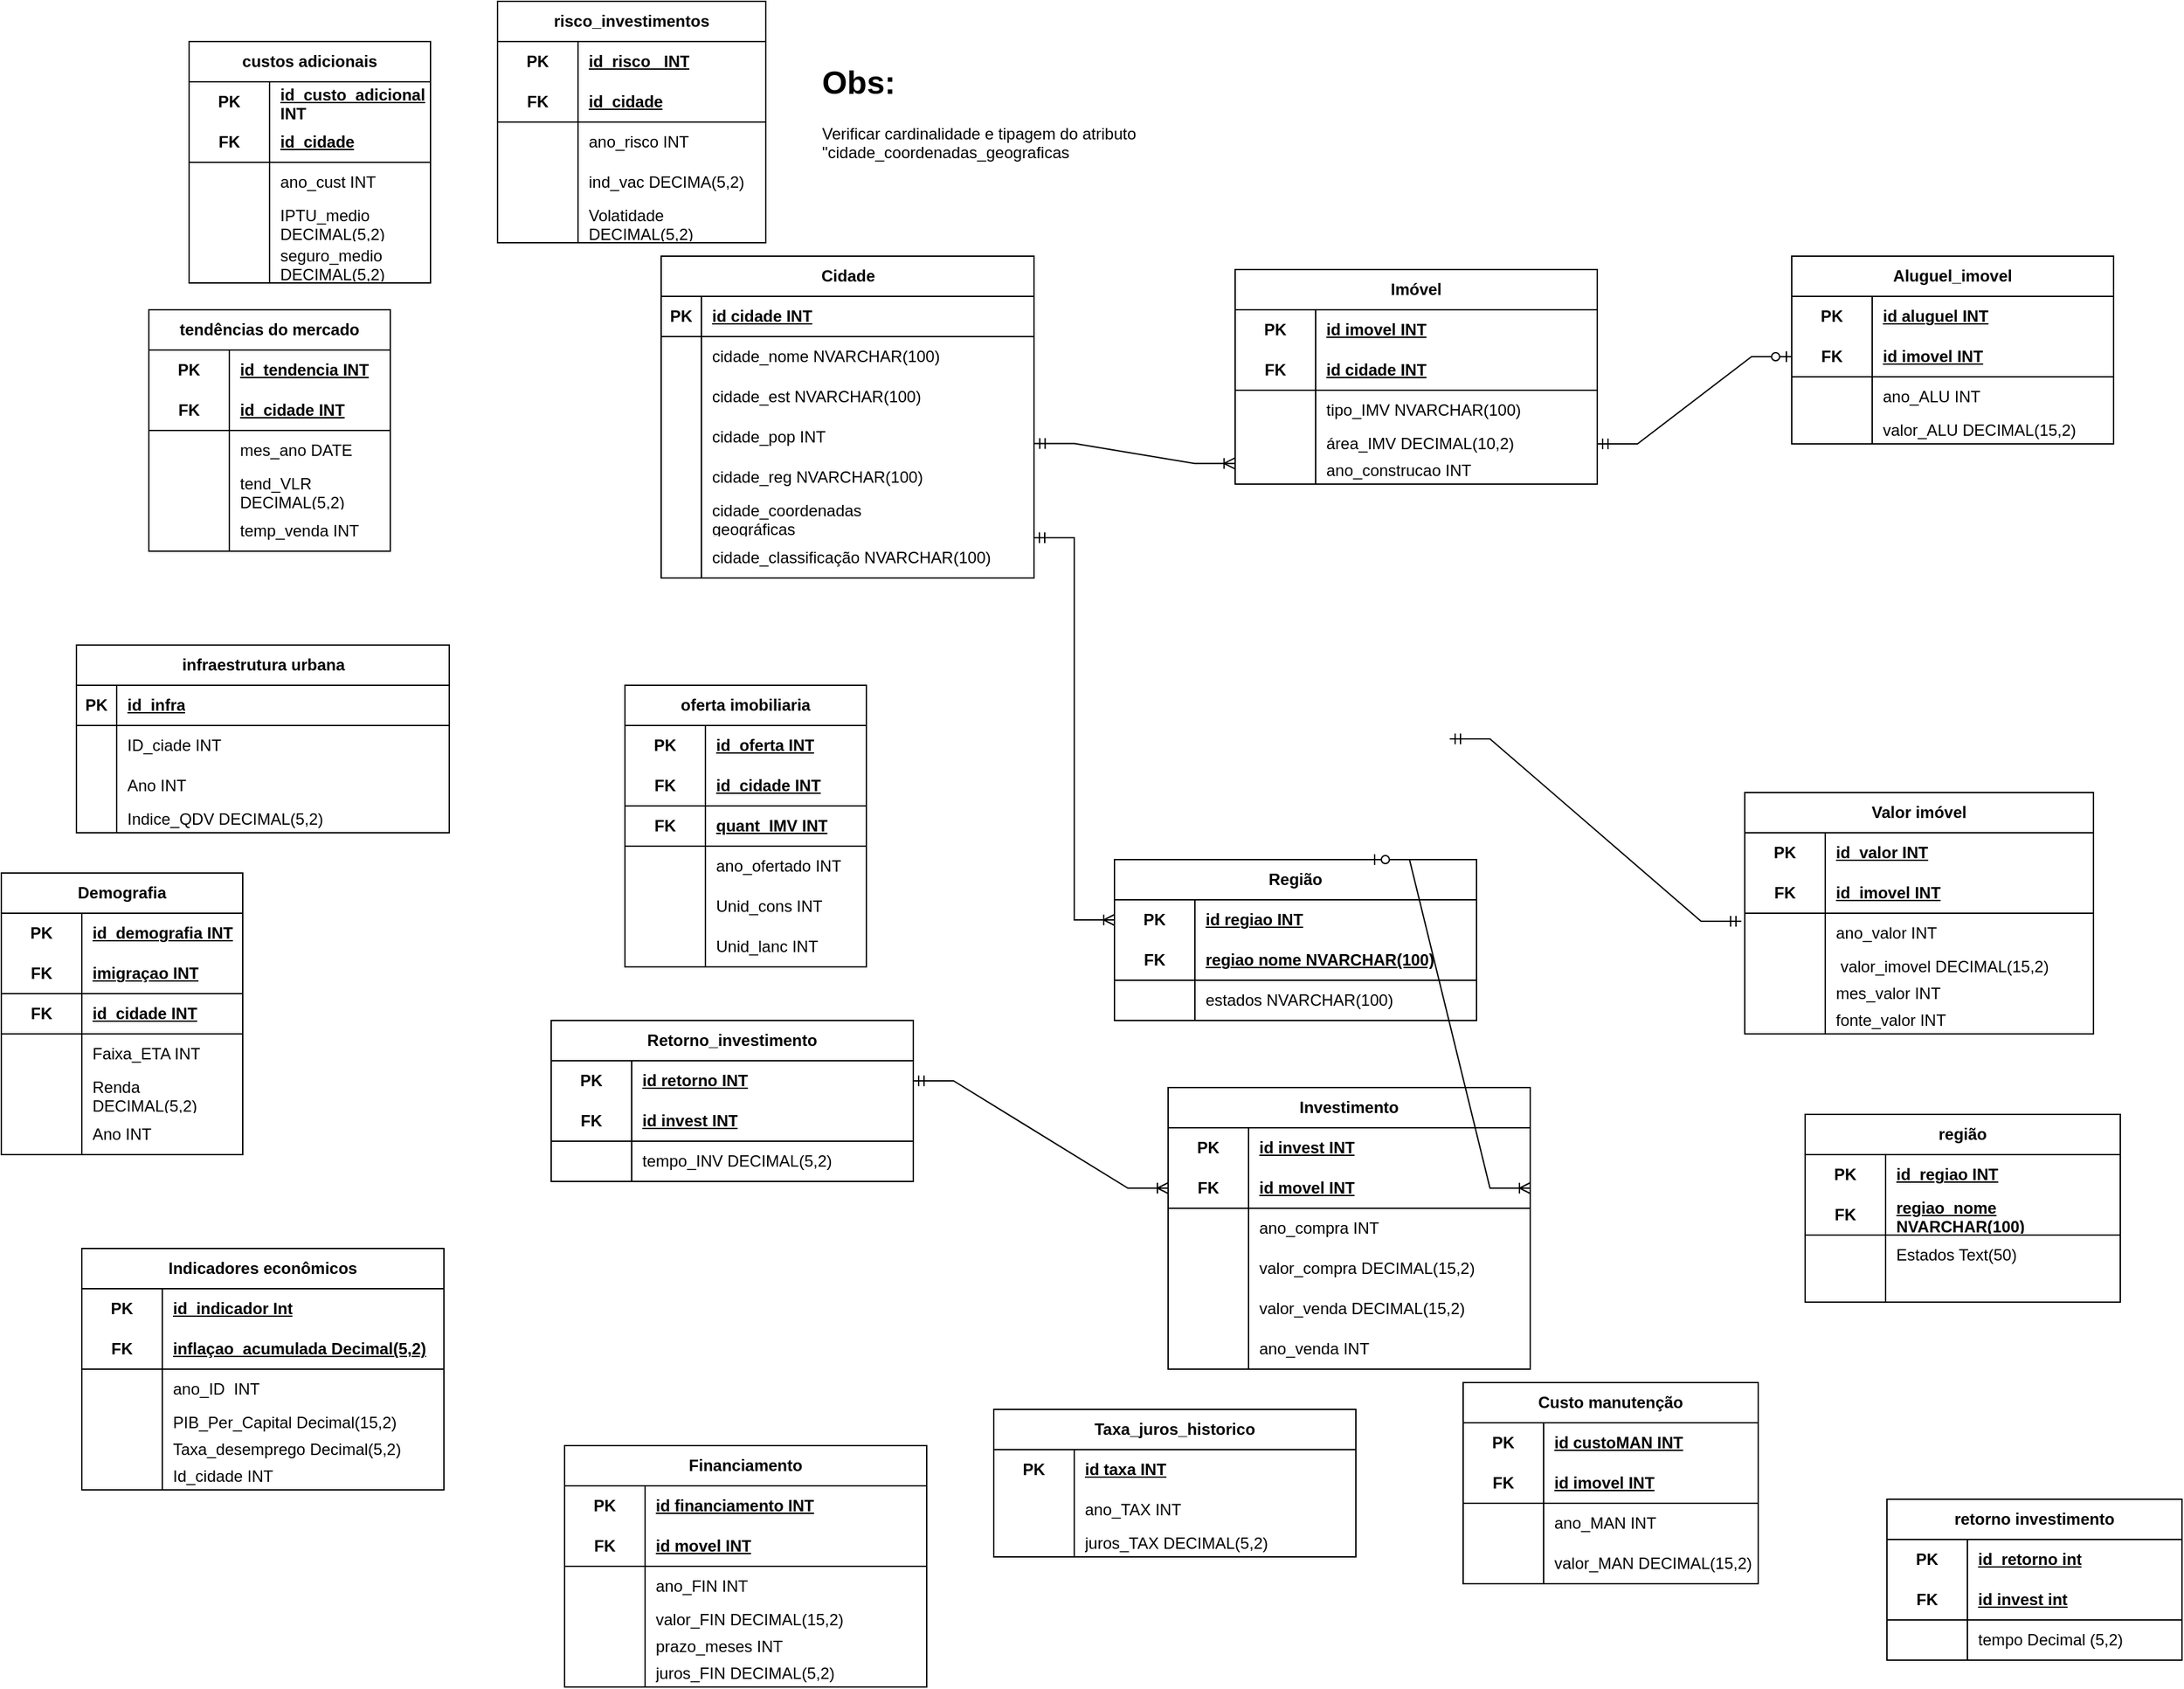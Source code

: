 <mxfile version="28.1.1">
  <diagram name="Página-1" id="tpUA--I43j8R1tpW-ucj">
    <mxGraphModel dx="2542" dy="1711" grid="1" gridSize="10" guides="1" tooltips="1" connect="1" arrows="1" fold="1" page="1" pageScale="1" pageWidth="583" pageHeight="827" math="0" shadow="0">
      <root>
        <mxCell id="0" />
        <mxCell id="1" parent="0" />
        <mxCell id="tW_7etbJEYv2KpdBzsgS-14" value="" style="shape=tableRow;horizontal=0;startSize=0;swimlaneHead=0;swimlaneBody=0;fillColor=none;collapsible=0;dropTarget=0;points=[[0,0.5],[1,0.5]];portConstraint=eastwest;top=0;left=0;right=0;bottom=0;" parent="1" vertex="1">
          <mxGeometry x="170" y="210" width="170" height="30" as="geometry" />
        </mxCell>
        <mxCell id="tW_7etbJEYv2KpdBzsgS-15" value="" style="shape=partialRectangle;connectable=0;fillColor=none;top=0;left=0;bottom=0;right=0;editable=1;overflow=hidden;whiteSpace=wrap;html=1;" parent="tW_7etbJEYv2KpdBzsgS-14" vertex="1">
          <mxGeometry x="378" y="300" width="50" height="30" as="geometry">
            <mxRectangle width="50" height="30" as="alternateBounds" />
          </mxGeometry>
        </mxCell>
        <mxCell id="tW_7etbJEYv2KpdBzsgS-26" value="&lt;font style=&quot;vertical-align: inherit;&quot; dir=&quot;auto&quot;&gt;&lt;font style=&quot;vertical-align: inherit;&quot; dir=&quot;auto&quot;&gt;&lt;font style=&quot;vertical-align: inherit;&quot; dir=&quot;auto&quot;&gt;&lt;font style=&quot;vertical-align: inherit;&quot; dir=&quot;auto&quot;&gt;Imóvel&lt;/font&gt;&lt;/font&gt;&lt;/font&gt;&lt;/font&gt;" style="shape=table;startSize=30;container=1;collapsible=1;childLayout=tableLayout;fixedRows=1;rowLines=0;fontStyle=1;align=center;resizeLast=1;html=1;whiteSpace=wrap;" parent="1" vertex="1">
          <mxGeometry x="460" y="-230" width="270" height="160" as="geometry" />
        </mxCell>
        <mxCell id="tW_7etbJEYv2KpdBzsgS-27" value="" style="shape=tableRow;horizontal=0;startSize=0;swimlaneHead=0;swimlaneBody=0;fillColor=none;collapsible=0;dropTarget=0;points=[[0,0.5],[1,0.5]];portConstraint=eastwest;top=0;left=0;right=0;bottom=0;html=1;" parent="tW_7etbJEYv2KpdBzsgS-26" vertex="1">
          <mxGeometry y="30" width="270" height="30" as="geometry" />
        </mxCell>
        <mxCell id="tW_7etbJEYv2KpdBzsgS-28" value="PK" style="shape=partialRectangle;connectable=0;fillColor=none;top=0;left=0;bottom=0;right=0;fontStyle=1;overflow=hidden;html=1;whiteSpace=wrap;" parent="tW_7etbJEYv2KpdBzsgS-27" vertex="1">
          <mxGeometry width="60" height="30" as="geometry">
            <mxRectangle width="60" height="30" as="alternateBounds" />
          </mxGeometry>
        </mxCell>
        <mxCell id="tW_7etbJEYv2KpdBzsgS-29" value="&lt;font style=&quot;vertical-align: inherit;&quot; dir=&quot;auto&quot;&gt;&lt;font style=&quot;vertical-align: inherit;&quot; dir=&quot;auto&quot;&gt;&lt;font style=&quot;vertical-align: inherit;&quot; dir=&quot;auto&quot;&gt;&lt;font style=&quot;vertical-align: inherit;&quot; dir=&quot;auto&quot;&gt;id imovel INT&lt;/font&gt;&lt;/font&gt;&lt;/font&gt;&lt;/font&gt;" style="shape=partialRectangle;connectable=0;fillColor=none;top=0;left=0;bottom=0;right=0;align=left;spacingLeft=6;fontStyle=5;overflow=hidden;html=1;whiteSpace=wrap;" parent="tW_7etbJEYv2KpdBzsgS-27" vertex="1">
          <mxGeometry x="60" width="210" height="30" as="geometry">
            <mxRectangle width="210" height="30" as="alternateBounds" />
          </mxGeometry>
        </mxCell>
        <mxCell id="tW_7etbJEYv2KpdBzsgS-30" value="" style="shape=tableRow;horizontal=0;startSize=0;swimlaneHead=0;swimlaneBody=0;fillColor=none;collapsible=0;dropTarget=0;points=[[0,0.5],[1,0.5]];portConstraint=eastwest;top=0;left=0;right=0;bottom=1;html=1;" parent="tW_7etbJEYv2KpdBzsgS-26" vertex="1">
          <mxGeometry y="60" width="270" height="30" as="geometry" />
        </mxCell>
        <mxCell id="tW_7etbJEYv2KpdBzsgS-31" value="&lt;font style=&quot;vertical-align: inherit;&quot; dir=&quot;auto&quot;&gt;&lt;font style=&quot;vertical-align: inherit;&quot; dir=&quot;auto&quot;&gt;FK&lt;/font&gt;&lt;/font&gt;" style="shape=partialRectangle;connectable=0;fillColor=none;top=0;left=0;bottom=0;right=0;fontStyle=1;overflow=hidden;html=1;whiteSpace=wrap;" parent="tW_7etbJEYv2KpdBzsgS-30" vertex="1">
          <mxGeometry width="60" height="30" as="geometry">
            <mxRectangle width="60" height="30" as="alternateBounds" />
          </mxGeometry>
        </mxCell>
        <mxCell id="tW_7etbJEYv2KpdBzsgS-32" value="&lt;font style=&quot;vertical-align: inherit;&quot; dir=&quot;auto&quot;&gt;&lt;font style=&quot;vertical-align: inherit;&quot; dir=&quot;auto&quot;&gt;&lt;font style=&quot;vertical-align: inherit;&quot; dir=&quot;auto&quot;&gt;&lt;font style=&quot;vertical-align: inherit;&quot; dir=&quot;auto&quot;&gt;id cidade INT&lt;/font&gt;&lt;/font&gt;&lt;/font&gt;&lt;/font&gt;" style="shape=partialRectangle;connectable=0;fillColor=none;top=0;left=0;bottom=0;right=0;align=left;spacingLeft=6;fontStyle=5;overflow=hidden;html=1;whiteSpace=wrap;" parent="tW_7etbJEYv2KpdBzsgS-30" vertex="1">
          <mxGeometry x="60" width="210" height="30" as="geometry">
            <mxRectangle width="210" height="30" as="alternateBounds" />
          </mxGeometry>
        </mxCell>
        <mxCell id="tW_7etbJEYv2KpdBzsgS-33" value="" style="shape=tableRow;horizontal=0;startSize=0;swimlaneHead=0;swimlaneBody=0;fillColor=none;collapsible=0;dropTarget=0;points=[[0,0.5],[1,0.5]];portConstraint=eastwest;top=0;left=0;right=0;bottom=0;html=1;" parent="tW_7etbJEYv2KpdBzsgS-26" vertex="1">
          <mxGeometry y="90" width="270" height="30" as="geometry" />
        </mxCell>
        <mxCell id="tW_7etbJEYv2KpdBzsgS-34" value="" style="shape=partialRectangle;connectable=0;fillColor=none;top=0;left=0;bottom=0;right=0;editable=1;overflow=hidden;html=1;whiteSpace=wrap;" parent="tW_7etbJEYv2KpdBzsgS-33" vertex="1">
          <mxGeometry width="60" height="30" as="geometry">
            <mxRectangle width="60" height="30" as="alternateBounds" />
          </mxGeometry>
        </mxCell>
        <mxCell id="tW_7etbJEYv2KpdBzsgS-35" value="&lt;font style=&quot;vertical-align: inherit;&quot; dir=&quot;auto&quot;&gt;&lt;font style=&quot;vertical-align: inherit;&quot; dir=&quot;auto&quot;&gt;&lt;font style=&quot;vertical-align: inherit;&quot; dir=&quot;auto&quot;&gt;&lt;font style=&quot;vertical-align: inherit;&quot; dir=&quot;auto&quot;&gt;&lt;font style=&quot;vertical-align: inherit;&quot; dir=&quot;auto&quot;&gt;&lt;font style=&quot;vertical-align: inherit;&quot; dir=&quot;auto&quot;&gt;&lt;font style=&quot;vertical-align: inherit;&quot; dir=&quot;auto&quot;&gt;&lt;font style=&quot;vertical-align: inherit;&quot; dir=&quot;auto&quot;&gt;&lt;font style=&quot;vertical-align: inherit;&quot; dir=&quot;auto&quot;&gt;&lt;font style=&quot;vertical-align: inherit;&quot; dir=&quot;auto&quot;&gt;tipo_IMV NVARCHAR(100)&lt;/font&gt;&lt;/font&gt;&lt;/font&gt;&lt;/font&gt;&lt;/font&gt;&lt;/font&gt;&lt;/font&gt;&lt;/font&gt;&lt;/font&gt;&lt;/font&gt;" style="shape=partialRectangle;connectable=0;fillColor=none;top=0;left=0;bottom=0;right=0;align=left;spacingLeft=6;overflow=hidden;html=1;whiteSpace=wrap;" parent="tW_7etbJEYv2KpdBzsgS-33" vertex="1">
          <mxGeometry x="60" width="210" height="30" as="geometry">
            <mxRectangle width="210" height="30" as="alternateBounds" />
          </mxGeometry>
        </mxCell>
        <mxCell id="tW_7etbJEYv2KpdBzsgS-36" value="" style="shape=tableRow;horizontal=0;startSize=0;swimlaneHead=0;swimlaneBody=0;fillColor=none;collapsible=0;dropTarget=0;points=[[0,0.5],[1,0.5]];portConstraint=eastwest;top=0;left=0;right=0;bottom=0;html=1;" parent="tW_7etbJEYv2KpdBzsgS-26" vertex="1">
          <mxGeometry y="120" width="270" height="20" as="geometry" />
        </mxCell>
        <mxCell id="tW_7etbJEYv2KpdBzsgS-37" value="" style="shape=partialRectangle;connectable=0;fillColor=none;top=0;left=0;bottom=0;right=0;editable=1;overflow=hidden;html=1;whiteSpace=wrap;" parent="tW_7etbJEYv2KpdBzsgS-36" vertex="1">
          <mxGeometry width="60" height="20" as="geometry">
            <mxRectangle width="60" height="20" as="alternateBounds" />
          </mxGeometry>
        </mxCell>
        <mxCell id="tW_7etbJEYv2KpdBzsgS-38" value="&lt;font style=&quot;vertical-align: inherit;&quot; dir=&quot;auto&quot;&gt;&lt;font style=&quot;vertical-align: inherit;&quot; dir=&quot;auto&quot;&gt;&lt;font style=&quot;vertical-align: inherit;&quot; dir=&quot;auto&quot;&gt;&lt;font style=&quot;vertical-align: inherit;&quot; dir=&quot;auto&quot;&gt;área_IMV DECIMAL(10,2)&lt;/font&gt;&lt;/font&gt;&lt;/font&gt;&lt;/font&gt;" style="shape=partialRectangle;connectable=0;fillColor=none;top=0;left=0;bottom=0;right=0;align=left;spacingLeft=6;overflow=hidden;html=1;whiteSpace=wrap;" parent="tW_7etbJEYv2KpdBzsgS-36" vertex="1">
          <mxGeometry x="60" width="210" height="20" as="geometry">
            <mxRectangle width="210" height="20" as="alternateBounds" />
          </mxGeometry>
        </mxCell>
        <mxCell id="O0ITHKjm2mAmSS5adS9V-46" style="shape=tableRow;horizontal=0;startSize=0;swimlaneHead=0;swimlaneBody=0;fillColor=none;collapsible=0;dropTarget=0;points=[[0,0.5],[1,0.5]];portConstraint=eastwest;top=0;left=0;right=0;bottom=0;html=1;" parent="tW_7etbJEYv2KpdBzsgS-26" vertex="1">
          <mxGeometry y="140" width="270" height="20" as="geometry" />
        </mxCell>
        <mxCell id="O0ITHKjm2mAmSS5adS9V-47" style="shape=partialRectangle;connectable=0;fillColor=none;top=0;left=0;bottom=0;right=0;editable=1;overflow=hidden;html=1;whiteSpace=wrap;" parent="O0ITHKjm2mAmSS5adS9V-46" vertex="1">
          <mxGeometry width="60" height="20" as="geometry">
            <mxRectangle width="60" height="20" as="alternateBounds" />
          </mxGeometry>
        </mxCell>
        <mxCell id="O0ITHKjm2mAmSS5adS9V-48" value="&lt;font style=&quot;vertical-align: inherit;&quot; dir=&quot;auto&quot;&gt;&lt;font style=&quot;vertical-align: inherit;&quot; dir=&quot;auto&quot;&gt;&lt;font style=&quot;vertical-align: inherit;&quot; dir=&quot;auto&quot;&gt;&lt;font style=&quot;vertical-align: inherit;&quot; dir=&quot;auto&quot;&gt;&lt;font style=&quot;vertical-align: inherit;&quot; dir=&quot;auto&quot;&gt;&lt;font style=&quot;vertical-align: inherit;&quot; dir=&quot;auto&quot;&gt;ano_construcao INT&lt;/font&gt;&lt;/font&gt;&lt;/font&gt;&lt;/font&gt;&lt;/font&gt;&lt;/font&gt;" style="shape=partialRectangle;connectable=0;fillColor=none;top=0;left=0;bottom=0;right=0;align=left;spacingLeft=6;overflow=hidden;html=1;whiteSpace=wrap;" parent="O0ITHKjm2mAmSS5adS9V-46" vertex="1">
          <mxGeometry x="60" width="210" height="20" as="geometry">
            <mxRectangle width="210" height="20" as="alternateBounds" />
          </mxGeometry>
        </mxCell>
        <mxCell id="tW_7etbJEYv2KpdBzsgS-52" value="&lt;font style=&quot;vertical-align: inherit;&quot; dir=&quot;auto&quot;&gt;&lt;font style=&quot;vertical-align: inherit;&quot; dir=&quot;auto&quot;&gt;Valor imóvel&lt;/font&gt;&lt;/font&gt;" style="shape=table;startSize=30;container=1;collapsible=1;childLayout=tableLayout;fixedRows=1;rowLines=0;fontStyle=1;align=center;resizeLast=1;html=1;whiteSpace=wrap;" parent="1" vertex="1">
          <mxGeometry x="840" y="160" width="260" height="180" as="geometry" />
        </mxCell>
        <mxCell id="tW_7etbJEYv2KpdBzsgS-53" value="" style="shape=tableRow;horizontal=0;startSize=0;swimlaneHead=0;swimlaneBody=0;fillColor=none;collapsible=0;dropTarget=0;points=[[0,0.5],[1,0.5]];portConstraint=eastwest;top=0;left=0;right=0;bottom=0;html=1;" parent="tW_7etbJEYv2KpdBzsgS-52" vertex="1">
          <mxGeometry y="30" width="260" height="30" as="geometry" />
        </mxCell>
        <mxCell id="tW_7etbJEYv2KpdBzsgS-54" value="PK" style="shape=partialRectangle;connectable=0;fillColor=none;top=0;left=0;bottom=0;right=0;fontStyle=1;overflow=hidden;html=1;whiteSpace=wrap;" parent="tW_7etbJEYv2KpdBzsgS-53" vertex="1">
          <mxGeometry width="60" height="30" as="geometry">
            <mxRectangle width="60" height="30" as="alternateBounds" />
          </mxGeometry>
        </mxCell>
        <mxCell id="tW_7etbJEYv2KpdBzsgS-55" value="&lt;font style=&quot;vertical-align: inherit;&quot; dir=&quot;auto&quot;&gt;&lt;font style=&quot;vertical-align: inherit;&quot; dir=&quot;auto&quot;&gt;id_valor INT&lt;/font&gt;&lt;/font&gt;" style="shape=partialRectangle;connectable=0;fillColor=none;top=0;left=0;bottom=0;right=0;align=left;spacingLeft=6;fontStyle=5;overflow=hidden;html=1;whiteSpace=wrap;" parent="tW_7etbJEYv2KpdBzsgS-53" vertex="1">
          <mxGeometry x="60" width="200" height="30" as="geometry">
            <mxRectangle width="200" height="30" as="alternateBounds" />
          </mxGeometry>
        </mxCell>
        <mxCell id="tW_7etbJEYv2KpdBzsgS-56" value="" style="shape=tableRow;horizontal=0;startSize=0;swimlaneHead=0;swimlaneBody=0;fillColor=none;collapsible=0;dropTarget=0;points=[[0,0.5],[1,0.5]];portConstraint=eastwest;top=0;left=0;right=0;bottom=1;html=1;" parent="tW_7etbJEYv2KpdBzsgS-52" vertex="1">
          <mxGeometry y="60" width="260" height="30" as="geometry" />
        </mxCell>
        <mxCell id="tW_7etbJEYv2KpdBzsgS-57" value="&lt;font style=&quot;vertical-align: inherit;&quot; dir=&quot;auto&quot;&gt;&lt;font style=&quot;vertical-align: inherit;&quot; dir=&quot;auto&quot;&gt;FK&lt;/font&gt;&lt;/font&gt;" style="shape=partialRectangle;connectable=0;fillColor=none;top=0;left=0;bottom=0;right=0;fontStyle=1;overflow=hidden;html=1;whiteSpace=wrap;" parent="tW_7etbJEYv2KpdBzsgS-56" vertex="1">
          <mxGeometry width="60" height="30" as="geometry">
            <mxRectangle width="60" height="30" as="alternateBounds" />
          </mxGeometry>
        </mxCell>
        <mxCell id="tW_7etbJEYv2KpdBzsgS-58" value="&lt;font style=&quot;vertical-align: inherit;&quot; dir=&quot;auto&quot;&gt;&lt;font style=&quot;vertical-align: inherit;&quot; dir=&quot;auto&quot;&gt;id_imovel INT&lt;/font&gt;&lt;/font&gt;" style="shape=partialRectangle;connectable=0;fillColor=none;top=0;left=0;bottom=0;right=0;align=left;spacingLeft=6;fontStyle=5;overflow=hidden;html=1;whiteSpace=wrap;" parent="tW_7etbJEYv2KpdBzsgS-56" vertex="1">
          <mxGeometry x="60" width="200" height="30" as="geometry">
            <mxRectangle width="200" height="30" as="alternateBounds" />
          </mxGeometry>
        </mxCell>
        <mxCell id="tW_7etbJEYv2KpdBzsgS-59" value="" style="shape=tableRow;horizontal=0;startSize=0;swimlaneHead=0;swimlaneBody=0;fillColor=none;collapsible=0;dropTarget=0;points=[[0,0.5],[1,0.5]];portConstraint=eastwest;top=0;left=0;right=0;bottom=0;html=1;" parent="tW_7etbJEYv2KpdBzsgS-52" vertex="1">
          <mxGeometry y="90" width="260" height="30" as="geometry" />
        </mxCell>
        <mxCell id="tW_7etbJEYv2KpdBzsgS-60" value="" style="shape=partialRectangle;connectable=0;fillColor=none;top=0;left=0;bottom=0;right=0;editable=1;overflow=hidden;html=1;whiteSpace=wrap;" parent="tW_7etbJEYv2KpdBzsgS-59" vertex="1">
          <mxGeometry width="60" height="30" as="geometry">
            <mxRectangle width="60" height="30" as="alternateBounds" />
          </mxGeometry>
        </mxCell>
        <mxCell id="tW_7etbJEYv2KpdBzsgS-61" value="&lt;font style=&quot;vertical-align: inherit;&quot; dir=&quot;auto&quot;&gt;&lt;font style=&quot;vertical-align: inherit;&quot; dir=&quot;auto&quot;&gt;&lt;font style=&quot;vertical-align: inherit;&quot; dir=&quot;auto&quot;&gt;&lt;font style=&quot;vertical-align: inherit;&quot; dir=&quot;auto&quot;&gt;ano_valor INT&lt;/font&gt;&lt;/font&gt;&lt;/font&gt;&lt;/font&gt;" style="shape=partialRectangle;connectable=0;fillColor=none;top=0;left=0;bottom=0;right=0;align=left;spacingLeft=6;overflow=hidden;html=1;whiteSpace=wrap;" parent="tW_7etbJEYv2KpdBzsgS-59" vertex="1">
          <mxGeometry x="60" width="200" height="30" as="geometry">
            <mxRectangle width="200" height="30" as="alternateBounds" />
          </mxGeometry>
        </mxCell>
        <mxCell id="tW_7etbJEYv2KpdBzsgS-62" value="" style="shape=tableRow;horizontal=0;startSize=0;swimlaneHead=0;swimlaneBody=0;fillColor=none;collapsible=0;dropTarget=0;points=[[0,0.5],[1,0.5]];portConstraint=eastwest;top=0;left=0;right=0;bottom=0;html=1;" parent="tW_7etbJEYv2KpdBzsgS-52" vertex="1">
          <mxGeometry y="120" width="260" height="20" as="geometry" />
        </mxCell>
        <mxCell id="tW_7etbJEYv2KpdBzsgS-63" value="" style="shape=partialRectangle;connectable=0;fillColor=none;top=0;left=0;bottom=0;right=0;editable=1;overflow=hidden;html=1;whiteSpace=wrap;" parent="tW_7etbJEYv2KpdBzsgS-62" vertex="1">
          <mxGeometry width="60" height="20" as="geometry">
            <mxRectangle width="60" height="20" as="alternateBounds" />
          </mxGeometry>
        </mxCell>
        <mxCell id="tW_7etbJEYv2KpdBzsgS-64" value="&lt;font style=&quot;vertical-align: inherit;&quot; dir=&quot;auto&quot;&gt;&lt;font style=&quot;vertical-align: inherit;&quot; dir=&quot;auto&quot;&gt;&amp;nbsp;valor_imovel DECIMAL(15,2)&lt;/font&gt;&lt;/font&gt;" style="shape=partialRectangle;connectable=0;fillColor=none;top=0;left=0;bottom=0;right=0;align=left;spacingLeft=6;overflow=hidden;html=1;whiteSpace=wrap;" parent="tW_7etbJEYv2KpdBzsgS-62" vertex="1">
          <mxGeometry x="60" width="200" height="20" as="geometry">
            <mxRectangle width="200" height="20" as="alternateBounds" />
          </mxGeometry>
        </mxCell>
        <mxCell id="O0ITHKjm2mAmSS5adS9V-58" style="shape=tableRow;horizontal=0;startSize=0;swimlaneHead=0;swimlaneBody=0;fillColor=none;collapsible=0;dropTarget=0;points=[[0,0.5],[1,0.5]];portConstraint=eastwest;top=0;left=0;right=0;bottom=0;html=1;" parent="tW_7etbJEYv2KpdBzsgS-52" vertex="1">
          <mxGeometry y="140" width="260" height="20" as="geometry" />
        </mxCell>
        <mxCell id="O0ITHKjm2mAmSS5adS9V-59" style="shape=partialRectangle;connectable=0;fillColor=none;top=0;left=0;bottom=0;right=0;editable=1;overflow=hidden;html=1;whiteSpace=wrap;" parent="O0ITHKjm2mAmSS5adS9V-58" vertex="1">
          <mxGeometry width="60" height="20" as="geometry">
            <mxRectangle width="60" height="20" as="alternateBounds" />
          </mxGeometry>
        </mxCell>
        <mxCell id="O0ITHKjm2mAmSS5adS9V-60" value="&lt;font style=&quot;vertical-align: inherit;&quot; dir=&quot;auto&quot;&gt;&lt;font style=&quot;vertical-align: inherit;&quot; dir=&quot;auto&quot;&gt;mes_valor INT&lt;/font&gt;&lt;/font&gt;" style="shape=partialRectangle;connectable=0;fillColor=none;top=0;left=0;bottom=0;right=0;align=left;spacingLeft=6;overflow=hidden;html=1;whiteSpace=wrap;" parent="O0ITHKjm2mAmSS5adS9V-58" vertex="1">
          <mxGeometry x="60" width="200" height="20" as="geometry">
            <mxRectangle width="200" height="20" as="alternateBounds" />
          </mxGeometry>
        </mxCell>
        <mxCell id="O0ITHKjm2mAmSS5adS9V-61" style="shape=tableRow;horizontal=0;startSize=0;swimlaneHead=0;swimlaneBody=0;fillColor=none;collapsible=0;dropTarget=0;points=[[0,0.5],[1,0.5]];portConstraint=eastwest;top=0;left=0;right=0;bottom=0;html=1;" parent="tW_7etbJEYv2KpdBzsgS-52" vertex="1">
          <mxGeometry y="160" width="260" height="20" as="geometry" />
        </mxCell>
        <mxCell id="O0ITHKjm2mAmSS5adS9V-62" style="shape=partialRectangle;connectable=0;fillColor=none;top=0;left=0;bottom=0;right=0;editable=1;overflow=hidden;html=1;whiteSpace=wrap;" parent="O0ITHKjm2mAmSS5adS9V-61" vertex="1">
          <mxGeometry width="60" height="20" as="geometry">
            <mxRectangle width="60" height="20" as="alternateBounds" />
          </mxGeometry>
        </mxCell>
        <mxCell id="O0ITHKjm2mAmSS5adS9V-63" value="&lt;font style=&quot;vertical-align: inherit;&quot; dir=&quot;auto&quot;&gt;&lt;font style=&quot;vertical-align: inherit;&quot; dir=&quot;auto&quot;&gt;fonte_valor INT&lt;/font&gt;&lt;/font&gt;" style="shape=partialRectangle;connectable=0;fillColor=none;top=0;left=0;bottom=0;right=0;align=left;spacingLeft=6;overflow=hidden;html=1;whiteSpace=wrap;" parent="O0ITHKjm2mAmSS5adS9V-61" vertex="1">
          <mxGeometry x="60" width="200" height="20" as="geometry">
            <mxRectangle width="200" height="20" as="alternateBounds" />
          </mxGeometry>
        </mxCell>
        <mxCell id="O0ITHKjm2mAmSS5adS9V-1" value="&lt;font style=&quot;vertical-align: inherit;&quot; dir=&quot;auto&quot;&gt;&lt;font style=&quot;vertical-align: inherit;&quot; dir=&quot;auto&quot;&gt;Cidade&lt;/font&gt;&lt;/font&gt;" style="shape=table;startSize=30;container=1;collapsible=1;childLayout=tableLayout;fixedRows=1;rowLines=0;fontStyle=1;align=center;resizeLast=1;html=1;" parent="1" vertex="1">
          <mxGeometry x="32" y="-240" width="278" height="240" as="geometry" />
        </mxCell>
        <mxCell id="O0ITHKjm2mAmSS5adS9V-2" value="" style="shape=tableRow;horizontal=0;startSize=0;swimlaneHead=0;swimlaneBody=0;fillColor=none;collapsible=0;dropTarget=0;points=[[0,0.5],[1,0.5]];portConstraint=eastwest;top=0;left=0;right=0;bottom=1;" parent="O0ITHKjm2mAmSS5adS9V-1" vertex="1">
          <mxGeometry y="30" width="278" height="30" as="geometry" />
        </mxCell>
        <mxCell id="O0ITHKjm2mAmSS5adS9V-3" value="PK" style="shape=partialRectangle;connectable=0;fillColor=none;top=0;left=0;bottom=0;right=0;fontStyle=1;overflow=hidden;whiteSpace=wrap;html=1;" parent="O0ITHKjm2mAmSS5adS9V-2" vertex="1">
          <mxGeometry width="30" height="30" as="geometry">
            <mxRectangle width="30" height="30" as="alternateBounds" />
          </mxGeometry>
        </mxCell>
        <mxCell id="O0ITHKjm2mAmSS5adS9V-4" value="&lt;font style=&quot;vertical-align: inherit;&quot; dir=&quot;auto&quot;&gt;&lt;font style=&quot;vertical-align: inherit;&quot; dir=&quot;auto&quot;&gt;&lt;font style=&quot;vertical-align: inherit;&quot; dir=&quot;auto&quot;&gt;&lt;font style=&quot;vertical-align: inherit;&quot; dir=&quot;auto&quot;&gt;id cidade INT&lt;/font&gt;&lt;/font&gt;&lt;/font&gt;&lt;/font&gt;" style="shape=partialRectangle;connectable=0;fillColor=none;top=0;left=0;bottom=0;right=0;align=left;spacingLeft=6;fontStyle=5;overflow=hidden;whiteSpace=wrap;html=1;" parent="O0ITHKjm2mAmSS5adS9V-2" vertex="1">
          <mxGeometry x="30" width="248" height="30" as="geometry">
            <mxRectangle width="248" height="30" as="alternateBounds" />
          </mxGeometry>
        </mxCell>
        <mxCell id="O0ITHKjm2mAmSS5adS9V-5" value="" style="shape=tableRow;horizontal=0;startSize=0;swimlaneHead=0;swimlaneBody=0;fillColor=none;collapsible=0;dropTarget=0;points=[[0,0.5],[1,0.5]];portConstraint=eastwest;top=0;left=0;right=0;bottom=0;" parent="O0ITHKjm2mAmSS5adS9V-1" vertex="1">
          <mxGeometry y="60" width="278" height="30" as="geometry" />
        </mxCell>
        <mxCell id="O0ITHKjm2mAmSS5adS9V-6" value="" style="shape=partialRectangle;connectable=0;fillColor=none;top=0;left=0;bottom=0;right=0;editable=1;overflow=hidden;whiteSpace=wrap;html=1;" parent="O0ITHKjm2mAmSS5adS9V-5" vertex="1">
          <mxGeometry width="30" height="30" as="geometry">
            <mxRectangle width="30" height="30" as="alternateBounds" />
          </mxGeometry>
        </mxCell>
        <mxCell id="O0ITHKjm2mAmSS5adS9V-7" value="&lt;font style=&quot;vertical-align: inherit;&quot; dir=&quot;auto&quot;&gt;&lt;font style=&quot;vertical-align: inherit;&quot; dir=&quot;auto&quot;&gt;&lt;font style=&quot;vertical-align: inherit;&quot; dir=&quot;auto&quot;&gt;&lt;font style=&quot;vertical-align: inherit;&quot; dir=&quot;auto&quot;&gt;&lt;font style=&quot;vertical-align: inherit;&quot; dir=&quot;auto&quot;&gt;&lt;font style=&quot;vertical-align: inherit;&quot; dir=&quot;auto&quot;&gt;cidade_nome NVARCHAR(100)&lt;/font&gt;&lt;/font&gt;&lt;/font&gt;&lt;/font&gt;&lt;/font&gt;&lt;/font&gt;" style="shape=partialRectangle;connectable=0;fillColor=none;top=0;left=0;bottom=0;right=0;align=left;spacingLeft=6;overflow=hidden;whiteSpace=wrap;html=1;" parent="O0ITHKjm2mAmSS5adS9V-5" vertex="1">
          <mxGeometry x="30" width="248" height="30" as="geometry">
            <mxRectangle width="248" height="30" as="alternateBounds" />
          </mxGeometry>
        </mxCell>
        <mxCell id="O0ITHKjm2mAmSS5adS9V-8" value="" style="shape=tableRow;horizontal=0;startSize=0;swimlaneHead=0;swimlaneBody=0;fillColor=none;collapsible=0;dropTarget=0;points=[[0,0.5],[1,0.5]];portConstraint=eastwest;top=0;left=0;right=0;bottom=0;" parent="O0ITHKjm2mAmSS5adS9V-1" vertex="1">
          <mxGeometry y="90" width="278" height="30" as="geometry" />
        </mxCell>
        <mxCell id="O0ITHKjm2mAmSS5adS9V-9" value="" style="shape=partialRectangle;connectable=0;fillColor=none;top=0;left=0;bottom=0;right=0;editable=1;overflow=hidden;whiteSpace=wrap;html=1;" parent="O0ITHKjm2mAmSS5adS9V-8" vertex="1">
          <mxGeometry width="30" height="30" as="geometry">
            <mxRectangle width="30" height="30" as="alternateBounds" />
          </mxGeometry>
        </mxCell>
        <mxCell id="O0ITHKjm2mAmSS5adS9V-10" value="&lt;font style=&quot;vertical-align: inherit;&quot; dir=&quot;auto&quot;&gt;&lt;font style=&quot;vertical-align: inherit;&quot; dir=&quot;auto&quot;&gt;&lt;font style=&quot;vertical-align: inherit;&quot; dir=&quot;auto&quot;&gt;&lt;font style=&quot;vertical-align: inherit;&quot; dir=&quot;auto&quot;&gt;&lt;font style=&quot;vertical-align: inherit;&quot; dir=&quot;auto&quot;&gt;&lt;font style=&quot;vertical-align: inherit;&quot; dir=&quot;auto&quot;&gt;cidade_est&amp;nbsp;&lt;/font&gt;&lt;/font&gt;&lt;/font&gt;&lt;/font&gt;&lt;/font&gt;&lt;/font&gt;&lt;font style=&quot;vertical-align: inherit;&quot; dir=&quot;auto&quot;&gt;&lt;font style=&quot;vertical-align: inherit;&quot; dir=&quot;auto&quot;&gt;NVARCHAR(100)&lt;/font&gt;&lt;/font&gt;" style="shape=partialRectangle;connectable=0;fillColor=none;top=0;left=0;bottom=0;right=0;align=left;spacingLeft=6;overflow=hidden;whiteSpace=wrap;html=1;" parent="O0ITHKjm2mAmSS5adS9V-8" vertex="1">
          <mxGeometry x="30" width="248" height="30" as="geometry">
            <mxRectangle width="248" height="30" as="alternateBounds" />
          </mxGeometry>
        </mxCell>
        <mxCell id="O0ITHKjm2mAmSS5adS9V-11" value="" style="shape=tableRow;horizontal=0;startSize=0;swimlaneHead=0;swimlaneBody=0;fillColor=none;collapsible=0;dropTarget=0;points=[[0,0.5],[1,0.5]];portConstraint=eastwest;top=0;left=0;right=0;bottom=0;" parent="O0ITHKjm2mAmSS5adS9V-1" vertex="1">
          <mxGeometry y="120" width="278" height="30" as="geometry" />
        </mxCell>
        <mxCell id="O0ITHKjm2mAmSS5adS9V-12" value="" style="shape=partialRectangle;connectable=0;fillColor=none;top=0;left=0;bottom=0;right=0;editable=1;overflow=hidden;whiteSpace=wrap;html=1;" parent="O0ITHKjm2mAmSS5adS9V-11" vertex="1">
          <mxGeometry width="30" height="30" as="geometry">
            <mxRectangle width="30" height="30" as="alternateBounds" />
          </mxGeometry>
        </mxCell>
        <mxCell id="O0ITHKjm2mAmSS5adS9V-13" value="&lt;font style=&quot;vertical-align: inherit;&quot; dir=&quot;auto&quot;&gt;&lt;font style=&quot;vertical-align: inherit;&quot; dir=&quot;auto&quot;&gt;&lt;font style=&quot;vertical-align: inherit;&quot; dir=&quot;auto&quot;&gt;&lt;font style=&quot;vertical-align: inherit;&quot; dir=&quot;auto&quot;&gt;&lt;font style=&quot;vertical-align: inherit;&quot; dir=&quot;auto&quot;&gt;&lt;font style=&quot;vertical-align: inherit;&quot; dir=&quot;auto&quot;&gt;&lt;font style=&quot;vertical-align: inherit;&quot; dir=&quot;auto&quot;&gt;&lt;font style=&quot;vertical-align: inherit;&quot; dir=&quot;auto&quot;&gt;&lt;font style=&quot;vertical-align: inherit;&quot; dir=&quot;auto&quot;&gt;&lt;font style=&quot;vertical-align: inherit;&quot; dir=&quot;auto&quot;&gt;&lt;font style=&quot;vertical-align: inherit;&quot; dir=&quot;auto&quot;&gt;&lt;font style=&quot;vertical-align: inherit;&quot; dir=&quot;auto&quot;&gt;&lt;font style=&quot;vertical-align: inherit;&quot; dir=&quot;auto&quot;&gt;&lt;font style=&quot;vertical-align: inherit;&quot; dir=&quot;auto&quot;&gt;cidade_pop&amp;nbsp;&lt;/font&gt;&lt;/font&gt;&lt;/font&gt;&lt;/font&gt;&lt;/font&gt;&lt;/font&gt;&lt;/font&gt;&lt;/font&gt;&lt;/font&gt;&lt;/font&gt;&lt;/font&gt;&lt;/font&gt;&lt;/font&gt;&lt;/font&gt;&lt;font style=&quot;vertical-align: inherit;&quot; dir=&quot;auto&quot;&gt;&lt;font style=&quot;vertical-align: inherit;&quot; dir=&quot;auto&quot;&gt;&lt;font style=&quot;vertical-align: inherit;&quot; dir=&quot;auto&quot;&gt;&lt;font style=&quot;vertical-align: inherit;&quot; dir=&quot;auto&quot;&gt;&lt;font style=&quot;vertical-align: inherit;&quot; dir=&quot;auto&quot;&gt;&lt;font style=&quot;vertical-align: inherit;&quot; dir=&quot;auto&quot;&gt;&lt;font style=&quot;vertical-align: inherit;&quot; dir=&quot;auto&quot;&gt;&lt;font style=&quot;vertical-align: inherit;&quot; dir=&quot;auto&quot;&gt;INT&lt;/font&gt;&lt;/font&gt;&lt;/font&gt;&lt;/font&gt;&lt;/font&gt;&lt;/font&gt;&lt;/font&gt;&lt;/font&gt;" style="shape=partialRectangle;connectable=0;fillColor=none;top=0;left=0;bottom=0;right=0;align=left;spacingLeft=6;overflow=hidden;whiteSpace=wrap;html=1;" parent="O0ITHKjm2mAmSS5adS9V-11" vertex="1">
          <mxGeometry x="30" width="248" height="30" as="geometry">
            <mxRectangle width="248" height="30" as="alternateBounds" />
          </mxGeometry>
        </mxCell>
        <mxCell id="O0ITHKjm2mAmSS5adS9V-28" style="shape=tableRow;horizontal=0;startSize=0;swimlaneHead=0;swimlaneBody=0;fillColor=none;collapsible=0;dropTarget=0;points=[[0,0.5],[1,0.5]];portConstraint=eastwest;top=0;left=0;right=0;bottom=0;" parent="O0ITHKjm2mAmSS5adS9V-1" vertex="1">
          <mxGeometry y="150" width="278" height="30" as="geometry" />
        </mxCell>
        <mxCell id="O0ITHKjm2mAmSS5adS9V-29" style="shape=partialRectangle;connectable=0;fillColor=none;top=0;left=0;bottom=0;right=0;editable=1;overflow=hidden;whiteSpace=wrap;html=1;" parent="O0ITHKjm2mAmSS5adS9V-28" vertex="1">
          <mxGeometry width="30" height="30" as="geometry">
            <mxRectangle width="30" height="30" as="alternateBounds" />
          </mxGeometry>
        </mxCell>
        <mxCell id="O0ITHKjm2mAmSS5adS9V-30" value="&lt;font style=&quot;vertical-align: inherit;&quot; dir=&quot;auto&quot;&gt;&lt;font style=&quot;vertical-align: inherit;&quot; dir=&quot;auto&quot;&gt;&lt;font style=&quot;vertical-align: inherit;&quot; dir=&quot;auto&quot;&gt;&lt;font style=&quot;vertical-align: inherit;&quot; dir=&quot;auto&quot;&gt;cidade_reg&amp;nbsp;&lt;/font&gt;&lt;/font&gt;&lt;/font&gt;&lt;/font&gt;&lt;font style=&quot;vertical-align: inherit;&quot; dir=&quot;auto&quot;&gt;&lt;font style=&quot;vertical-align: inherit;&quot; dir=&quot;auto&quot;&gt;NVARCHAR(100)&lt;/font&gt;&lt;/font&gt;" style="shape=partialRectangle;connectable=0;fillColor=none;top=0;left=0;bottom=0;right=0;align=left;spacingLeft=6;overflow=hidden;whiteSpace=wrap;html=1;" parent="O0ITHKjm2mAmSS5adS9V-28" vertex="1">
          <mxGeometry x="30" width="248" height="30" as="geometry">
            <mxRectangle width="248" height="30" as="alternateBounds" />
          </mxGeometry>
        </mxCell>
        <mxCell id="O0ITHKjm2mAmSS5adS9V-31" style="shape=tableRow;horizontal=0;startSize=0;swimlaneHead=0;swimlaneBody=0;fillColor=none;collapsible=0;dropTarget=0;points=[[0,0.5],[1,0.5]];portConstraint=eastwest;top=0;left=0;right=0;bottom=0;" parent="O0ITHKjm2mAmSS5adS9V-1" vertex="1">
          <mxGeometry y="180" width="278" height="30" as="geometry" />
        </mxCell>
        <mxCell id="O0ITHKjm2mAmSS5adS9V-32" style="shape=partialRectangle;connectable=0;fillColor=none;top=0;left=0;bottom=0;right=0;editable=1;overflow=hidden;whiteSpace=wrap;html=1;" parent="O0ITHKjm2mAmSS5adS9V-31" vertex="1">
          <mxGeometry width="30" height="30" as="geometry">
            <mxRectangle width="30" height="30" as="alternateBounds" />
          </mxGeometry>
        </mxCell>
        <mxCell id="O0ITHKjm2mAmSS5adS9V-33" value="&lt;font style=&quot;vertical-align: inherit;&quot; dir=&quot;auto&quot;&gt;&lt;font style=&quot;vertical-align: inherit;&quot; dir=&quot;auto&quot;&gt;&lt;font style=&quot;vertical-align: inherit;&quot; dir=&quot;auto&quot;&gt;&lt;font style=&quot;vertical-align: inherit;&quot; dir=&quot;auto&quot;&gt;&lt;font style=&quot;vertical-align: inherit;&quot; dir=&quot;auto&quot;&gt;&lt;font style=&quot;vertical-align: inherit;&quot; dir=&quot;auto&quot;&gt;cidade_coordenadas&lt;/font&gt;&lt;/font&gt;&lt;/font&gt;&lt;/font&gt;&lt;/font&gt;&lt;/font&gt;&lt;div&gt;&lt;font style=&quot;vertical-align: inherit;&quot; dir=&quot;auto&quot;&gt;&lt;font style=&quot;vertical-align: inherit;&quot; dir=&quot;auto&quot;&gt;&lt;font style=&quot;vertical-align: inherit;&quot; dir=&quot;auto&quot;&gt;&lt;font style=&quot;vertical-align: inherit;&quot; dir=&quot;auto&quot;&gt;&lt;font style=&quot;vertical-align: inherit;&quot; dir=&quot;auto&quot;&gt;&lt;font style=&quot;vertical-align: inherit;&quot; dir=&quot;auto&quot;&gt;&lt;font style=&quot;vertical-align: inherit;&quot; dir=&quot;auto&quot;&gt;&lt;font style=&quot;vertical-align: inherit;&quot; dir=&quot;auto&quot;&gt;geográficas&amp;nbsp;&lt;/font&gt;&lt;/font&gt;&lt;/font&gt;&lt;/font&gt;&lt;/font&gt;&lt;/font&gt;&lt;/font&gt;&lt;/font&gt;&lt;/div&gt;" style="shape=partialRectangle;connectable=0;fillColor=none;top=0;left=0;bottom=0;right=0;align=left;spacingLeft=6;overflow=hidden;whiteSpace=wrap;html=1;" parent="O0ITHKjm2mAmSS5adS9V-31" vertex="1">
          <mxGeometry x="30" width="248" height="30" as="geometry">
            <mxRectangle width="248" height="30" as="alternateBounds" />
          </mxGeometry>
        </mxCell>
        <mxCell id="O0ITHKjm2mAmSS5adS9V-34" style="shape=tableRow;horizontal=0;startSize=0;swimlaneHead=0;swimlaneBody=0;fillColor=none;collapsible=0;dropTarget=0;points=[[0,0.5],[1,0.5]];portConstraint=eastwest;top=0;left=0;right=0;bottom=0;" parent="O0ITHKjm2mAmSS5adS9V-1" vertex="1">
          <mxGeometry y="210" width="278" height="30" as="geometry" />
        </mxCell>
        <mxCell id="O0ITHKjm2mAmSS5adS9V-35" style="shape=partialRectangle;connectable=0;fillColor=none;top=0;left=0;bottom=0;right=0;editable=1;overflow=hidden;whiteSpace=wrap;html=1;" parent="O0ITHKjm2mAmSS5adS9V-34" vertex="1">
          <mxGeometry width="30" height="30" as="geometry">
            <mxRectangle width="30" height="30" as="alternateBounds" />
          </mxGeometry>
        </mxCell>
        <mxCell id="O0ITHKjm2mAmSS5adS9V-36" value="&lt;font style=&quot;vertical-align: inherit;&quot; dir=&quot;auto&quot;&gt;&lt;font style=&quot;vertical-align: inherit;&quot; dir=&quot;auto&quot;&gt;&lt;font style=&quot;vertical-align: inherit;&quot; dir=&quot;auto&quot;&gt;&lt;font style=&quot;vertical-align: inherit;&quot; dir=&quot;auto&quot;&gt;&lt;font style=&quot;vertical-align: inherit;&quot; dir=&quot;auto&quot;&gt;&lt;font style=&quot;vertical-align: inherit;&quot; dir=&quot;auto&quot;&gt;&lt;font style=&quot;vertical-align: inherit;&quot; dir=&quot;auto&quot;&gt;&lt;font style=&quot;vertical-align: inherit;&quot; dir=&quot;auto&quot;&gt;&lt;font style=&quot;vertical-align: inherit;&quot; dir=&quot;auto&quot;&gt;&lt;font style=&quot;vertical-align: inherit;&quot; dir=&quot;auto&quot;&gt;&lt;font style=&quot;vertical-align: inherit;&quot; dir=&quot;auto&quot;&gt;&lt;font style=&quot;vertical-align: inherit;&quot; dir=&quot;auto&quot;&gt;&lt;font style=&quot;vertical-align: inherit;&quot; dir=&quot;auto&quot;&gt;&lt;font style=&quot;vertical-align: inherit;&quot; dir=&quot;auto&quot;&gt;&lt;font style=&quot;vertical-align: inherit;&quot; dir=&quot;auto&quot;&gt;&lt;font style=&quot;vertical-align: inherit;&quot; dir=&quot;auto&quot;&gt;cidade_classificação NVARCHAR(100)&lt;/font&gt;&lt;/font&gt;&lt;/font&gt;&lt;/font&gt;&lt;/font&gt;&lt;/font&gt;&lt;/font&gt;&lt;/font&gt;&lt;/font&gt;&lt;/font&gt;&lt;b&gt;&lt;font style=&quot;vertical-align: inherit;&quot; dir=&quot;auto&quot;&gt;&lt;font style=&quot;vertical-align: inherit;&quot; dir=&quot;auto&quot;&gt;&lt;font style=&quot;vertical-align: inherit;&quot; dir=&quot;auto&quot;&gt;&lt;font style=&quot;vertical-align: inherit;&quot; dir=&quot;auto&quot;&gt;&lt;font style=&quot;vertical-align: inherit;&quot; dir=&quot;auto&quot;&gt;&lt;font style=&quot;vertical-align: inherit;&quot; dir=&quot;auto&quot;&gt;&lt;font style=&quot;vertical-align: inherit;&quot; dir=&quot;auto&quot;&gt;&lt;font style=&quot;vertical-align: inherit;&quot; dir=&quot;auto&quot;&gt;&amp;nbsp;&lt;/font&gt;&lt;/font&gt;&lt;/font&gt;&lt;/font&gt;&lt;/font&gt;&lt;/font&gt;&lt;/font&gt;&lt;/font&gt;&lt;/b&gt;&lt;/font&gt;&lt;/font&gt;&lt;/font&gt;&lt;/font&gt;&lt;/font&gt;&lt;/font&gt;" style="shape=partialRectangle;connectable=0;fillColor=none;top=0;left=0;bottom=0;right=0;align=left;spacingLeft=6;overflow=hidden;whiteSpace=wrap;html=1;" parent="O0ITHKjm2mAmSS5adS9V-34" vertex="1">
          <mxGeometry x="30" width="248" height="30" as="geometry">
            <mxRectangle width="248" height="30" as="alternateBounds" />
          </mxGeometry>
        </mxCell>
        <mxCell id="O0ITHKjm2mAmSS5adS9V-77" value="&lt;font style=&quot;vertical-align: inherit;&quot; dir=&quot;auto&quot;&gt;&lt;font style=&quot;vertical-align: inherit;&quot; dir=&quot;auto&quot;&gt;Custo manutenção&lt;/font&gt;&lt;/font&gt;" style="shape=table;startSize=30;container=1;collapsible=1;childLayout=tableLayout;fixedRows=1;rowLines=0;fontStyle=1;align=center;resizeLast=1;html=1;whiteSpace=wrap;" parent="1" vertex="1">
          <mxGeometry x="630" y="600" width="220" height="150" as="geometry" />
        </mxCell>
        <mxCell id="O0ITHKjm2mAmSS5adS9V-78" value="" style="shape=tableRow;horizontal=0;startSize=0;swimlaneHead=0;swimlaneBody=0;fillColor=none;collapsible=0;dropTarget=0;points=[[0,0.5],[1,0.5]];portConstraint=eastwest;top=0;left=0;right=0;bottom=0;html=1;" parent="O0ITHKjm2mAmSS5adS9V-77" vertex="1">
          <mxGeometry y="30" width="220" height="30" as="geometry" />
        </mxCell>
        <mxCell id="O0ITHKjm2mAmSS5adS9V-79" value="&lt;font style=&quot;vertical-align: inherit;&quot; dir=&quot;auto&quot;&gt;&lt;font style=&quot;vertical-align: inherit;&quot; dir=&quot;auto&quot;&gt;PK&lt;/font&gt;&lt;/font&gt;" style="shape=partialRectangle;connectable=0;fillColor=none;top=0;left=0;bottom=0;right=0;fontStyle=1;overflow=hidden;html=1;whiteSpace=wrap;" parent="O0ITHKjm2mAmSS5adS9V-78" vertex="1">
          <mxGeometry width="60" height="30" as="geometry">
            <mxRectangle width="60" height="30" as="alternateBounds" />
          </mxGeometry>
        </mxCell>
        <mxCell id="O0ITHKjm2mAmSS5adS9V-80" value="&lt;font style=&quot;vertical-align: inherit;&quot; dir=&quot;auto&quot;&gt;&lt;font style=&quot;vertical-align: inherit;&quot; dir=&quot;auto&quot;&gt;id custoMAN INT&lt;/font&gt;&lt;/font&gt;" style="shape=partialRectangle;connectable=0;fillColor=none;top=0;left=0;bottom=0;right=0;align=left;spacingLeft=6;fontStyle=5;overflow=hidden;html=1;whiteSpace=wrap;" parent="O0ITHKjm2mAmSS5adS9V-78" vertex="1">
          <mxGeometry x="60" width="160" height="30" as="geometry">
            <mxRectangle width="160" height="30" as="alternateBounds" />
          </mxGeometry>
        </mxCell>
        <mxCell id="O0ITHKjm2mAmSS5adS9V-81" value="" style="shape=tableRow;horizontal=0;startSize=0;swimlaneHead=0;swimlaneBody=0;fillColor=none;collapsible=0;dropTarget=0;points=[[0,0.5],[1,0.5]];portConstraint=eastwest;top=0;left=0;right=0;bottom=1;html=1;" parent="O0ITHKjm2mAmSS5adS9V-77" vertex="1">
          <mxGeometry y="60" width="220" height="30" as="geometry" />
        </mxCell>
        <mxCell id="O0ITHKjm2mAmSS5adS9V-82" value="&lt;font style=&quot;vertical-align: inherit;&quot; dir=&quot;auto&quot;&gt;&lt;font style=&quot;vertical-align: inherit;&quot; dir=&quot;auto&quot;&gt;FK&lt;/font&gt;&lt;/font&gt;" style="shape=partialRectangle;connectable=0;fillColor=none;top=0;left=0;bottom=0;right=0;fontStyle=1;overflow=hidden;html=1;whiteSpace=wrap;" parent="O0ITHKjm2mAmSS5adS9V-81" vertex="1">
          <mxGeometry width="60" height="30" as="geometry">
            <mxRectangle width="60" height="30" as="alternateBounds" />
          </mxGeometry>
        </mxCell>
        <mxCell id="O0ITHKjm2mAmSS5adS9V-83" value="&lt;font style=&quot;vertical-align: inherit;&quot; dir=&quot;auto&quot;&gt;&lt;font style=&quot;vertical-align: inherit;&quot; dir=&quot;auto&quot;&gt;id imovel INT&lt;/font&gt;&lt;/font&gt;" style="shape=partialRectangle;connectable=0;fillColor=none;top=0;left=0;bottom=0;right=0;align=left;spacingLeft=6;fontStyle=5;overflow=hidden;html=1;whiteSpace=wrap;" parent="O0ITHKjm2mAmSS5adS9V-81" vertex="1">
          <mxGeometry x="60" width="160" height="30" as="geometry">
            <mxRectangle width="160" height="30" as="alternateBounds" />
          </mxGeometry>
        </mxCell>
        <mxCell id="O0ITHKjm2mAmSS5adS9V-84" value="" style="shape=tableRow;horizontal=0;startSize=0;swimlaneHead=0;swimlaneBody=0;fillColor=none;collapsible=0;dropTarget=0;points=[[0,0.5],[1,0.5]];portConstraint=eastwest;top=0;left=0;right=0;bottom=0;html=1;" parent="O0ITHKjm2mAmSS5adS9V-77" vertex="1">
          <mxGeometry y="90" width="220" height="30" as="geometry" />
        </mxCell>
        <mxCell id="O0ITHKjm2mAmSS5adS9V-85" value="" style="shape=partialRectangle;connectable=0;fillColor=none;top=0;left=0;bottom=0;right=0;editable=1;overflow=hidden;html=1;whiteSpace=wrap;" parent="O0ITHKjm2mAmSS5adS9V-84" vertex="1">
          <mxGeometry width="60" height="30" as="geometry">
            <mxRectangle width="60" height="30" as="alternateBounds" />
          </mxGeometry>
        </mxCell>
        <mxCell id="O0ITHKjm2mAmSS5adS9V-86" value="&lt;font style=&quot;vertical-align: inherit;&quot; dir=&quot;auto&quot;&gt;&lt;font style=&quot;vertical-align: inherit;&quot; dir=&quot;auto&quot;&gt;ano_MAN INT&lt;/font&gt;&lt;/font&gt;" style="shape=partialRectangle;connectable=0;fillColor=none;top=0;left=0;bottom=0;right=0;align=left;spacingLeft=6;overflow=hidden;html=1;whiteSpace=wrap;" parent="O0ITHKjm2mAmSS5adS9V-84" vertex="1">
          <mxGeometry x="60" width="160" height="30" as="geometry">
            <mxRectangle width="160" height="30" as="alternateBounds" />
          </mxGeometry>
        </mxCell>
        <mxCell id="O0ITHKjm2mAmSS5adS9V-87" value="" style="shape=tableRow;horizontal=0;startSize=0;swimlaneHead=0;swimlaneBody=0;fillColor=none;collapsible=0;dropTarget=0;points=[[0,0.5],[1,0.5]];portConstraint=eastwest;top=0;left=0;right=0;bottom=0;html=1;" parent="O0ITHKjm2mAmSS5adS9V-77" vertex="1">
          <mxGeometry y="120" width="220" height="30" as="geometry" />
        </mxCell>
        <mxCell id="O0ITHKjm2mAmSS5adS9V-88" value="" style="shape=partialRectangle;connectable=0;fillColor=none;top=0;left=0;bottom=0;right=0;editable=1;overflow=hidden;html=1;whiteSpace=wrap;" parent="O0ITHKjm2mAmSS5adS9V-87" vertex="1">
          <mxGeometry width="60" height="30" as="geometry">
            <mxRectangle width="60" height="30" as="alternateBounds" />
          </mxGeometry>
        </mxCell>
        <mxCell id="O0ITHKjm2mAmSS5adS9V-89" value="&lt;font style=&quot;vertical-align: inherit;&quot; dir=&quot;auto&quot;&gt;&lt;font style=&quot;vertical-align: inherit;&quot; dir=&quot;auto&quot;&gt;valor_MAN DECIMAL(15,2)&lt;/font&gt;&lt;/font&gt;" style="shape=partialRectangle;connectable=0;fillColor=none;top=0;left=0;bottom=0;right=0;align=left;spacingLeft=6;overflow=hidden;html=1;whiteSpace=wrap;" parent="O0ITHKjm2mAmSS5adS9V-87" vertex="1">
          <mxGeometry x="60" width="160" height="30" as="geometry">
            <mxRectangle width="160" height="30" as="alternateBounds" />
          </mxGeometry>
        </mxCell>
        <mxCell id="O0ITHKjm2mAmSS5adS9V-90" value="&lt;font style=&quot;vertical-align: inherit;&quot; dir=&quot;auto&quot;&gt;&lt;font style=&quot;vertical-align: inherit;&quot; dir=&quot;auto&quot;&gt;Investimento&lt;/font&gt;&lt;/font&gt;" style="shape=table;startSize=30;container=1;collapsible=1;childLayout=tableLayout;fixedRows=1;rowLines=0;fontStyle=1;align=center;resizeLast=1;html=1;whiteSpace=wrap;" parent="1" vertex="1">
          <mxGeometry x="410" y="380" width="270" height="210" as="geometry" />
        </mxCell>
        <mxCell id="O0ITHKjm2mAmSS5adS9V-91" value="" style="shape=tableRow;horizontal=0;startSize=0;swimlaneHead=0;swimlaneBody=0;fillColor=none;collapsible=0;dropTarget=0;points=[[0,0.5],[1,0.5]];portConstraint=eastwest;top=0;left=0;right=0;bottom=0;html=1;" parent="O0ITHKjm2mAmSS5adS9V-90" vertex="1">
          <mxGeometry y="30" width="270" height="30" as="geometry" />
        </mxCell>
        <mxCell id="O0ITHKjm2mAmSS5adS9V-92" value="PK" style="shape=partialRectangle;connectable=0;fillColor=none;top=0;left=0;bottom=0;right=0;fontStyle=1;overflow=hidden;html=1;whiteSpace=wrap;" parent="O0ITHKjm2mAmSS5adS9V-91" vertex="1">
          <mxGeometry width="60" height="30" as="geometry">
            <mxRectangle width="60" height="30" as="alternateBounds" />
          </mxGeometry>
        </mxCell>
        <mxCell id="O0ITHKjm2mAmSS5adS9V-93" value="&lt;font style=&quot;vertical-align: inherit;&quot; dir=&quot;auto&quot;&gt;&lt;font style=&quot;vertical-align: inherit;&quot; dir=&quot;auto&quot;&gt;&lt;font style=&quot;vertical-align: inherit;&quot; dir=&quot;auto&quot;&gt;&lt;font style=&quot;vertical-align: inherit;&quot; dir=&quot;auto&quot;&gt;&lt;font style=&quot;vertical-align: inherit;&quot; dir=&quot;auto&quot;&gt;&lt;font style=&quot;vertical-align: inherit;&quot; dir=&quot;auto&quot;&gt;id invest INT&lt;/font&gt;&lt;/font&gt;&lt;/font&gt;&lt;/font&gt;&lt;/font&gt;&lt;/font&gt;" style="shape=partialRectangle;connectable=0;fillColor=none;top=0;left=0;bottom=0;right=0;align=left;spacingLeft=6;fontStyle=5;overflow=hidden;html=1;whiteSpace=wrap;" parent="O0ITHKjm2mAmSS5adS9V-91" vertex="1">
          <mxGeometry x="60" width="210" height="30" as="geometry">
            <mxRectangle width="210" height="30" as="alternateBounds" />
          </mxGeometry>
        </mxCell>
        <mxCell id="O0ITHKjm2mAmSS5adS9V-94" value="" style="shape=tableRow;horizontal=0;startSize=0;swimlaneHead=0;swimlaneBody=0;fillColor=none;collapsible=0;dropTarget=0;points=[[0,0.5],[1,0.5]];portConstraint=eastwest;top=0;left=0;right=0;bottom=1;html=1;" parent="O0ITHKjm2mAmSS5adS9V-90" vertex="1">
          <mxGeometry y="60" width="270" height="30" as="geometry" />
        </mxCell>
        <mxCell id="O0ITHKjm2mAmSS5adS9V-95" value="&lt;font style=&quot;vertical-align: inherit;&quot; dir=&quot;auto&quot;&gt;&lt;font style=&quot;vertical-align: inherit;&quot; dir=&quot;auto&quot;&gt;FK&lt;/font&gt;&lt;/font&gt;" style="shape=partialRectangle;connectable=0;fillColor=none;top=0;left=0;bottom=0;right=0;fontStyle=1;overflow=hidden;html=1;whiteSpace=wrap;" parent="O0ITHKjm2mAmSS5adS9V-94" vertex="1">
          <mxGeometry width="60" height="30" as="geometry">
            <mxRectangle width="60" height="30" as="alternateBounds" />
          </mxGeometry>
        </mxCell>
        <mxCell id="O0ITHKjm2mAmSS5adS9V-96" value="&lt;font style=&quot;vertical-align: inherit;&quot; dir=&quot;auto&quot;&gt;&lt;font style=&quot;vertical-align: inherit;&quot; dir=&quot;auto&quot;&gt;&lt;font style=&quot;vertical-align: inherit;&quot; dir=&quot;auto&quot;&gt;&lt;font style=&quot;vertical-align: inherit;&quot; dir=&quot;auto&quot;&gt;&lt;font style=&quot;vertical-align: inherit;&quot; dir=&quot;auto&quot;&gt;&lt;font style=&quot;vertical-align: inherit;&quot; dir=&quot;auto&quot;&gt;id movel INT&lt;/font&gt;&lt;/font&gt;&lt;/font&gt;&lt;/font&gt;&lt;/font&gt;&lt;/font&gt;" style="shape=partialRectangle;connectable=0;fillColor=none;top=0;left=0;bottom=0;right=0;align=left;spacingLeft=6;fontStyle=5;overflow=hidden;html=1;whiteSpace=wrap;" parent="O0ITHKjm2mAmSS5adS9V-94" vertex="1">
          <mxGeometry x="60" width="210" height="30" as="geometry">
            <mxRectangle width="210" height="30" as="alternateBounds" />
          </mxGeometry>
        </mxCell>
        <mxCell id="O0ITHKjm2mAmSS5adS9V-97" value="" style="shape=tableRow;horizontal=0;startSize=0;swimlaneHead=0;swimlaneBody=0;fillColor=none;collapsible=0;dropTarget=0;points=[[0,0.5],[1,0.5]];portConstraint=eastwest;top=0;left=0;right=0;bottom=0;html=1;" parent="O0ITHKjm2mAmSS5adS9V-90" vertex="1">
          <mxGeometry y="90" width="270" height="30" as="geometry" />
        </mxCell>
        <mxCell id="O0ITHKjm2mAmSS5adS9V-98" value="" style="shape=partialRectangle;connectable=0;fillColor=none;top=0;left=0;bottom=0;right=0;editable=1;overflow=hidden;html=1;whiteSpace=wrap;" parent="O0ITHKjm2mAmSS5adS9V-97" vertex="1">
          <mxGeometry width="60" height="30" as="geometry">
            <mxRectangle width="60" height="30" as="alternateBounds" />
          </mxGeometry>
        </mxCell>
        <mxCell id="O0ITHKjm2mAmSS5adS9V-99" value="ano_compra INT&amp;nbsp;" style="shape=partialRectangle;connectable=0;fillColor=none;top=0;left=0;bottom=0;right=0;align=left;spacingLeft=6;overflow=hidden;html=1;whiteSpace=wrap;" parent="O0ITHKjm2mAmSS5adS9V-97" vertex="1">
          <mxGeometry x="60" width="210" height="30" as="geometry">
            <mxRectangle width="210" height="30" as="alternateBounds" />
          </mxGeometry>
        </mxCell>
        <mxCell id="O0ITHKjm2mAmSS5adS9V-100" value="" style="shape=tableRow;horizontal=0;startSize=0;swimlaneHead=0;swimlaneBody=0;fillColor=none;collapsible=0;dropTarget=0;points=[[0,0.5],[1,0.5]];portConstraint=eastwest;top=0;left=0;right=0;bottom=0;html=1;" parent="O0ITHKjm2mAmSS5adS9V-90" vertex="1">
          <mxGeometry y="120" width="270" height="30" as="geometry" />
        </mxCell>
        <mxCell id="O0ITHKjm2mAmSS5adS9V-101" value="" style="shape=partialRectangle;connectable=0;fillColor=none;top=0;left=0;bottom=0;right=0;editable=1;overflow=hidden;html=1;whiteSpace=wrap;" parent="O0ITHKjm2mAmSS5adS9V-100" vertex="1">
          <mxGeometry width="60" height="30" as="geometry">
            <mxRectangle width="60" height="30" as="alternateBounds" />
          </mxGeometry>
        </mxCell>
        <mxCell id="O0ITHKjm2mAmSS5adS9V-102" value="&lt;font style=&quot;vertical-align: inherit;&quot; dir=&quot;auto&quot;&gt;&lt;font style=&quot;vertical-align: inherit;&quot; dir=&quot;auto&quot;&gt;&lt;font style=&quot;vertical-align: inherit;&quot; dir=&quot;auto&quot;&gt;&lt;font style=&quot;vertical-align: inherit;&quot; dir=&quot;auto&quot;&gt;&lt;font style=&quot;vertical-align: inherit;&quot; dir=&quot;auto&quot;&gt;&lt;font style=&quot;vertical-align: inherit;&quot; dir=&quot;auto&quot;&gt;valor_compra DECIMAL(15,2)&lt;/font&gt;&lt;/font&gt;&lt;/font&gt;&lt;/font&gt;&lt;/font&gt;&lt;/font&gt;" style="shape=partialRectangle;connectable=0;fillColor=none;top=0;left=0;bottom=0;right=0;align=left;spacingLeft=6;overflow=hidden;html=1;whiteSpace=wrap;" parent="O0ITHKjm2mAmSS5adS9V-100" vertex="1">
          <mxGeometry x="60" width="210" height="30" as="geometry">
            <mxRectangle width="210" height="30" as="alternateBounds" />
          </mxGeometry>
        </mxCell>
        <mxCell id="O0ITHKjm2mAmSS5adS9V-103" style="shape=tableRow;horizontal=0;startSize=0;swimlaneHead=0;swimlaneBody=0;fillColor=none;collapsible=0;dropTarget=0;points=[[0,0.5],[1,0.5]];portConstraint=eastwest;top=0;left=0;right=0;bottom=0;html=1;" parent="O0ITHKjm2mAmSS5adS9V-90" vertex="1">
          <mxGeometry y="150" width="270" height="30" as="geometry" />
        </mxCell>
        <mxCell id="O0ITHKjm2mAmSS5adS9V-104" style="shape=partialRectangle;connectable=0;fillColor=none;top=0;left=0;bottom=0;right=0;editable=1;overflow=hidden;html=1;whiteSpace=wrap;" parent="O0ITHKjm2mAmSS5adS9V-103" vertex="1">
          <mxGeometry width="60" height="30" as="geometry">
            <mxRectangle width="60" height="30" as="alternateBounds" />
          </mxGeometry>
        </mxCell>
        <mxCell id="O0ITHKjm2mAmSS5adS9V-105" value="&lt;font style=&quot;vertical-align: inherit;&quot; dir=&quot;auto&quot;&gt;&lt;font style=&quot;vertical-align: inherit;&quot; dir=&quot;auto&quot;&gt;&lt;font style=&quot;vertical-align: inherit;&quot; dir=&quot;auto&quot;&gt;&lt;font style=&quot;vertical-align: inherit;&quot; dir=&quot;auto&quot;&gt;&lt;font style=&quot;vertical-align: inherit;&quot; dir=&quot;auto&quot;&gt;&lt;font style=&quot;vertical-align: inherit;&quot; dir=&quot;auto&quot;&gt;&lt;font style=&quot;vertical-align: inherit;&quot; dir=&quot;auto&quot;&gt;&lt;font style=&quot;vertical-align: inherit;&quot; dir=&quot;auto&quot;&gt;valor_venda DECIMAL(15,2)&lt;/font&gt;&lt;/font&gt;&lt;/font&gt;&lt;/font&gt;&lt;/font&gt;&lt;/font&gt;&lt;/font&gt;&lt;/font&gt;" style="shape=partialRectangle;connectable=0;fillColor=none;top=0;left=0;bottom=0;right=0;align=left;spacingLeft=6;overflow=hidden;html=1;whiteSpace=wrap;" parent="O0ITHKjm2mAmSS5adS9V-103" vertex="1">
          <mxGeometry x="60" width="210" height="30" as="geometry">
            <mxRectangle width="210" height="30" as="alternateBounds" />
          </mxGeometry>
        </mxCell>
        <mxCell id="5PoPSNaTW9xX_tnnOD2z-64" style="shape=tableRow;horizontal=0;startSize=0;swimlaneHead=0;swimlaneBody=0;fillColor=none;collapsible=0;dropTarget=0;points=[[0,0.5],[1,0.5]];portConstraint=eastwest;top=0;left=0;right=0;bottom=0;html=1;" vertex="1" parent="O0ITHKjm2mAmSS5adS9V-90">
          <mxGeometry y="180" width="270" height="30" as="geometry" />
        </mxCell>
        <mxCell id="5PoPSNaTW9xX_tnnOD2z-65" style="shape=partialRectangle;connectable=0;fillColor=none;top=0;left=0;bottom=0;right=0;editable=1;overflow=hidden;html=1;whiteSpace=wrap;" vertex="1" parent="5PoPSNaTW9xX_tnnOD2z-64">
          <mxGeometry width="60" height="30" as="geometry">
            <mxRectangle width="60" height="30" as="alternateBounds" />
          </mxGeometry>
        </mxCell>
        <mxCell id="5PoPSNaTW9xX_tnnOD2z-66" value="ano_venda INT" style="shape=partialRectangle;connectable=0;fillColor=none;top=0;left=0;bottom=0;right=0;align=left;spacingLeft=6;overflow=hidden;html=1;whiteSpace=wrap;" vertex="1" parent="5PoPSNaTW9xX_tnnOD2z-64">
          <mxGeometry x="60" width="210" height="30" as="geometry">
            <mxRectangle width="210" height="30" as="alternateBounds" />
          </mxGeometry>
        </mxCell>
        <mxCell id="O0ITHKjm2mAmSS5adS9V-115" value="&lt;font style=&quot;vertical-align: inherit;&quot; dir=&quot;auto&quot;&gt;&lt;font style=&quot;vertical-align: inherit;&quot; dir=&quot;auto&quot;&gt;&lt;font style=&quot;vertical-align: inherit;&quot; dir=&quot;auto&quot;&gt;&lt;font style=&quot;vertical-align: inherit;&quot; dir=&quot;auto&quot;&gt;Aluguel_imovel&lt;/font&gt;&lt;/font&gt;&lt;/font&gt;&lt;/font&gt;" style="shape=table;startSize=30;container=1;collapsible=1;childLayout=tableLayout;fixedRows=1;rowLines=0;fontStyle=1;align=center;resizeLast=1;html=1;whiteSpace=wrap;" parent="1" vertex="1">
          <mxGeometry x="875" y="-240" width="240" height="140" as="geometry" />
        </mxCell>
        <mxCell id="O0ITHKjm2mAmSS5adS9V-116" value="" style="shape=tableRow;horizontal=0;startSize=0;swimlaneHead=0;swimlaneBody=0;fillColor=none;collapsible=0;dropTarget=0;points=[[0,0.5],[1,0.5]];portConstraint=eastwest;top=0;left=0;right=0;bottom=0;html=1;" parent="O0ITHKjm2mAmSS5adS9V-115" vertex="1">
          <mxGeometry y="30" width="240" height="30" as="geometry" />
        </mxCell>
        <mxCell id="O0ITHKjm2mAmSS5adS9V-117" value="PK" style="shape=partialRectangle;connectable=0;fillColor=none;top=0;left=0;bottom=0;right=0;fontStyle=1;overflow=hidden;html=1;whiteSpace=wrap;" parent="O0ITHKjm2mAmSS5adS9V-116" vertex="1">
          <mxGeometry width="60" height="30" as="geometry">
            <mxRectangle width="60" height="30" as="alternateBounds" />
          </mxGeometry>
        </mxCell>
        <mxCell id="O0ITHKjm2mAmSS5adS9V-118" value="&lt;font style=&quot;vertical-align: inherit;&quot; dir=&quot;auto&quot;&gt;&lt;font style=&quot;vertical-align: inherit;&quot; dir=&quot;auto&quot;&gt;&lt;font style=&quot;vertical-align: inherit;&quot; dir=&quot;auto&quot;&gt;&lt;font style=&quot;vertical-align: inherit;&quot; dir=&quot;auto&quot;&gt;&lt;font style=&quot;vertical-align: inherit;&quot; dir=&quot;auto&quot;&gt;&lt;font style=&quot;vertical-align: inherit;&quot; dir=&quot;auto&quot;&gt;&lt;font style=&quot;vertical-align: inherit;&quot; dir=&quot;auto&quot;&gt;&lt;font style=&quot;vertical-align: inherit;&quot; dir=&quot;auto&quot;&gt;id aluguel INT&lt;/font&gt;&lt;/font&gt;&lt;/font&gt;&lt;/font&gt;&lt;/font&gt;&lt;/font&gt;&lt;/font&gt;&lt;/font&gt;" style="shape=partialRectangle;connectable=0;fillColor=none;top=0;left=0;bottom=0;right=0;align=left;spacingLeft=6;fontStyle=5;overflow=hidden;html=1;whiteSpace=wrap;" parent="O0ITHKjm2mAmSS5adS9V-116" vertex="1">
          <mxGeometry x="60" width="180" height="30" as="geometry">
            <mxRectangle width="180" height="30" as="alternateBounds" />
          </mxGeometry>
        </mxCell>
        <mxCell id="O0ITHKjm2mAmSS5adS9V-119" value="" style="shape=tableRow;horizontal=0;startSize=0;swimlaneHead=0;swimlaneBody=0;fillColor=none;collapsible=0;dropTarget=0;points=[[0,0.5],[1,0.5]];portConstraint=eastwest;top=0;left=0;right=0;bottom=1;html=1;" parent="O0ITHKjm2mAmSS5adS9V-115" vertex="1">
          <mxGeometry y="60" width="240" height="30" as="geometry" />
        </mxCell>
        <mxCell id="O0ITHKjm2mAmSS5adS9V-120" value="&lt;font style=&quot;vertical-align: inherit;&quot; dir=&quot;auto&quot;&gt;&lt;font style=&quot;vertical-align: inherit;&quot; dir=&quot;auto&quot;&gt;FK&lt;/font&gt;&lt;/font&gt;" style="shape=partialRectangle;connectable=0;fillColor=none;top=0;left=0;bottom=0;right=0;fontStyle=1;overflow=hidden;html=1;whiteSpace=wrap;" parent="O0ITHKjm2mAmSS5adS9V-119" vertex="1">
          <mxGeometry width="60" height="30" as="geometry">
            <mxRectangle width="60" height="30" as="alternateBounds" />
          </mxGeometry>
        </mxCell>
        <mxCell id="O0ITHKjm2mAmSS5adS9V-121" value="&lt;font style=&quot;vertical-align: inherit;&quot; dir=&quot;auto&quot;&gt;&lt;font style=&quot;vertical-align: inherit;&quot; dir=&quot;auto&quot;&gt;&lt;font style=&quot;vertical-align: inherit;&quot; dir=&quot;auto&quot;&gt;&lt;font style=&quot;vertical-align: inherit;&quot; dir=&quot;auto&quot;&gt;&lt;font style=&quot;vertical-align: inherit;&quot; dir=&quot;auto&quot;&gt;&lt;font style=&quot;vertical-align: inherit;&quot; dir=&quot;auto&quot;&gt;&lt;font style=&quot;vertical-align: inherit;&quot; dir=&quot;auto&quot;&gt;&lt;font style=&quot;vertical-align: inherit;&quot; dir=&quot;auto&quot;&gt;id imovel INT&lt;/font&gt;&lt;/font&gt;&lt;/font&gt;&lt;/font&gt;&lt;/font&gt;&lt;/font&gt;&lt;/font&gt;&lt;/font&gt;" style="shape=partialRectangle;connectable=0;fillColor=none;top=0;left=0;bottom=0;right=0;align=left;spacingLeft=6;fontStyle=5;overflow=hidden;html=1;whiteSpace=wrap;" parent="O0ITHKjm2mAmSS5adS9V-119" vertex="1">
          <mxGeometry x="60" width="180" height="30" as="geometry">
            <mxRectangle width="180" height="30" as="alternateBounds" />
          </mxGeometry>
        </mxCell>
        <mxCell id="O0ITHKjm2mAmSS5adS9V-122" value="" style="shape=tableRow;horizontal=0;startSize=0;swimlaneHead=0;swimlaneBody=0;fillColor=none;collapsible=0;dropTarget=0;points=[[0,0.5],[1,0.5]];portConstraint=eastwest;top=0;left=0;right=0;bottom=0;html=1;" parent="O0ITHKjm2mAmSS5adS9V-115" vertex="1">
          <mxGeometry y="90" width="240" height="30" as="geometry" />
        </mxCell>
        <mxCell id="O0ITHKjm2mAmSS5adS9V-123" value="" style="shape=partialRectangle;connectable=0;fillColor=none;top=0;left=0;bottom=0;right=0;editable=1;overflow=hidden;html=1;whiteSpace=wrap;" parent="O0ITHKjm2mAmSS5adS9V-122" vertex="1">
          <mxGeometry width="60" height="30" as="geometry">
            <mxRectangle width="60" height="30" as="alternateBounds" />
          </mxGeometry>
        </mxCell>
        <mxCell id="O0ITHKjm2mAmSS5adS9V-124" value="&lt;font style=&quot;vertical-align: inherit;&quot; dir=&quot;auto&quot;&gt;&lt;font style=&quot;vertical-align: inherit;&quot; dir=&quot;auto&quot;&gt;&lt;font style=&quot;vertical-align: inherit;&quot; dir=&quot;auto&quot;&gt;&lt;font style=&quot;vertical-align: inherit;&quot; dir=&quot;auto&quot;&gt;&lt;font style=&quot;vertical-align: inherit;&quot; dir=&quot;auto&quot;&gt;&lt;font style=&quot;vertical-align: inherit;&quot; dir=&quot;auto&quot;&gt;&lt;font style=&quot;vertical-align: inherit;&quot; dir=&quot;auto&quot;&gt;&lt;font style=&quot;vertical-align: inherit;&quot; dir=&quot;auto&quot;&gt;&lt;font style=&quot;vertical-align: inherit;&quot; dir=&quot;auto&quot;&gt;&lt;font style=&quot;vertical-align: inherit;&quot; dir=&quot;auto&quot;&gt;&lt;font style=&quot;vertical-align: inherit;&quot; dir=&quot;auto&quot;&gt;&lt;font style=&quot;vertical-align: inherit;&quot; dir=&quot;auto&quot;&gt;&lt;font style=&quot;vertical-align: inherit;&quot; dir=&quot;auto&quot;&gt;&lt;font style=&quot;vertical-align: inherit;&quot; dir=&quot;auto&quot;&gt;ano_ALU INT&lt;/font&gt;&lt;/font&gt;&lt;/font&gt;&lt;/font&gt;&lt;/font&gt;&lt;/font&gt;&lt;/font&gt;&lt;/font&gt;&lt;/font&gt;&lt;/font&gt;&lt;/font&gt;&lt;/font&gt;&lt;/font&gt;&lt;/font&gt;" style="shape=partialRectangle;connectable=0;fillColor=none;top=0;left=0;bottom=0;right=0;align=left;spacingLeft=6;overflow=hidden;html=1;whiteSpace=wrap;" parent="O0ITHKjm2mAmSS5adS9V-122" vertex="1">
          <mxGeometry x="60" width="180" height="30" as="geometry">
            <mxRectangle width="180" height="30" as="alternateBounds" />
          </mxGeometry>
        </mxCell>
        <mxCell id="O0ITHKjm2mAmSS5adS9V-125" value="" style="shape=tableRow;horizontal=0;startSize=0;swimlaneHead=0;swimlaneBody=0;fillColor=none;collapsible=0;dropTarget=0;points=[[0,0.5],[1,0.5]];portConstraint=eastwest;top=0;left=0;right=0;bottom=0;html=1;" parent="O0ITHKjm2mAmSS5adS9V-115" vertex="1">
          <mxGeometry y="120" width="240" height="20" as="geometry" />
        </mxCell>
        <mxCell id="O0ITHKjm2mAmSS5adS9V-126" value="" style="shape=partialRectangle;connectable=0;fillColor=none;top=0;left=0;bottom=0;right=0;editable=1;overflow=hidden;html=1;whiteSpace=wrap;" parent="O0ITHKjm2mAmSS5adS9V-125" vertex="1">
          <mxGeometry width="60" height="20" as="geometry">
            <mxRectangle width="60" height="20" as="alternateBounds" />
          </mxGeometry>
        </mxCell>
        <mxCell id="O0ITHKjm2mAmSS5adS9V-127" value="&lt;font style=&quot;vertical-align: inherit;&quot; dir=&quot;auto&quot;&gt;&lt;font style=&quot;vertical-align: inherit;&quot; dir=&quot;auto&quot;&gt;&lt;font style=&quot;vertical-align: inherit;&quot; dir=&quot;auto&quot;&gt;&lt;font style=&quot;vertical-align: inherit;&quot; dir=&quot;auto&quot;&gt;&lt;font style=&quot;vertical-align: inherit;&quot; dir=&quot;auto&quot;&gt;&lt;font style=&quot;vertical-align: inherit;&quot; dir=&quot;auto&quot;&gt;&lt;font style=&quot;vertical-align: inherit;&quot; dir=&quot;auto&quot;&gt;&lt;font style=&quot;vertical-align: inherit;&quot; dir=&quot;auto&quot;&gt;valor_ALU DECIMAL(15,2)&lt;/font&gt;&lt;/font&gt;&lt;/font&gt;&lt;/font&gt;&lt;/font&gt;&lt;/font&gt;&lt;/font&gt;&lt;/font&gt;" style="shape=partialRectangle;connectable=0;fillColor=none;top=0;left=0;bottom=0;right=0;align=left;spacingLeft=6;overflow=hidden;html=1;whiteSpace=wrap;" parent="O0ITHKjm2mAmSS5adS9V-125" vertex="1">
          <mxGeometry x="60" width="180" height="20" as="geometry">
            <mxRectangle width="180" height="20" as="alternateBounds" />
          </mxGeometry>
        </mxCell>
        <mxCell id="O0ITHKjm2mAmSS5adS9V-131" value="&lt;font style=&quot;vertical-align: inherit;&quot; dir=&quot;auto&quot;&gt;&lt;font style=&quot;vertical-align: inherit;&quot; dir=&quot;auto&quot;&gt;&lt;font style=&quot;vertical-align: inherit;&quot; dir=&quot;auto&quot;&gt;&lt;font style=&quot;vertical-align: inherit;&quot; dir=&quot;auto&quot;&gt;Financiamento&lt;/font&gt;&lt;/font&gt;&lt;/font&gt;&lt;/font&gt;" style="shape=table;startSize=30;container=1;collapsible=1;childLayout=tableLayout;fixedRows=1;rowLines=0;fontStyle=1;align=center;resizeLast=1;html=1;whiteSpace=wrap;" parent="1" vertex="1">
          <mxGeometry x="-40" y="647" width="270" height="180" as="geometry" />
        </mxCell>
        <mxCell id="O0ITHKjm2mAmSS5adS9V-132" value="" style="shape=tableRow;horizontal=0;startSize=0;swimlaneHead=0;swimlaneBody=0;fillColor=none;collapsible=0;dropTarget=0;points=[[0,0.5],[1,0.5]];portConstraint=eastwest;top=0;left=0;right=0;bottom=0;html=1;" parent="O0ITHKjm2mAmSS5adS9V-131" vertex="1">
          <mxGeometry y="30" width="270" height="30" as="geometry" />
        </mxCell>
        <mxCell id="O0ITHKjm2mAmSS5adS9V-133" value="PK" style="shape=partialRectangle;connectable=0;fillColor=none;top=0;left=0;bottom=0;right=0;fontStyle=1;overflow=hidden;html=1;whiteSpace=wrap;" parent="O0ITHKjm2mAmSS5adS9V-132" vertex="1">
          <mxGeometry width="60" height="30" as="geometry">
            <mxRectangle width="60" height="30" as="alternateBounds" />
          </mxGeometry>
        </mxCell>
        <mxCell id="O0ITHKjm2mAmSS5adS9V-134" value="&lt;font style=&quot;vertical-align: inherit;&quot; dir=&quot;auto&quot;&gt;&lt;font style=&quot;vertical-align: inherit;&quot; dir=&quot;auto&quot;&gt;&lt;font style=&quot;vertical-align: inherit;&quot; dir=&quot;auto&quot;&gt;&lt;font style=&quot;vertical-align: inherit;&quot; dir=&quot;auto&quot;&gt;&lt;font style=&quot;vertical-align: inherit;&quot; dir=&quot;auto&quot;&gt;&lt;font style=&quot;vertical-align: inherit;&quot; dir=&quot;auto&quot;&gt;&lt;font style=&quot;vertical-align: inherit;&quot; dir=&quot;auto&quot;&gt;&lt;font style=&quot;vertical-align: inherit;&quot; dir=&quot;auto&quot;&gt;id financiamento INT&lt;/font&gt;&lt;/font&gt;&lt;/font&gt;&lt;/font&gt;&lt;/font&gt;&lt;/font&gt;&lt;/font&gt;&lt;/font&gt;" style="shape=partialRectangle;connectable=0;fillColor=none;top=0;left=0;bottom=0;right=0;align=left;spacingLeft=6;fontStyle=5;overflow=hidden;html=1;whiteSpace=wrap;" parent="O0ITHKjm2mAmSS5adS9V-132" vertex="1">
          <mxGeometry x="60" width="210" height="30" as="geometry">
            <mxRectangle width="210" height="30" as="alternateBounds" />
          </mxGeometry>
        </mxCell>
        <mxCell id="O0ITHKjm2mAmSS5adS9V-135" value="" style="shape=tableRow;horizontal=0;startSize=0;swimlaneHead=0;swimlaneBody=0;fillColor=none;collapsible=0;dropTarget=0;points=[[0,0.5],[1,0.5]];portConstraint=eastwest;top=0;left=0;right=0;bottom=1;html=1;" parent="O0ITHKjm2mAmSS5adS9V-131" vertex="1">
          <mxGeometry y="60" width="270" height="30" as="geometry" />
        </mxCell>
        <mxCell id="O0ITHKjm2mAmSS5adS9V-136" value="&lt;font style=&quot;vertical-align: inherit;&quot; dir=&quot;auto&quot;&gt;&lt;font style=&quot;vertical-align: inherit;&quot; dir=&quot;auto&quot;&gt;FK&lt;/font&gt;&lt;/font&gt;" style="shape=partialRectangle;connectable=0;fillColor=none;top=0;left=0;bottom=0;right=0;fontStyle=1;overflow=hidden;html=1;whiteSpace=wrap;" parent="O0ITHKjm2mAmSS5adS9V-135" vertex="1">
          <mxGeometry width="60" height="30" as="geometry">
            <mxRectangle width="60" height="30" as="alternateBounds" />
          </mxGeometry>
        </mxCell>
        <mxCell id="O0ITHKjm2mAmSS5adS9V-137" value="&lt;font style=&quot;vertical-align: inherit;&quot; dir=&quot;auto&quot;&gt;&lt;font style=&quot;vertical-align: inherit;&quot; dir=&quot;auto&quot;&gt;&lt;font style=&quot;vertical-align: inherit;&quot; dir=&quot;auto&quot;&gt;&lt;font style=&quot;vertical-align: inherit;&quot; dir=&quot;auto&quot;&gt;&lt;font style=&quot;vertical-align: inherit;&quot; dir=&quot;auto&quot;&gt;&lt;font style=&quot;vertical-align: inherit;&quot; dir=&quot;auto&quot;&gt;id movel INT&lt;/font&gt;&lt;/font&gt;&lt;/font&gt;&lt;/font&gt;&lt;/font&gt;&lt;/font&gt;" style="shape=partialRectangle;connectable=0;fillColor=none;top=0;left=0;bottom=0;right=0;align=left;spacingLeft=6;fontStyle=5;overflow=hidden;html=1;whiteSpace=wrap;" parent="O0ITHKjm2mAmSS5adS9V-135" vertex="1">
          <mxGeometry x="60" width="210" height="30" as="geometry">
            <mxRectangle width="210" height="30" as="alternateBounds" />
          </mxGeometry>
        </mxCell>
        <mxCell id="O0ITHKjm2mAmSS5adS9V-138" value="" style="shape=tableRow;horizontal=0;startSize=0;swimlaneHead=0;swimlaneBody=0;fillColor=none;collapsible=0;dropTarget=0;points=[[0,0.5],[1,0.5]];portConstraint=eastwest;top=0;left=0;right=0;bottom=0;html=1;" parent="O0ITHKjm2mAmSS5adS9V-131" vertex="1">
          <mxGeometry y="90" width="270" height="30" as="geometry" />
        </mxCell>
        <mxCell id="O0ITHKjm2mAmSS5adS9V-139" value="" style="shape=partialRectangle;connectable=0;fillColor=none;top=0;left=0;bottom=0;right=0;editable=1;overflow=hidden;html=1;whiteSpace=wrap;" parent="O0ITHKjm2mAmSS5adS9V-138" vertex="1">
          <mxGeometry width="60" height="30" as="geometry">
            <mxRectangle width="60" height="30" as="alternateBounds" />
          </mxGeometry>
        </mxCell>
        <mxCell id="O0ITHKjm2mAmSS5adS9V-140" value="&lt;font style=&quot;vertical-align: inherit;&quot; dir=&quot;auto&quot;&gt;&lt;font style=&quot;vertical-align: inherit;&quot; dir=&quot;auto&quot;&gt;&lt;font style=&quot;vertical-align: inherit;&quot; dir=&quot;auto&quot;&gt;&lt;font style=&quot;vertical-align: inherit;&quot; dir=&quot;auto&quot;&gt;&lt;font style=&quot;vertical-align: inherit;&quot; dir=&quot;auto&quot;&gt;&lt;font style=&quot;vertical-align: inherit;&quot; dir=&quot;auto&quot;&gt;&lt;font style=&quot;vertical-align: inherit;&quot; dir=&quot;auto&quot;&gt;&lt;font style=&quot;vertical-align: inherit;&quot; dir=&quot;auto&quot;&gt;&lt;font style=&quot;vertical-align: inherit;&quot; dir=&quot;auto&quot;&gt;&lt;font style=&quot;vertical-align: inherit;&quot; dir=&quot;auto&quot;&gt;&lt;font style=&quot;vertical-align: inherit;&quot; dir=&quot;auto&quot;&gt;&lt;font style=&quot;vertical-align: inherit;&quot; dir=&quot;auto&quot;&gt;&lt;font style=&quot;vertical-align: inherit;&quot; dir=&quot;auto&quot;&gt;&lt;font style=&quot;vertical-align: inherit;&quot; dir=&quot;auto&quot;&gt;ano_FIN INT&lt;/font&gt;&lt;/font&gt;&lt;/font&gt;&lt;/font&gt;&lt;/font&gt;&lt;/font&gt;&lt;/font&gt;&lt;/font&gt;&lt;/font&gt;&lt;/font&gt;&lt;/font&gt;&lt;/font&gt;&lt;/font&gt;&lt;/font&gt;" style="shape=partialRectangle;connectable=0;fillColor=none;top=0;left=0;bottom=0;right=0;align=left;spacingLeft=6;overflow=hidden;html=1;whiteSpace=wrap;" parent="O0ITHKjm2mAmSS5adS9V-138" vertex="1">
          <mxGeometry x="60" width="210" height="30" as="geometry">
            <mxRectangle width="210" height="30" as="alternateBounds" />
          </mxGeometry>
        </mxCell>
        <mxCell id="O0ITHKjm2mAmSS5adS9V-141" value="" style="shape=tableRow;horizontal=0;startSize=0;swimlaneHead=0;swimlaneBody=0;fillColor=none;collapsible=0;dropTarget=0;points=[[0,0.5],[1,0.5]];portConstraint=eastwest;top=0;left=0;right=0;bottom=0;html=1;" parent="O0ITHKjm2mAmSS5adS9V-131" vertex="1">
          <mxGeometry y="120" width="270" height="20" as="geometry" />
        </mxCell>
        <mxCell id="O0ITHKjm2mAmSS5adS9V-142" value="" style="shape=partialRectangle;connectable=0;fillColor=none;top=0;left=0;bottom=0;right=0;editable=1;overflow=hidden;html=1;whiteSpace=wrap;" parent="O0ITHKjm2mAmSS5adS9V-141" vertex="1">
          <mxGeometry width="60" height="20" as="geometry">
            <mxRectangle width="60" height="20" as="alternateBounds" />
          </mxGeometry>
        </mxCell>
        <mxCell id="O0ITHKjm2mAmSS5adS9V-143" value="&lt;font style=&quot;vertical-align: inherit;&quot; dir=&quot;auto&quot;&gt;&lt;font style=&quot;vertical-align: inherit;&quot; dir=&quot;auto&quot;&gt;&lt;font style=&quot;vertical-align: inherit;&quot; dir=&quot;auto&quot;&gt;&lt;font style=&quot;vertical-align: inherit;&quot; dir=&quot;auto&quot;&gt;&lt;font style=&quot;vertical-align: inherit;&quot; dir=&quot;auto&quot;&gt;&lt;font style=&quot;vertical-align: inherit;&quot; dir=&quot;auto&quot;&gt;&lt;font style=&quot;vertical-align: inherit;&quot; dir=&quot;auto&quot;&gt;&lt;font style=&quot;vertical-align: inherit;&quot; dir=&quot;auto&quot;&gt;valor_FIN DECIMAL(15,2)&lt;/font&gt;&lt;/font&gt;&lt;/font&gt;&lt;/font&gt;&lt;/font&gt;&lt;/font&gt;&lt;/font&gt;&lt;/font&gt;" style="shape=partialRectangle;connectable=0;fillColor=none;top=0;left=0;bottom=0;right=0;align=left;spacingLeft=6;overflow=hidden;html=1;whiteSpace=wrap;" parent="O0ITHKjm2mAmSS5adS9V-141" vertex="1">
          <mxGeometry x="60" width="210" height="20" as="geometry">
            <mxRectangle width="210" height="20" as="alternateBounds" />
          </mxGeometry>
        </mxCell>
        <mxCell id="O0ITHKjm2mAmSS5adS9V-144" style="shape=tableRow;horizontal=0;startSize=0;swimlaneHead=0;swimlaneBody=0;fillColor=none;collapsible=0;dropTarget=0;points=[[0,0.5],[1,0.5]];portConstraint=eastwest;top=0;left=0;right=0;bottom=0;html=1;" parent="O0ITHKjm2mAmSS5adS9V-131" vertex="1">
          <mxGeometry y="140" width="270" height="20" as="geometry" />
        </mxCell>
        <mxCell id="O0ITHKjm2mAmSS5adS9V-145" style="shape=partialRectangle;connectable=0;fillColor=none;top=0;left=0;bottom=0;right=0;editable=1;overflow=hidden;html=1;whiteSpace=wrap;" parent="O0ITHKjm2mAmSS5adS9V-144" vertex="1">
          <mxGeometry width="60" height="20" as="geometry">
            <mxRectangle width="60" height="20" as="alternateBounds" />
          </mxGeometry>
        </mxCell>
        <mxCell id="O0ITHKjm2mAmSS5adS9V-146" value="&lt;font style=&quot;vertical-align: inherit;&quot; dir=&quot;auto&quot;&gt;&lt;font style=&quot;vertical-align: inherit;&quot; dir=&quot;auto&quot;&gt;prazo_meses INT&lt;/font&gt;&lt;/font&gt;" style="shape=partialRectangle;connectable=0;fillColor=none;top=0;left=0;bottom=0;right=0;align=left;spacingLeft=6;overflow=hidden;html=1;whiteSpace=wrap;" parent="O0ITHKjm2mAmSS5adS9V-144" vertex="1">
          <mxGeometry x="60" width="210" height="20" as="geometry">
            <mxRectangle width="210" height="20" as="alternateBounds" />
          </mxGeometry>
        </mxCell>
        <mxCell id="O0ITHKjm2mAmSS5adS9V-147" style="shape=tableRow;horizontal=0;startSize=0;swimlaneHead=0;swimlaneBody=0;fillColor=none;collapsible=0;dropTarget=0;points=[[0,0.5],[1,0.5]];portConstraint=eastwest;top=0;left=0;right=0;bottom=0;html=1;" parent="O0ITHKjm2mAmSS5adS9V-131" vertex="1">
          <mxGeometry y="160" width="270" height="20" as="geometry" />
        </mxCell>
        <mxCell id="O0ITHKjm2mAmSS5adS9V-148" style="shape=partialRectangle;connectable=0;fillColor=none;top=0;left=0;bottom=0;right=0;editable=1;overflow=hidden;html=1;whiteSpace=wrap;" parent="O0ITHKjm2mAmSS5adS9V-147" vertex="1">
          <mxGeometry width="60" height="20" as="geometry">
            <mxRectangle width="60" height="20" as="alternateBounds" />
          </mxGeometry>
        </mxCell>
        <mxCell id="O0ITHKjm2mAmSS5adS9V-149" value="&lt;font style=&quot;vertical-align: inherit;&quot; dir=&quot;auto&quot;&gt;&lt;font style=&quot;vertical-align: inherit;&quot; dir=&quot;auto&quot;&gt;&lt;font style=&quot;vertical-align: inherit;&quot; dir=&quot;auto&quot;&gt;&lt;font style=&quot;vertical-align: inherit;&quot; dir=&quot;auto&quot;&gt;juros_FIN DECIMAL(5,2)&lt;/font&gt;&lt;/font&gt;&lt;/font&gt;&lt;/font&gt;" style="shape=partialRectangle;connectable=0;fillColor=none;top=0;left=0;bottom=0;right=0;align=left;spacingLeft=6;overflow=hidden;html=1;whiteSpace=wrap;" parent="O0ITHKjm2mAmSS5adS9V-147" vertex="1">
          <mxGeometry x="60" width="210" height="20" as="geometry">
            <mxRectangle width="210" height="20" as="alternateBounds" />
          </mxGeometry>
        </mxCell>
        <mxCell id="O0ITHKjm2mAmSS5adS9V-150" value="&lt;font style=&quot;vertical-align: inherit;&quot; dir=&quot;auto&quot;&gt;&lt;font style=&quot;vertical-align: inherit;&quot; dir=&quot;auto&quot;&gt;&lt;font style=&quot;vertical-align: inherit;&quot; dir=&quot;auto&quot;&gt;&lt;font style=&quot;vertical-align: inherit;&quot; dir=&quot;auto&quot;&gt;Taxa_juros_historico&lt;/font&gt;&lt;/font&gt;&lt;/font&gt;&lt;/font&gt;" style="shape=table;startSize=30;container=1;collapsible=1;childLayout=tableLayout;fixedRows=1;rowLines=0;fontStyle=1;align=center;resizeLast=1;html=1;whiteSpace=wrap;" parent="1" vertex="1">
          <mxGeometry x="280" y="620" width="270" height="110" as="geometry" />
        </mxCell>
        <mxCell id="O0ITHKjm2mAmSS5adS9V-151" value="" style="shape=tableRow;horizontal=0;startSize=0;swimlaneHead=0;swimlaneBody=0;fillColor=none;collapsible=0;dropTarget=0;points=[[0,0.5],[1,0.5]];portConstraint=eastwest;top=0;left=0;right=0;bottom=0;html=1;" parent="O0ITHKjm2mAmSS5adS9V-150" vertex="1">
          <mxGeometry y="30" width="270" height="30" as="geometry" />
        </mxCell>
        <mxCell id="O0ITHKjm2mAmSS5adS9V-152" value="PK" style="shape=partialRectangle;connectable=0;fillColor=none;top=0;left=0;bottom=0;right=0;fontStyle=1;overflow=hidden;html=1;whiteSpace=wrap;" parent="O0ITHKjm2mAmSS5adS9V-151" vertex="1">
          <mxGeometry width="60" height="30" as="geometry">
            <mxRectangle width="60" height="30" as="alternateBounds" />
          </mxGeometry>
        </mxCell>
        <mxCell id="O0ITHKjm2mAmSS5adS9V-153" value="&lt;font style=&quot;vertical-align: inherit;&quot; dir=&quot;auto&quot;&gt;&lt;font style=&quot;vertical-align: inherit;&quot; dir=&quot;auto&quot;&gt;&lt;font style=&quot;vertical-align: inherit;&quot; dir=&quot;auto&quot;&gt;&lt;font style=&quot;vertical-align: inherit;&quot; dir=&quot;auto&quot;&gt;&lt;font style=&quot;vertical-align: inherit;&quot; dir=&quot;auto&quot;&gt;&lt;font style=&quot;vertical-align: inherit;&quot; dir=&quot;auto&quot;&gt;&lt;font style=&quot;vertical-align: inherit;&quot; dir=&quot;auto&quot;&gt;&lt;font style=&quot;vertical-align: inherit;&quot; dir=&quot;auto&quot;&gt;id taxa INT&lt;/font&gt;&lt;/font&gt;&lt;/font&gt;&lt;/font&gt;&lt;/font&gt;&lt;/font&gt;&lt;/font&gt;&lt;/font&gt;" style="shape=partialRectangle;connectable=0;fillColor=none;top=0;left=0;bottom=0;right=0;align=left;spacingLeft=6;fontStyle=5;overflow=hidden;html=1;whiteSpace=wrap;" parent="O0ITHKjm2mAmSS5adS9V-151" vertex="1">
          <mxGeometry x="60" width="210" height="30" as="geometry">
            <mxRectangle width="210" height="30" as="alternateBounds" />
          </mxGeometry>
        </mxCell>
        <mxCell id="O0ITHKjm2mAmSS5adS9V-157" value="" style="shape=tableRow;horizontal=0;startSize=0;swimlaneHead=0;swimlaneBody=0;fillColor=none;collapsible=0;dropTarget=0;points=[[0,0.5],[1,0.5]];portConstraint=eastwest;top=0;left=0;right=0;bottom=0;html=1;" parent="O0ITHKjm2mAmSS5adS9V-150" vertex="1">
          <mxGeometry y="60" width="270" height="30" as="geometry" />
        </mxCell>
        <mxCell id="O0ITHKjm2mAmSS5adS9V-158" value="" style="shape=partialRectangle;connectable=0;fillColor=none;top=0;left=0;bottom=0;right=0;editable=1;overflow=hidden;html=1;whiteSpace=wrap;" parent="O0ITHKjm2mAmSS5adS9V-157" vertex="1">
          <mxGeometry width="60" height="30" as="geometry">
            <mxRectangle width="60" height="30" as="alternateBounds" />
          </mxGeometry>
        </mxCell>
        <mxCell id="O0ITHKjm2mAmSS5adS9V-159" value="&lt;font style=&quot;vertical-align: inherit;&quot; dir=&quot;auto&quot;&gt;&lt;font style=&quot;vertical-align: inherit;&quot; dir=&quot;auto&quot;&gt;&lt;font style=&quot;vertical-align: inherit;&quot; dir=&quot;auto&quot;&gt;&lt;font style=&quot;vertical-align: inherit;&quot; dir=&quot;auto&quot;&gt;&lt;font style=&quot;vertical-align: inherit;&quot; dir=&quot;auto&quot;&gt;&lt;font style=&quot;vertical-align: inherit;&quot; dir=&quot;auto&quot;&gt;&lt;font style=&quot;vertical-align: inherit;&quot; dir=&quot;auto&quot;&gt;&lt;font style=&quot;vertical-align: inherit;&quot; dir=&quot;auto&quot;&gt;&lt;font style=&quot;vertical-align: inherit;&quot; dir=&quot;auto&quot;&gt;&lt;font style=&quot;vertical-align: inherit;&quot; dir=&quot;auto&quot;&gt;&lt;font style=&quot;vertical-align: inherit;&quot; dir=&quot;auto&quot;&gt;&lt;font style=&quot;vertical-align: inherit;&quot; dir=&quot;auto&quot;&gt;&lt;font style=&quot;vertical-align: inherit;&quot; dir=&quot;auto&quot;&gt;&lt;font style=&quot;vertical-align: inherit;&quot; dir=&quot;auto&quot;&gt;ano_TAX INT&lt;/font&gt;&lt;/font&gt;&lt;/font&gt;&lt;/font&gt;&lt;/font&gt;&lt;/font&gt;&lt;/font&gt;&lt;/font&gt;&lt;/font&gt;&lt;/font&gt;&lt;/font&gt;&lt;/font&gt;&lt;/font&gt;&lt;/font&gt;" style="shape=partialRectangle;connectable=0;fillColor=none;top=0;left=0;bottom=0;right=0;align=left;spacingLeft=6;overflow=hidden;html=1;whiteSpace=wrap;" parent="O0ITHKjm2mAmSS5adS9V-157" vertex="1">
          <mxGeometry x="60" width="210" height="30" as="geometry">
            <mxRectangle width="210" height="30" as="alternateBounds" />
          </mxGeometry>
        </mxCell>
        <mxCell id="O0ITHKjm2mAmSS5adS9V-160" value="" style="shape=tableRow;horizontal=0;startSize=0;swimlaneHead=0;swimlaneBody=0;fillColor=none;collapsible=0;dropTarget=0;points=[[0,0.5],[1,0.5]];portConstraint=eastwest;top=0;left=0;right=0;bottom=0;html=1;" parent="O0ITHKjm2mAmSS5adS9V-150" vertex="1">
          <mxGeometry y="90" width="270" height="20" as="geometry" />
        </mxCell>
        <mxCell id="O0ITHKjm2mAmSS5adS9V-161" value="" style="shape=partialRectangle;connectable=0;fillColor=none;top=0;left=0;bottom=0;right=0;editable=1;overflow=hidden;html=1;whiteSpace=wrap;" parent="O0ITHKjm2mAmSS5adS9V-160" vertex="1">
          <mxGeometry width="60" height="20" as="geometry">
            <mxRectangle width="60" height="20" as="alternateBounds" />
          </mxGeometry>
        </mxCell>
        <mxCell id="O0ITHKjm2mAmSS5adS9V-162" value="&lt;font style=&quot;vertical-align: inherit;&quot; dir=&quot;auto&quot;&gt;&lt;font style=&quot;vertical-align: inherit;&quot; dir=&quot;auto&quot;&gt;&lt;font style=&quot;vertical-align: inherit;&quot; dir=&quot;auto&quot;&gt;&lt;font style=&quot;vertical-align: inherit;&quot; dir=&quot;auto&quot;&gt;&lt;font style=&quot;vertical-align: inherit;&quot; dir=&quot;auto&quot;&gt;&lt;font style=&quot;vertical-align: inherit;&quot; dir=&quot;auto&quot;&gt;&lt;font style=&quot;vertical-align: inherit;&quot; dir=&quot;auto&quot;&gt;&lt;font style=&quot;vertical-align: inherit;&quot; dir=&quot;auto&quot;&gt;&lt;font style=&quot;vertical-align: inherit;&quot; dir=&quot;auto&quot;&gt;&lt;font style=&quot;vertical-align: inherit;&quot; dir=&quot;auto&quot;&gt;juros_TAX DECIMAL(5,2)&lt;/font&gt;&lt;/font&gt;&lt;/font&gt;&lt;/font&gt;&lt;/font&gt;&lt;/font&gt;&lt;/font&gt;&lt;/font&gt;&lt;/font&gt;&lt;/font&gt;" style="shape=partialRectangle;connectable=0;fillColor=none;top=0;left=0;bottom=0;right=0;align=left;spacingLeft=6;overflow=hidden;html=1;whiteSpace=wrap;" parent="O0ITHKjm2mAmSS5adS9V-160" vertex="1">
          <mxGeometry x="60" width="210" height="20" as="geometry">
            <mxRectangle width="210" height="20" as="alternateBounds" />
          </mxGeometry>
        </mxCell>
        <mxCell id="O0ITHKjm2mAmSS5adS9V-166" value="&lt;font style=&quot;vertical-align: inherit;&quot; dir=&quot;auto&quot;&gt;&lt;font style=&quot;vertical-align: inherit;&quot; dir=&quot;auto&quot;&gt;&lt;font style=&quot;vertical-align: inherit;&quot; dir=&quot;auto&quot;&gt;&lt;font style=&quot;vertical-align: inherit;&quot; dir=&quot;auto&quot;&gt;Retorno_investimento&lt;/font&gt;&lt;/font&gt;&lt;/font&gt;&lt;/font&gt;" style="shape=table;startSize=30;container=1;collapsible=1;childLayout=tableLayout;fixedRows=1;rowLines=0;fontStyle=1;align=center;resizeLast=1;html=1;whiteSpace=wrap;" parent="1" vertex="1">
          <mxGeometry x="-50" y="330" width="270" height="120" as="geometry" />
        </mxCell>
        <mxCell id="O0ITHKjm2mAmSS5adS9V-167" value="" style="shape=tableRow;horizontal=0;startSize=0;swimlaneHead=0;swimlaneBody=0;fillColor=none;collapsible=0;dropTarget=0;points=[[0,0.5],[1,0.5]];portConstraint=eastwest;top=0;left=0;right=0;bottom=0;html=1;" parent="O0ITHKjm2mAmSS5adS9V-166" vertex="1">
          <mxGeometry y="30" width="270" height="30" as="geometry" />
        </mxCell>
        <mxCell id="O0ITHKjm2mAmSS5adS9V-168" value="PK" style="shape=partialRectangle;connectable=0;fillColor=none;top=0;left=0;bottom=0;right=0;fontStyle=1;overflow=hidden;html=1;whiteSpace=wrap;" parent="O0ITHKjm2mAmSS5adS9V-167" vertex="1">
          <mxGeometry width="60" height="30" as="geometry">
            <mxRectangle width="60" height="30" as="alternateBounds" />
          </mxGeometry>
        </mxCell>
        <mxCell id="O0ITHKjm2mAmSS5adS9V-169" value="&lt;font style=&quot;vertical-align: inherit;&quot; dir=&quot;auto&quot;&gt;&lt;font style=&quot;vertical-align: inherit;&quot; dir=&quot;auto&quot;&gt;&lt;font style=&quot;vertical-align: inherit;&quot; dir=&quot;auto&quot;&gt;&lt;font style=&quot;vertical-align: inherit;&quot; dir=&quot;auto&quot;&gt;&lt;font style=&quot;vertical-align: inherit;&quot; dir=&quot;auto&quot;&gt;&lt;font style=&quot;vertical-align: inherit;&quot; dir=&quot;auto&quot;&gt;&lt;font style=&quot;vertical-align: inherit;&quot; dir=&quot;auto&quot;&gt;&lt;font style=&quot;vertical-align: inherit;&quot; dir=&quot;auto&quot;&gt;id retorno INT&lt;/font&gt;&lt;/font&gt;&lt;/font&gt;&lt;/font&gt;&lt;/font&gt;&lt;/font&gt;&lt;/font&gt;&lt;/font&gt;" style="shape=partialRectangle;connectable=0;fillColor=none;top=0;left=0;bottom=0;right=0;align=left;spacingLeft=6;fontStyle=5;overflow=hidden;html=1;whiteSpace=wrap;" parent="O0ITHKjm2mAmSS5adS9V-167" vertex="1">
          <mxGeometry x="60" width="210" height="30" as="geometry">
            <mxRectangle width="210" height="30" as="alternateBounds" />
          </mxGeometry>
        </mxCell>
        <mxCell id="O0ITHKjm2mAmSS5adS9V-170" value="" style="shape=tableRow;horizontal=0;startSize=0;swimlaneHead=0;swimlaneBody=0;fillColor=none;collapsible=0;dropTarget=0;points=[[0,0.5],[1,0.5]];portConstraint=eastwest;top=0;left=0;right=0;bottom=1;html=1;" parent="O0ITHKjm2mAmSS5adS9V-166" vertex="1">
          <mxGeometry y="60" width="270" height="30" as="geometry" />
        </mxCell>
        <mxCell id="O0ITHKjm2mAmSS5adS9V-171" value="&lt;font style=&quot;vertical-align: inherit;&quot; dir=&quot;auto&quot;&gt;&lt;font style=&quot;vertical-align: inherit;&quot; dir=&quot;auto&quot;&gt;FK&lt;/font&gt;&lt;/font&gt;" style="shape=partialRectangle;connectable=0;fillColor=none;top=0;left=0;bottom=0;right=0;fontStyle=1;overflow=hidden;html=1;whiteSpace=wrap;" parent="O0ITHKjm2mAmSS5adS9V-170" vertex="1">
          <mxGeometry width="60" height="30" as="geometry">
            <mxRectangle width="60" height="30" as="alternateBounds" />
          </mxGeometry>
        </mxCell>
        <mxCell id="O0ITHKjm2mAmSS5adS9V-172" value="&lt;font style=&quot;vertical-align: inherit;&quot; dir=&quot;auto&quot;&gt;&lt;font style=&quot;vertical-align: inherit;&quot; dir=&quot;auto&quot;&gt;&lt;font style=&quot;vertical-align: inherit;&quot; dir=&quot;auto&quot;&gt;&lt;font style=&quot;vertical-align: inherit;&quot; dir=&quot;auto&quot;&gt;&lt;font style=&quot;vertical-align: inherit;&quot; dir=&quot;auto&quot;&gt;&lt;font style=&quot;vertical-align: inherit;&quot; dir=&quot;auto&quot;&gt;&lt;font style=&quot;vertical-align: inherit;&quot; dir=&quot;auto&quot;&gt;&lt;font style=&quot;vertical-align: inherit;&quot; dir=&quot;auto&quot;&gt;id invest INT&lt;/font&gt;&lt;/font&gt;&lt;/font&gt;&lt;/font&gt;&lt;/font&gt;&lt;/font&gt;&lt;/font&gt;&lt;/font&gt;" style="shape=partialRectangle;connectable=0;fillColor=none;top=0;left=0;bottom=0;right=0;align=left;spacingLeft=6;fontStyle=5;overflow=hidden;html=1;whiteSpace=wrap;" parent="O0ITHKjm2mAmSS5adS9V-170" vertex="1">
          <mxGeometry x="60" width="210" height="30" as="geometry">
            <mxRectangle width="210" height="30" as="alternateBounds" />
          </mxGeometry>
        </mxCell>
        <mxCell id="O0ITHKjm2mAmSS5adS9V-173" value="" style="shape=tableRow;horizontal=0;startSize=0;swimlaneHead=0;swimlaneBody=0;fillColor=none;collapsible=0;dropTarget=0;points=[[0,0.5],[1,0.5]];portConstraint=eastwest;top=0;left=0;right=0;bottom=0;html=1;" parent="O0ITHKjm2mAmSS5adS9V-166" vertex="1">
          <mxGeometry y="90" width="270" height="30" as="geometry" />
        </mxCell>
        <mxCell id="O0ITHKjm2mAmSS5adS9V-174" value="" style="shape=partialRectangle;connectable=0;fillColor=none;top=0;left=0;bottom=0;right=0;editable=1;overflow=hidden;html=1;whiteSpace=wrap;" parent="O0ITHKjm2mAmSS5adS9V-173" vertex="1">
          <mxGeometry width="60" height="30" as="geometry">
            <mxRectangle width="60" height="30" as="alternateBounds" />
          </mxGeometry>
        </mxCell>
        <mxCell id="O0ITHKjm2mAmSS5adS9V-175" value="&lt;font style=&quot;vertical-align: inherit;&quot; dir=&quot;auto&quot;&gt;&lt;font style=&quot;vertical-align: inherit;&quot; dir=&quot;auto&quot;&gt;tempo_INV DECIMAL(5,2)&lt;/font&gt;&lt;/font&gt;" style="shape=partialRectangle;connectable=0;fillColor=none;top=0;left=0;bottom=0;right=0;align=left;spacingLeft=6;overflow=hidden;html=1;whiteSpace=wrap;" parent="O0ITHKjm2mAmSS5adS9V-173" vertex="1">
          <mxGeometry x="60" width="210" height="30" as="geometry">
            <mxRectangle width="210" height="30" as="alternateBounds" />
          </mxGeometry>
        </mxCell>
        <mxCell id="O0ITHKjm2mAmSS5adS9V-182" value="&lt;font style=&quot;vertical-align: inherit;&quot; dir=&quot;auto&quot;&gt;&lt;font style=&quot;vertical-align: inherit;&quot; dir=&quot;auto&quot;&gt;&lt;font style=&quot;vertical-align: inherit;&quot; dir=&quot;auto&quot;&gt;&lt;font style=&quot;vertical-align: inherit;&quot; dir=&quot;auto&quot;&gt;Região&lt;/font&gt;&lt;/font&gt;&lt;/font&gt;&lt;/font&gt;" style="shape=table;startSize=30;container=1;collapsible=1;childLayout=tableLayout;fixedRows=1;rowLines=0;fontStyle=1;align=center;resizeLast=1;html=1;whiteSpace=wrap;" parent="1" vertex="1">
          <mxGeometry x="370" y="210" width="270" height="120" as="geometry" />
        </mxCell>
        <mxCell id="O0ITHKjm2mAmSS5adS9V-183" value="" style="shape=tableRow;horizontal=0;startSize=0;swimlaneHead=0;swimlaneBody=0;fillColor=none;collapsible=0;dropTarget=0;points=[[0,0.5],[1,0.5]];portConstraint=eastwest;top=0;left=0;right=0;bottom=0;html=1;" parent="O0ITHKjm2mAmSS5adS9V-182" vertex="1">
          <mxGeometry y="30" width="270" height="30" as="geometry" />
        </mxCell>
        <mxCell id="O0ITHKjm2mAmSS5adS9V-184" value="PK" style="shape=partialRectangle;connectable=0;fillColor=none;top=0;left=0;bottom=0;right=0;fontStyle=1;overflow=hidden;html=1;whiteSpace=wrap;" parent="O0ITHKjm2mAmSS5adS9V-183" vertex="1">
          <mxGeometry width="60" height="30" as="geometry">
            <mxRectangle width="60" height="30" as="alternateBounds" />
          </mxGeometry>
        </mxCell>
        <mxCell id="O0ITHKjm2mAmSS5adS9V-185" value="&lt;font style=&quot;vertical-align: inherit;&quot; dir=&quot;auto&quot;&gt;&lt;font style=&quot;vertical-align: inherit;&quot; dir=&quot;auto&quot;&gt;&lt;font style=&quot;vertical-align: inherit;&quot; dir=&quot;auto&quot;&gt;&lt;font style=&quot;vertical-align: inherit;&quot; dir=&quot;auto&quot;&gt;&lt;font style=&quot;vertical-align: inherit;&quot; dir=&quot;auto&quot;&gt;&lt;font style=&quot;vertical-align: inherit;&quot; dir=&quot;auto&quot;&gt;&lt;font style=&quot;vertical-align: inherit;&quot; dir=&quot;auto&quot;&gt;&lt;font style=&quot;vertical-align: inherit;&quot; dir=&quot;auto&quot;&gt;id regiao INT&lt;/font&gt;&lt;/font&gt;&lt;/font&gt;&lt;/font&gt;&lt;/font&gt;&lt;/font&gt;&lt;/font&gt;&lt;/font&gt;" style="shape=partialRectangle;connectable=0;fillColor=none;top=0;left=0;bottom=0;right=0;align=left;spacingLeft=6;fontStyle=5;overflow=hidden;html=1;whiteSpace=wrap;" parent="O0ITHKjm2mAmSS5adS9V-183" vertex="1">
          <mxGeometry x="60" width="210" height="30" as="geometry">
            <mxRectangle width="210" height="30" as="alternateBounds" />
          </mxGeometry>
        </mxCell>
        <mxCell id="O0ITHKjm2mAmSS5adS9V-186" value="" style="shape=tableRow;horizontal=0;startSize=0;swimlaneHead=0;swimlaneBody=0;fillColor=none;collapsible=0;dropTarget=0;points=[[0,0.5],[1,0.5]];portConstraint=eastwest;top=0;left=0;right=0;bottom=1;html=1;" parent="O0ITHKjm2mAmSS5adS9V-182" vertex="1">
          <mxGeometry y="60" width="270" height="30" as="geometry" />
        </mxCell>
        <mxCell id="O0ITHKjm2mAmSS5adS9V-187" value="&lt;font style=&quot;vertical-align: inherit;&quot; dir=&quot;auto&quot;&gt;&lt;font style=&quot;vertical-align: inherit;&quot; dir=&quot;auto&quot;&gt;FK&lt;/font&gt;&lt;/font&gt;" style="shape=partialRectangle;connectable=0;fillColor=none;top=0;left=0;bottom=0;right=0;fontStyle=1;overflow=hidden;html=1;whiteSpace=wrap;" parent="O0ITHKjm2mAmSS5adS9V-186" vertex="1">
          <mxGeometry width="60" height="30" as="geometry">
            <mxRectangle width="60" height="30" as="alternateBounds" />
          </mxGeometry>
        </mxCell>
        <mxCell id="O0ITHKjm2mAmSS5adS9V-188" value="&lt;font style=&quot;vertical-align: inherit;&quot; dir=&quot;auto&quot;&gt;&lt;font style=&quot;vertical-align: inherit;&quot; dir=&quot;auto&quot;&gt;regiao nome NVARCHAR(100)&lt;/font&gt;&lt;/font&gt;" style="shape=partialRectangle;connectable=0;fillColor=none;top=0;left=0;bottom=0;right=0;align=left;spacingLeft=6;fontStyle=5;overflow=hidden;html=1;whiteSpace=wrap;" parent="O0ITHKjm2mAmSS5adS9V-186" vertex="1">
          <mxGeometry x="60" width="210" height="30" as="geometry">
            <mxRectangle width="210" height="30" as="alternateBounds" />
          </mxGeometry>
        </mxCell>
        <mxCell id="O0ITHKjm2mAmSS5adS9V-189" value="" style="shape=tableRow;horizontal=0;startSize=0;swimlaneHead=0;swimlaneBody=0;fillColor=none;collapsible=0;dropTarget=0;points=[[0,0.5],[1,0.5]];portConstraint=eastwest;top=0;left=0;right=0;bottom=0;html=1;" parent="O0ITHKjm2mAmSS5adS9V-182" vertex="1">
          <mxGeometry y="90" width="270" height="30" as="geometry" />
        </mxCell>
        <mxCell id="O0ITHKjm2mAmSS5adS9V-190" value="" style="shape=partialRectangle;connectable=0;fillColor=none;top=0;left=0;bottom=0;right=0;editable=1;overflow=hidden;html=1;whiteSpace=wrap;" parent="O0ITHKjm2mAmSS5adS9V-189" vertex="1">
          <mxGeometry width="60" height="30" as="geometry">
            <mxRectangle width="60" height="30" as="alternateBounds" />
          </mxGeometry>
        </mxCell>
        <mxCell id="O0ITHKjm2mAmSS5adS9V-191" value="&lt;font style=&quot;vertical-align: inherit;&quot; dir=&quot;auto&quot;&gt;&lt;font style=&quot;vertical-align: inherit;&quot; dir=&quot;auto&quot;&gt;estados NVARCHAR(100)&lt;/font&gt;&lt;/font&gt;" style="shape=partialRectangle;connectable=0;fillColor=none;top=0;left=0;bottom=0;right=0;align=left;spacingLeft=6;overflow=hidden;html=1;whiteSpace=wrap;" parent="O0ITHKjm2mAmSS5adS9V-189" vertex="1">
          <mxGeometry x="60" width="210" height="30" as="geometry">
            <mxRectangle width="210" height="30" as="alternateBounds" />
          </mxGeometry>
        </mxCell>
        <mxCell id="5ejegRtsv7lH3IQ7yID1-1" value="&lt;h1 style=&quot;margin-top: 0px;&quot;&gt;Obs:&lt;/h1&gt;&lt;p&gt;Verificar cardinalidade e tipagem do atributo &quot;cidade_coordenadas_geograficas&lt;/p&gt;" style="text;html=1;whiteSpace=wrap;overflow=hidden;rounded=0;" parent="1" vertex="1">
          <mxGeometry x="150" y="-390" width="240" height="120" as="geometry" />
        </mxCell>
        <mxCell id="Sf3ozQfnUY2kKOjRapgh-1" value="" style="edgeStyle=entityRelationEdgeStyle;fontSize=12;html=1;endArrow=ERmandOne;startArrow=ERmandOne;rounded=0;entryX=-0.01;entryY=0.2;entryDx=0;entryDy=0;entryPerimeter=0;" parent="1" source="O0ITHKjm2mAmSS5adS9V-49" target="tW_7etbJEYv2KpdBzsgS-59" edge="1">
          <mxGeometry width="100" height="100" relative="1" as="geometry">
            <mxPoint x="620" y="120" as="sourcePoint" />
            <mxPoint x="720" y="20" as="targetPoint" />
            <Array as="points">
              <mxPoint x="810" y="100" />
            </Array>
          </mxGeometry>
        </mxCell>
        <mxCell id="Sf3ozQfnUY2kKOjRapgh-2" value="" style="edgeStyle=entityRelationEdgeStyle;fontSize=12;html=1;endArrow=ERzeroToOne;startArrow=ERmandOne;rounded=0;entryX=0;entryY=0.5;entryDx=0;entryDy=0;exitX=1;exitY=0.5;exitDx=0;exitDy=0;" parent="1" source="tW_7etbJEYv2KpdBzsgS-36" target="O0ITHKjm2mAmSS5adS9V-119" edge="1">
          <mxGeometry width="100" height="100" relative="1" as="geometry">
            <mxPoint x="580" y="20" as="sourcePoint" />
            <mxPoint x="680" y="-80" as="targetPoint" />
          </mxGeometry>
        </mxCell>
        <mxCell id="Sf3ozQfnUY2kKOjRapgh-4" value="" style="edgeStyle=entityRelationEdgeStyle;fontSize=12;html=1;endArrow=ERoneToMany;startArrow=ERmandOne;rounded=0;exitX=1.001;exitY=0.657;exitDx=0;exitDy=0;exitPerimeter=0;entryX=-0.001;entryY=0.229;entryDx=0;entryDy=0;entryPerimeter=0;" parent="1" source="O0ITHKjm2mAmSS5adS9V-11" target="O0ITHKjm2mAmSS5adS9V-46" edge="1">
          <mxGeometry width="100" height="100" relative="1" as="geometry">
            <mxPoint x="440" y="30" as="sourcePoint" />
            <mxPoint x="540" y="-70" as="targetPoint" />
          </mxGeometry>
        </mxCell>
        <mxCell id="Sf3ozQfnUY2kKOjRapgh-5" value="" style="edgeStyle=entityRelationEdgeStyle;fontSize=12;html=1;endArrow=ERoneToMany;startArrow=ERmandOne;rounded=0;exitX=1.001;exitY=0.657;exitDx=0;exitDy=0;exitPerimeter=0;entryX=0;entryY=0.5;entryDx=0;entryDy=0;" parent="1" target="O0ITHKjm2mAmSS5adS9V-183" edge="1">
          <mxGeometry width="100" height="100" relative="1" as="geometry">
            <mxPoint x="310" y="-30" as="sourcePoint" />
            <mxPoint x="460" y="-15" as="targetPoint" />
            <Array as="points">
              <mxPoint x="270" y="330" />
            </Array>
          </mxGeometry>
        </mxCell>
        <mxCell id="Sf3ozQfnUY2kKOjRapgh-6" value="" style="edgeStyle=entityRelationEdgeStyle;fontSize=12;html=1;endArrow=ERoneToMany;startArrow=ERmandOne;rounded=0;exitX=1;exitY=0.5;exitDx=0;exitDy=0;entryX=0;entryY=0.5;entryDx=0;entryDy=0;" parent="1" source="O0ITHKjm2mAmSS5adS9V-167" target="O0ITHKjm2mAmSS5adS9V-94" edge="1">
          <mxGeometry width="100" height="100" relative="1" as="geometry">
            <mxPoint x="230" y="382.5" as="sourcePoint" />
            <mxPoint x="380" y="397.5" as="targetPoint" />
          </mxGeometry>
        </mxCell>
        <mxCell id="Sf3ozQfnUY2kKOjRapgh-7" value="" style="edgeStyle=entityRelationEdgeStyle;fontSize=12;html=1;endArrow=ERoneToMany;startArrow=ERzeroToOne;rounded=0;entryX=1;entryY=0.5;entryDx=0;entryDy=0;" parent="1" source="O0ITHKjm2mAmSS5adS9V-55" target="O0ITHKjm2mAmSS5adS9V-94" edge="1">
          <mxGeometry width="100" height="100" relative="1" as="geometry">
            <mxPoint x="560" y="210" as="sourcePoint" />
            <mxPoint x="660" y="110" as="targetPoint" />
          </mxGeometry>
        </mxCell>
        <mxCell id="Lhlfpj5dqck80J7ARrdu-1" value="retorno investimento" style="shape=table;startSize=30;container=1;collapsible=1;childLayout=tableLayout;fixedRows=1;rowLines=0;fontStyle=1;align=center;resizeLast=1;html=1;whiteSpace=wrap;" parent="1" vertex="1">
          <mxGeometry x="946" y="687" width="220" height="120" as="geometry" />
        </mxCell>
        <mxCell id="Lhlfpj5dqck80J7ARrdu-2" value="" style="shape=tableRow;horizontal=0;startSize=0;swimlaneHead=0;swimlaneBody=0;fillColor=none;collapsible=0;dropTarget=0;points=[[0,0.5],[1,0.5]];portConstraint=eastwest;top=0;left=0;right=0;bottom=0;html=1;" parent="Lhlfpj5dqck80J7ARrdu-1" vertex="1">
          <mxGeometry y="30" width="220" height="30" as="geometry" />
        </mxCell>
        <mxCell id="Lhlfpj5dqck80J7ARrdu-3" value="&lt;font style=&quot;vertical-align: inherit;&quot; dir=&quot;auto&quot;&gt;&lt;font style=&quot;vertical-align: inherit;&quot; dir=&quot;auto&quot;&gt;PK&lt;/font&gt;&lt;/font&gt;" style="shape=partialRectangle;connectable=0;fillColor=none;top=0;left=0;bottom=0;right=0;fontStyle=1;overflow=hidden;html=1;whiteSpace=wrap;" parent="Lhlfpj5dqck80J7ARrdu-2" vertex="1">
          <mxGeometry width="60" height="30" as="geometry">
            <mxRectangle width="60" height="30" as="alternateBounds" />
          </mxGeometry>
        </mxCell>
        <mxCell id="Lhlfpj5dqck80J7ARrdu-4" value="id_retorno int" style="shape=partialRectangle;connectable=0;fillColor=none;top=0;left=0;bottom=0;right=0;align=left;spacingLeft=6;fontStyle=5;overflow=hidden;html=1;whiteSpace=wrap;" parent="Lhlfpj5dqck80J7ARrdu-2" vertex="1">
          <mxGeometry x="60" width="160" height="30" as="geometry">
            <mxRectangle width="160" height="30" as="alternateBounds" />
          </mxGeometry>
        </mxCell>
        <mxCell id="Lhlfpj5dqck80J7ARrdu-5" value="" style="shape=tableRow;horizontal=0;startSize=0;swimlaneHead=0;swimlaneBody=0;fillColor=none;collapsible=0;dropTarget=0;points=[[0,0.5],[1,0.5]];portConstraint=eastwest;top=0;left=0;right=0;bottom=1;html=1;" parent="Lhlfpj5dqck80J7ARrdu-1" vertex="1">
          <mxGeometry y="60" width="220" height="30" as="geometry" />
        </mxCell>
        <mxCell id="Lhlfpj5dqck80J7ARrdu-6" value="&lt;font style=&quot;vertical-align: inherit;&quot; dir=&quot;auto&quot;&gt;&lt;font style=&quot;vertical-align: inherit;&quot; dir=&quot;auto&quot;&gt;FK&lt;/font&gt;&lt;/font&gt;" style="shape=partialRectangle;connectable=0;fillColor=none;top=0;left=0;bottom=0;right=0;fontStyle=1;overflow=hidden;html=1;whiteSpace=wrap;" parent="Lhlfpj5dqck80J7ARrdu-5" vertex="1">
          <mxGeometry width="60" height="30" as="geometry">
            <mxRectangle width="60" height="30" as="alternateBounds" />
          </mxGeometry>
        </mxCell>
        <mxCell id="Lhlfpj5dqck80J7ARrdu-7" value="&lt;font style=&quot;vertical-align: inherit;&quot; dir=&quot;auto&quot;&gt;&lt;font style=&quot;vertical-align: inherit;&quot; dir=&quot;auto&quot;&gt;id invest int&lt;/font&gt;&lt;/font&gt;" style="shape=partialRectangle;connectable=0;fillColor=none;top=0;left=0;bottom=0;right=0;align=left;spacingLeft=6;fontStyle=5;overflow=hidden;html=1;whiteSpace=wrap;" parent="Lhlfpj5dqck80J7ARrdu-5" vertex="1">
          <mxGeometry x="60" width="160" height="30" as="geometry">
            <mxRectangle width="160" height="30" as="alternateBounds" />
          </mxGeometry>
        </mxCell>
        <mxCell id="Lhlfpj5dqck80J7ARrdu-8" value="" style="shape=tableRow;horizontal=0;startSize=0;swimlaneHead=0;swimlaneBody=0;fillColor=none;collapsible=0;dropTarget=0;points=[[0,0.5],[1,0.5]];portConstraint=eastwest;top=0;left=0;right=0;bottom=0;html=1;" parent="Lhlfpj5dqck80J7ARrdu-1" vertex="1">
          <mxGeometry y="90" width="220" height="30" as="geometry" />
        </mxCell>
        <mxCell id="Lhlfpj5dqck80J7ARrdu-9" value="" style="shape=partialRectangle;connectable=0;fillColor=none;top=0;left=0;bottom=0;right=0;editable=1;overflow=hidden;html=1;whiteSpace=wrap;" parent="Lhlfpj5dqck80J7ARrdu-8" vertex="1">
          <mxGeometry width="60" height="30" as="geometry">
            <mxRectangle width="60" height="30" as="alternateBounds" />
          </mxGeometry>
        </mxCell>
        <mxCell id="Lhlfpj5dqck80J7ARrdu-10" value="tempo Decimal (5,2)" style="shape=partialRectangle;connectable=0;fillColor=none;top=0;left=0;bottom=0;right=0;align=left;spacingLeft=6;overflow=hidden;html=1;whiteSpace=wrap;" parent="Lhlfpj5dqck80J7ARrdu-8" vertex="1">
          <mxGeometry x="60" width="160" height="30" as="geometry">
            <mxRectangle width="160" height="30" as="alternateBounds" />
          </mxGeometry>
        </mxCell>
        <mxCell id="Lhlfpj5dqck80J7ARrdu-14" value="região" style="shape=table;startSize=30;container=1;collapsible=1;childLayout=tableLayout;fixedRows=1;rowLines=0;fontStyle=1;align=center;resizeLast=1;html=1;whiteSpace=wrap;" parent="1" vertex="1">
          <mxGeometry x="885" y="400" width="235" height="140" as="geometry" />
        </mxCell>
        <mxCell id="Lhlfpj5dqck80J7ARrdu-15" value="" style="shape=tableRow;horizontal=0;startSize=0;swimlaneHead=0;swimlaneBody=0;fillColor=none;collapsible=0;dropTarget=0;points=[[0,0.5],[1,0.5]];portConstraint=eastwest;top=0;left=0;right=0;bottom=0;html=1;" parent="Lhlfpj5dqck80J7ARrdu-14" vertex="1">
          <mxGeometry y="30" width="235" height="30" as="geometry" />
        </mxCell>
        <mxCell id="Lhlfpj5dqck80J7ARrdu-16" value="&lt;font style=&quot;vertical-align: inherit;&quot; dir=&quot;auto&quot;&gt;&lt;font style=&quot;vertical-align: inherit;&quot; dir=&quot;auto&quot;&gt;PK&lt;/font&gt;&lt;/font&gt;" style="shape=partialRectangle;connectable=0;fillColor=none;top=0;left=0;bottom=0;right=0;fontStyle=1;overflow=hidden;html=1;whiteSpace=wrap;" parent="Lhlfpj5dqck80J7ARrdu-15" vertex="1">
          <mxGeometry width="60" height="30" as="geometry">
            <mxRectangle width="60" height="30" as="alternateBounds" />
          </mxGeometry>
        </mxCell>
        <mxCell id="Lhlfpj5dqck80J7ARrdu-17" value="id_regiao INT" style="shape=partialRectangle;connectable=0;fillColor=none;top=0;left=0;bottom=0;right=0;align=left;spacingLeft=6;fontStyle=5;overflow=hidden;html=1;whiteSpace=wrap;" parent="Lhlfpj5dqck80J7ARrdu-15" vertex="1">
          <mxGeometry x="60" width="175" height="30" as="geometry">
            <mxRectangle width="175" height="30" as="alternateBounds" />
          </mxGeometry>
        </mxCell>
        <mxCell id="Lhlfpj5dqck80J7ARrdu-18" value="" style="shape=tableRow;horizontal=0;startSize=0;swimlaneHead=0;swimlaneBody=0;fillColor=none;collapsible=0;dropTarget=0;points=[[0,0.5],[1,0.5]];portConstraint=eastwest;top=0;left=0;right=0;bottom=1;html=1;" parent="Lhlfpj5dqck80J7ARrdu-14" vertex="1">
          <mxGeometry y="60" width="235" height="30" as="geometry" />
        </mxCell>
        <mxCell id="Lhlfpj5dqck80J7ARrdu-19" value="&lt;font style=&quot;vertical-align: inherit;&quot; dir=&quot;auto&quot;&gt;&lt;font style=&quot;vertical-align: inherit;&quot; dir=&quot;auto&quot;&gt;FK&lt;/font&gt;&lt;/font&gt;" style="shape=partialRectangle;connectable=0;fillColor=none;top=0;left=0;bottom=0;right=0;fontStyle=1;overflow=hidden;html=1;whiteSpace=wrap;" parent="Lhlfpj5dqck80J7ARrdu-18" vertex="1">
          <mxGeometry width="60" height="30" as="geometry">
            <mxRectangle width="60" height="30" as="alternateBounds" />
          </mxGeometry>
        </mxCell>
        <mxCell id="Lhlfpj5dqck80J7ARrdu-20" value="regiao_nome NVARCHAR(100)" style="shape=partialRectangle;connectable=0;fillColor=none;top=0;left=0;bottom=0;right=0;align=left;spacingLeft=6;fontStyle=5;overflow=hidden;html=1;whiteSpace=wrap;" parent="Lhlfpj5dqck80J7ARrdu-18" vertex="1">
          <mxGeometry x="60" width="175" height="30" as="geometry">
            <mxRectangle width="175" height="30" as="alternateBounds" />
          </mxGeometry>
        </mxCell>
        <mxCell id="Lhlfpj5dqck80J7ARrdu-21" value="" style="shape=tableRow;horizontal=0;startSize=0;swimlaneHead=0;swimlaneBody=0;fillColor=none;collapsible=0;dropTarget=0;points=[[0,0.5],[1,0.5]];portConstraint=eastwest;top=0;left=0;right=0;bottom=0;html=1;" parent="Lhlfpj5dqck80J7ARrdu-14" vertex="1">
          <mxGeometry y="90" width="235" height="30" as="geometry" />
        </mxCell>
        <mxCell id="Lhlfpj5dqck80J7ARrdu-22" value="" style="shape=partialRectangle;connectable=0;fillColor=none;top=0;left=0;bottom=0;right=0;editable=1;overflow=hidden;html=1;whiteSpace=wrap;" parent="Lhlfpj5dqck80J7ARrdu-21" vertex="1">
          <mxGeometry width="60" height="30" as="geometry">
            <mxRectangle width="60" height="30" as="alternateBounds" />
          </mxGeometry>
        </mxCell>
        <mxCell id="Lhlfpj5dqck80J7ARrdu-23" value="Estados Text(50)" style="shape=partialRectangle;connectable=0;fillColor=none;top=0;left=0;bottom=0;right=0;align=left;spacingLeft=6;overflow=hidden;html=1;whiteSpace=wrap;" parent="Lhlfpj5dqck80J7ARrdu-21" vertex="1">
          <mxGeometry x="60" width="175" height="30" as="geometry">
            <mxRectangle width="175" height="30" as="alternateBounds" />
          </mxGeometry>
        </mxCell>
        <mxCell id="Lhlfpj5dqck80J7ARrdu-24" value="" style="shape=tableRow;horizontal=0;startSize=0;swimlaneHead=0;swimlaneBody=0;fillColor=none;collapsible=0;dropTarget=0;points=[[0,0.5],[1,0.5]];portConstraint=eastwest;top=0;left=0;right=0;bottom=0;html=1;" parent="Lhlfpj5dqck80J7ARrdu-14" vertex="1">
          <mxGeometry y="120" width="235" height="20" as="geometry" />
        </mxCell>
        <mxCell id="Lhlfpj5dqck80J7ARrdu-25" value="" style="shape=partialRectangle;connectable=0;fillColor=none;top=0;left=0;bottom=0;right=0;editable=1;overflow=hidden;html=1;whiteSpace=wrap;" parent="Lhlfpj5dqck80J7ARrdu-24" vertex="1">
          <mxGeometry width="60" height="20" as="geometry">
            <mxRectangle width="60" height="20" as="alternateBounds" />
          </mxGeometry>
        </mxCell>
        <mxCell id="Lhlfpj5dqck80J7ARrdu-26" value="" style="shape=partialRectangle;connectable=0;fillColor=none;top=0;left=0;bottom=0;right=0;align=left;spacingLeft=6;overflow=hidden;html=1;whiteSpace=wrap;" parent="Lhlfpj5dqck80J7ARrdu-24" vertex="1">
          <mxGeometry x="60" width="175" height="20" as="geometry">
            <mxRectangle width="175" height="20" as="alternateBounds" />
          </mxGeometry>
        </mxCell>
        <mxCell id="Lhlfpj5dqck80J7ARrdu-28" value="Indicadores econômicos" style="shape=table;startSize=30;container=1;collapsible=1;childLayout=tableLayout;fixedRows=1;rowLines=0;fontStyle=1;align=center;resizeLast=1;html=1;whiteSpace=wrap;" parent="1" vertex="1">
          <mxGeometry x="-400" y="500" width="270" height="180" as="geometry" />
        </mxCell>
        <mxCell id="Lhlfpj5dqck80J7ARrdu-29" value="" style="shape=tableRow;horizontal=0;startSize=0;swimlaneHead=0;swimlaneBody=0;fillColor=none;collapsible=0;dropTarget=0;points=[[0,0.5],[1,0.5]];portConstraint=eastwest;top=0;left=0;right=0;bottom=0;html=1;" parent="Lhlfpj5dqck80J7ARrdu-28" vertex="1">
          <mxGeometry y="30" width="270" height="30" as="geometry" />
        </mxCell>
        <mxCell id="Lhlfpj5dqck80J7ARrdu-30" value="PK" style="shape=partialRectangle;connectable=0;fillColor=none;top=0;left=0;bottom=0;right=0;fontStyle=1;overflow=hidden;html=1;whiteSpace=wrap;" parent="Lhlfpj5dqck80J7ARrdu-29" vertex="1">
          <mxGeometry width="60" height="30" as="geometry">
            <mxRectangle width="60" height="30" as="alternateBounds" />
          </mxGeometry>
        </mxCell>
        <mxCell id="Lhlfpj5dqck80J7ARrdu-31" value="id_indicador Int" style="shape=partialRectangle;connectable=0;fillColor=none;top=0;left=0;bottom=0;right=0;align=left;spacingLeft=6;fontStyle=5;overflow=hidden;html=1;whiteSpace=wrap;" parent="Lhlfpj5dqck80J7ARrdu-29" vertex="1">
          <mxGeometry x="60" width="210" height="30" as="geometry">
            <mxRectangle width="210" height="30" as="alternateBounds" />
          </mxGeometry>
        </mxCell>
        <mxCell id="Lhlfpj5dqck80J7ARrdu-32" value="" style="shape=tableRow;horizontal=0;startSize=0;swimlaneHead=0;swimlaneBody=0;fillColor=none;collapsible=0;dropTarget=0;points=[[0,0.5],[1,0.5]];portConstraint=eastwest;top=0;left=0;right=0;bottom=1;html=1;" parent="Lhlfpj5dqck80J7ARrdu-28" vertex="1">
          <mxGeometry y="60" width="270" height="30" as="geometry" />
        </mxCell>
        <mxCell id="Lhlfpj5dqck80J7ARrdu-33" value="&lt;font style=&quot;vertical-align: inherit;&quot; dir=&quot;auto&quot;&gt;&lt;font style=&quot;vertical-align: inherit;&quot; dir=&quot;auto&quot;&gt;FK&lt;/font&gt;&lt;/font&gt;" style="shape=partialRectangle;connectable=0;fillColor=none;top=0;left=0;bottom=0;right=0;fontStyle=1;overflow=hidden;html=1;whiteSpace=wrap;" parent="Lhlfpj5dqck80J7ARrdu-32" vertex="1">
          <mxGeometry width="60" height="30" as="geometry">
            <mxRectangle width="60" height="30" as="alternateBounds" />
          </mxGeometry>
        </mxCell>
        <mxCell id="Lhlfpj5dqck80J7ARrdu-34" value="inflaçao_acumulada Decimal(5,2)" style="shape=partialRectangle;connectable=0;fillColor=none;top=0;left=0;bottom=0;right=0;align=left;spacingLeft=6;fontStyle=5;overflow=hidden;html=1;whiteSpace=wrap;" parent="Lhlfpj5dqck80J7ARrdu-32" vertex="1">
          <mxGeometry x="60" width="210" height="30" as="geometry">
            <mxRectangle width="210" height="30" as="alternateBounds" />
          </mxGeometry>
        </mxCell>
        <mxCell id="Lhlfpj5dqck80J7ARrdu-35" value="" style="shape=tableRow;horizontal=0;startSize=0;swimlaneHead=0;swimlaneBody=0;fillColor=none;collapsible=0;dropTarget=0;points=[[0,0.5],[1,0.5]];portConstraint=eastwest;top=0;left=0;right=0;bottom=0;html=1;" parent="Lhlfpj5dqck80J7ARrdu-28" vertex="1">
          <mxGeometry y="90" width="270" height="30" as="geometry" />
        </mxCell>
        <mxCell id="Lhlfpj5dqck80J7ARrdu-36" value="" style="shape=partialRectangle;connectable=0;fillColor=none;top=0;left=0;bottom=0;right=0;editable=1;overflow=hidden;html=1;whiteSpace=wrap;" parent="Lhlfpj5dqck80J7ARrdu-35" vertex="1">
          <mxGeometry width="60" height="30" as="geometry">
            <mxRectangle width="60" height="30" as="alternateBounds" />
          </mxGeometry>
        </mxCell>
        <mxCell id="Lhlfpj5dqck80J7ARrdu-37" value="&lt;font style=&quot;vertical-align: inherit;&quot; dir=&quot;auto&quot;&gt;&lt;font style=&quot;vertical-align: inherit;&quot; dir=&quot;auto&quot;&gt;&lt;font style=&quot;vertical-align: inherit;&quot; dir=&quot;auto&quot;&gt;&lt;font style=&quot;vertical-align: inherit;&quot; dir=&quot;auto&quot;&gt;&lt;font style=&quot;vertical-align: inherit;&quot; dir=&quot;auto&quot;&gt;&lt;font style=&quot;vertical-align: inherit;&quot; dir=&quot;auto&quot;&gt;&lt;font style=&quot;vertical-align: inherit;&quot; dir=&quot;auto&quot;&gt;&lt;font style=&quot;vertical-align: inherit;&quot; dir=&quot;auto&quot;&gt;&lt;font style=&quot;vertical-align: inherit;&quot; dir=&quot;auto&quot;&gt;&lt;font style=&quot;vertical-align: inherit;&quot; dir=&quot;auto&quot;&gt;&lt;font style=&quot;vertical-align: inherit;&quot; dir=&quot;auto&quot;&gt;&lt;font style=&quot;vertical-align: inherit;&quot; dir=&quot;auto&quot;&gt;&lt;font style=&quot;vertical-align: inherit;&quot; dir=&quot;auto&quot;&gt;&lt;font style=&quot;vertical-align: inherit;&quot; dir=&quot;auto&quot;&gt;ano_ID&amp;nbsp; INT&lt;/font&gt;&lt;/font&gt;&lt;/font&gt;&lt;/font&gt;&lt;/font&gt;&lt;/font&gt;&lt;/font&gt;&lt;/font&gt;&lt;/font&gt;&lt;/font&gt;&lt;/font&gt;&lt;/font&gt;&lt;/font&gt;&lt;/font&gt;" style="shape=partialRectangle;connectable=0;fillColor=none;top=0;left=0;bottom=0;right=0;align=left;spacingLeft=6;overflow=hidden;html=1;whiteSpace=wrap;" parent="Lhlfpj5dqck80J7ARrdu-35" vertex="1">
          <mxGeometry x="60" width="210" height="30" as="geometry">
            <mxRectangle width="210" height="30" as="alternateBounds" />
          </mxGeometry>
        </mxCell>
        <mxCell id="Lhlfpj5dqck80J7ARrdu-38" value="" style="shape=tableRow;horizontal=0;startSize=0;swimlaneHead=0;swimlaneBody=0;fillColor=none;collapsible=0;dropTarget=0;points=[[0,0.5],[1,0.5]];portConstraint=eastwest;top=0;left=0;right=0;bottom=0;html=1;" parent="Lhlfpj5dqck80J7ARrdu-28" vertex="1">
          <mxGeometry y="120" width="270" height="20" as="geometry" />
        </mxCell>
        <mxCell id="Lhlfpj5dqck80J7ARrdu-39" value="" style="shape=partialRectangle;connectable=0;fillColor=none;top=0;left=0;bottom=0;right=0;editable=1;overflow=hidden;html=1;whiteSpace=wrap;" parent="Lhlfpj5dqck80J7ARrdu-38" vertex="1">
          <mxGeometry width="60" height="20" as="geometry">
            <mxRectangle width="60" height="20" as="alternateBounds" />
          </mxGeometry>
        </mxCell>
        <mxCell id="Lhlfpj5dqck80J7ARrdu-40" value="PIB_Per_Capital Decimal(15,2)" style="shape=partialRectangle;connectable=0;fillColor=none;top=0;left=0;bottom=0;right=0;align=left;spacingLeft=6;overflow=hidden;html=1;whiteSpace=wrap;" parent="Lhlfpj5dqck80J7ARrdu-38" vertex="1">
          <mxGeometry x="60" width="210" height="20" as="geometry">
            <mxRectangle width="210" height="20" as="alternateBounds" />
          </mxGeometry>
        </mxCell>
        <mxCell id="Lhlfpj5dqck80J7ARrdu-41" style="shape=tableRow;horizontal=0;startSize=0;swimlaneHead=0;swimlaneBody=0;fillColor=none;collapsible=0;dropTarget=0;points=[[0,0.5],[1,0.5]];portConstraint=eastwest;top=0;left=0;right=0;bottom=0;html=1;" parent="Lhlfpj5dqck80J7ARrdu-28" vertex="1">
          <mxGeometry y="140" width="270" height="20" as="geometry" />
        </mxCell>
        <mxCell id="Lhlfpj5dqck80J7ARrdu-42" style="shape=partialRectangle;connectable=0;fillColor=none;top=0;left=0;bottom=0;right=0;editable=1;overflow=hidden;html=1;whiteSpace=wrap;" parent="Lhlfpj5dqck80J7ARrdu-41" vertex="1">
          <mxGeometry width="60" height="20" as="geometry">
            <mxRectangle width="60" height="20" as="alternateBounds" />
          </mxGeometry>
        </mxCell>
        <mxCell id="Lhlfpj5dqck80J7ARrdu-43" value="Taxa_desemprego Decimal(5,2)" style="shape=partialRectangle;connectable=0;fillColor=none;top=0;left=0;bottom=0;right=0;align=left;spacingLeft=6;overflow=hidden;html=1;whiteSpace=wrap;" parent="Lhlfpj5dqck80J7ARrdu-41" vertex="1">
          <mxGeometry x="60" width="210" height="20" as="geometry">
            <mxRectangle width="210" height="20" as="alternateBounds" />
          </mxGeometry>
        </mxCell>
        <mxCell id="Lhlfpj5dqck80J7ARrdu-44" style="shape=tableRow;horizontal=0;startSize=0;swimlaneHead=0;swimlaneBody=0;fillColor=none;collapsible=0;dropTarget=0;points=[[0,0.5],[1,0.5]];portConstraint=eastwest;top=0;left=0;right=0;bottom=0;html=1;" parent="Lhlfpj5dqck80J7ARrdu-28" vertex="1">
          <mxGeometry y="160" width="270" height="20" as="geometry" />
        </mxCell>
        <mxCell id="Lhlfpj5dqck80J7ARrdu-45" style="shape=partialRectangle;connectable=0;fillColor=none;top=0;left=0;bottom=0;right=0;editable=1;overflow=hidden;html=1;whiteSpace=wrap;" parent="Lhlfpj5dqck80J7ARrdu-44" vertex="1">
          <mxGeometry width="60" height="20" as="geometry">
            <mxRectangle width="60" height="20" as="alternateBounds" />
          </mxGeometry>
        </mxCell>
        <mxCell id="Lhlfpj5dqck80J7ARrdu-46" value="Id_cidade INT" style="shape=partialRectangle;connectable=0;fillColor=none;top=0;left=0;bottom=0;right=0;align=left;spacingLeft=6;overflow=hidden;html=1;whiteSpace=wrap;" parent="Lhlfpj5dqck80J7ARrdu-44" vertex="1">
          <mxGeometry x="60" width="210" height="20" as="geometry">
            <mxRectangle width="210" height="20" as="alternateBounds" />
          </mxGeometry>
        </mxCell>
        <mxCell id="Lhlfpj5dqck80J7ARrdu-47" value="infraestrutura urbana" style="shape=table;startSize=30;container=1;collapsible=1;childLayout=tableLayout;fixedRows=1;rowLines=0;fontStyle=1;align=center;resizeLast=1;html=1;" parent="1" vertex="1">
          <mxGeometry x="-404" y="50" width="278" height="140" as="geometry" />
        </mxCell>
        <mxCell id="Lhlfpj5dqck80J7ARrdu-48" value="" style="shape=tableRow;horizontal=0;startSize=0;swimlaneHead=0;swimlaneBody=0;fillColor=none;collapsible=0;dropTarget=0;points=[[0,0.5],[1,0.5]];portConstraint=eastwest;top=0;left=0;right=0;bottom=1;" parent="Lhlfpj5dqck80J7ARrdu-47" vertex="1">
          <mxGeometry y="30" width="278" height="30" as="geometry" />
        </mxCell>
        <mxCell id="Lhlfpj5dqck80J7ARrdu-49" value="PK" style="shape=partialRectangle;connectable=0;fillColor=none;top=0;left=0;bottom=0;right=0;fontStyle=1;overflow=hidden;whiteSpace=wrap;html=1;" parent="Lhlfpj5dqck80J7ARrdu-48" vertex="1">
          <mxGeometry width="30" height="30" as="geometry">
            <mxRectangle width="30" height="30" as="alternateBounds" />
          </mxGeometry>
        </mxCell>
        <mxCell id="Lhlfpj5dqck80J7ARrdu-50" value="id_infra" style="shape=partialRectangle;connectable=0;fillColor=none;top=0;left=0;bottom=0;right=0;align=left;spacingLeft=6;fontStyle=5;overflow=hidden;whiteSpace=wrap;html=1;" parent="Lhlfpj5dqck80J7ARrdu-48" vertex="1">
          <mxGeometry x="30" width="248" height="30" as="geometry">
            <mxRectangle width="248" height="30" as="alternateBounds" />
          </mxGeometry>
        </mxCell>
        <mxCell id="Lhlfpj5dqck80J7ARrdu-51" value="" style="shape=tableRow;horizontal=0;startSize=0;swimlaneHead=0;swimlaneBody=0;fillColor=none;collapsible=0;dropTarget=0;points=[[0,0.5],[1,0.5]];portConstraint=eastwest;top=0;left=0;right=0;bottom=0;" parent="Lhlfpj5dqck80J7ARrdu-47" vertex="1">
          <mxGeometry y="60" width="278" height="30" as="geometry" />
        </mxCell>
        <mxCell id="Lhlfpj5dqck80J7ARrdu-52" value="" style="shape=partialRectangle;connectable=0;fillColor=none;top=0;left=0;bottom=0;right=0;editable=1;overflow=hidden;whiteSpace=wrap;html=1;" parent="Lhlfpj5dqck80J7ARrdu-51" vertex="1">
          <mxGeometry width="30" height="30" as="geometry">
            <mxRectangle width="30" height="30" as="alternateBounds" />
          </mxGeometry>
        </mxCell>
        <mxCell id="Lhlfpj5dqck80J7ARrdu-53" value="ID_ciade INT" style="shape=partialRectangle;connectable=0;fillColor=none;top=0;left=0;bottom=0;right=0;align=left;spacingLeft=6;overflow=hidden;whiteSpace=wrap;html=1;" parent="Lhlfpj5dqck80J7ARrdu-51" vertex="1">
          <mxGeometry x="30" width="248" height="30" as="geometry">
            <mxRectangle width="248" height="30" as="alternateBounds" />
          </mxGeometry>
        </mxCell>
        <mxCell id="Lhlfpj5dqck80J7ARrdu-54" value="" style="shape=tableRow;horizontal=0;startSize=0;swimlaneHead=0;swimlaneBody=0;fillColor=none;collapsible=0;dropTarget=0;points=[[0,0.5],[1,0.5]];portConstraint=eastwest;top=0;left=0;right=0;bottom=0;" parent="Lhlfpj5dqck80J7ARrdu-47" vertex="1">
          <mxGeometry y="90" width="278" height="30" as="geometry" />
        </mxCell>
        <mxCell id="Lhlfpj5dqck80J7ARrdu-55" value="" style="shape=partialRectangle;connectable=0;fillColor=none;top=0;left=0;bottom=0;right=0;editable=1;overflow=hidden;whiteSpace=wrap;html=1;" parent="Lhlfpj5dqck80J7ARrdu-54" vertex="1">
          <mxGeometry width="30" height="30" as="geometry">
            <mxRectangle width="30" height="30" as="alternateBounds" />
          </mxGeometry>
        </mxCell>
        <mxCell id="Lhlfpj5dqck80J7ARrdu-56" value="Ano INT" style="shape=partialRectangle;connectable=0;fillColor=none;top=0;left=0;bottom=0;right=0;align=left;spacingLeft=6;overflow=hidden;whiteSpace=wrap;html=1;" parent="Lhlfpj5dqck80J7ARrdu-54" vertex="1">
          <mxGeometry x="30" width="248" height="30" as="geometry">
            <mxRectangle width="248" height="30" as="alternateBounds" />
          </mxGeometry>
        </mxCell>
        <mxCell id="Lhlfpj5dqck80J7ARrdu-57" value="" style="shape=tableRow;horizontal=0;startSize=0;swimlaneHead=0;swimlaneBody=0;fillColor=none;collapsible=0;dropTarget=0;points=[[0,0.5],[1,0.5]];portConstraint=eastwest;top=0;left=0;right=0;bottom=0;" parent="Lhlfpj5dqck80J7ARrdu-47" vertex="1">
          <mxGeometry y="120" width="278" height="20" as="geometry" />
        </mxCell>
        <mxCell id="Lhlfpj5dqck80J7ARrdu-58" value="" style="shape=partialRectangle;connectable=0;fillColor=none;top=0;left=0;bottom=0;right=0;editable=1;overflow=hidden;whiteSpace=wrap;html=1;" parent="Lhlfpj5dqck80J7ARrdu-57" vertex="1">
          <mxGeometry width="30" height="20" as="geometry">
            <mxRectangle width="30" height="20" as="alternateBounds" />
          </mxGeometry>
        </mxCell>
        <mxCell id="Lhlfpj5dqck80J7ARrdu-59" value="Indice_QDV DECIMAL(5,2)" style="shape=partialRectangle;connectable=0;fillColor=none;top=0;left=0;bottom=0;right=0;align=left;spacingLeft=6;overflow=hidden;whiteSpace=wrap;html=1;" parent="Lhlfpj5dqck80J7ARrdu-57" vertex="1">
          <mxGeometry x="30" width="248" height="20" as="geometry">
            <mxRectangle width="248" height="20" as="alternateBounds" />
          </mxGeometry>
        </mxCell>
        <mxCell id="Lhlfpj5dqck80J7ARrdu-88" value="Demografia" style="shape=table;startSize=30;container=1;collapsible=1;childLayout=tableLayout;fixedRows=1;rowLines=0;fontStyle=1;align=center;resizeLast=1;html=1;whiteSpace=wrap;" parent="1" vertex="1">
          <mxGeometry x="-460" y="220" width="180" height="210" as="geometry" />
        </mxCell>
        <mxCell id="Lhlfpj5dqck80J7ARrdu-89" value="" style="shape=tableRow;horizontal=0;startSize=0;swimlaneHead=0;swimlaneBody=0;fillColor=none;collapsible=0;dropTarget=0;points=[[0,0.5],[1,0.5]];portConstraint=eastwest;top=0;left=0;right=0;bottom=0;html=1;" parent="Lhlfpj5dqck80J7ARrdu-88" vertex="1">
          <mxGeometry y="30" width="180" height="30" as="geometry" />
        </mxCell>
        <mxCell id="Lhlfpj5dqck80J7ARrdu-90" value="PK" style="shape=partialRectangle;connectable=0;fillColor=none;top=0;left=0;bottom=0;right=0;fontStyle=1;overflow=hidden;html=1;whiteSpace=wrap;" parent="Lhlfpj5dqck80J7ARrdu-89" vertex="1">
          <mxGeometry width="60" height="30" as="geometry">
            <mxRectangle width="60" height="30" as="alternateBounds" />
          </mxGeometry>
        </mxCell>
        <mxCell id="Lhlfpj5dqck80J7ARrdu-91" value="id_demografia INT" style="shape=partialRectangle;connectable=0;fillColor=none;top=0;left=0;bottom=0;right=0;align=left;spacingLeft=6;fontStyle=5;overflow=hidden;html=1;whiteSpace=wrap;" parent="Lhlfpj5dqck80J7ARrdu-89" vertex="1">
          <mxGeometry x="60" width="120" height="30" as="geometry">
            <mxRectangle width="120" height="30" as="alternateBounds" />
          </mxGeometry>
        </mxCell>
        <mxCell id="Lhlfpj5dqck80J7ARrdu-101" style="shape=tableRow;horizontal=0;startSize=0;swimlaneHead=0;swimlaneBody=0;fillColor=none;collapsible=0;dropTarget=0;points=[[0,0.5],[1,0.5]];portConstraint=eastwest;top=0;left=0;right=0;bottom=1;html=1;" parent="Lhlfpj5dqck80J7ARrdu-88" vertex="1">
          <mxGeometry y="60" width="180" height="30" as="geometry" />
        </mxCell>
        <mxCell id="Lhlfpj5dqck80J7ARrdu-102" value="FK" style="shape=partialRectangle;connectable=0;fillColor=none;top=0;left=0;bottom=0;right=0;fontStyle=1;overflow=hidden;html=1;whiteSpace=wrap;" parent="Lhlfpj5dqck80J7ARrdu-101" vertex="1">
          <mxGeometry width="60" height="30" as="geometry">
            <mxRectangle width="60" height="30" as="alternateBounds" />
          </mxGeometry>
        </mxCell>
        <mxCell id="Lhlfpj5dqck80J7ARrdu-103" value="imigraçao INT" style="shape=partialRectangle;connectable=0;fillColor=none;top=0;left=0;bottom=0;right=0;align=left;spacingLeft=6;fontStyle=5;overflow=hidden;html=1;whiteSpace=wrap;" parent="Lhlfpj5dqck80J7ARrdu-101" vertex="1">
          <mxGeometry x="60" width="120" height="30" as="geometry">
            <mxRectangle width="120" height="30" as="alternateBounds" />
          </mxGeometry>
        </mxCell>
        <mxCell id="Lhlfpj5dqck80J7ARrdu-92" value="" style="shape=tableRow;horizontal=0;startSize=0;swimlaneHead=0;swimlaneBody=0;fillColor=none;collapsible=0;dropTarget=0;points=[[0,0.5],[1,0.5]];portConstraint=eastwest;top=0;left=0;right=0;bottom=1;html=1;" parent="Lhlfpj5dqck80J7ARrdu-88" vertex="1">
          <mxGeometry y="90" width="180" height="30" as="geometry" />
        </mxCell>
        <mxCell id="Lhlfpj5dqck80J7ARrdu-93" value="FK" style="shape=partialRectangle;connectable=0;fillColor=none;top=0;left=0;bottom=0;right=0;fontStyle=1;overflow=hidden;html=1;whiteSpace=wrap;" parent="Lhlfpj5dqck80J7ARrdu-92" vertex="1">
          <mxGeometry width="60" height="30" as="geometry">
            <mxRectangle width="60" height="30" as="alternateBounds" />
          </mxGeometry>
        </mxCell>
        <mxCell id="Lhlfpj5dqck80J7ARrdu-94" value="id_cidade INT" style="shape=partialRectangle;connectable=0;fillColor=none;top=0;left=0;bottom=0;right=0;align=left;spacingLeft=6;fontStyle=5;overflow=hidden;html=1;whiteSpace=wrap;" parent="Lhlfpj5dqck80J7ARrdu-92" vertex="1">
          <mxGeometry x="60" width="120" height="30" as="geometry">
            <mxRectangle width="120" height="30" as="alternateBounds" />
          </mxGeometry>
        </mxCell>
        <mxCell id="Lhlfpj5dqck80J7ARrdu-95" value="" style="shape=tableRow;horizontal=0;startSize=0;swimlaneHead=0;swimlaneBody=0;fillColor=none;collapsible=0;dropTarget=0;points=[[0,0.5],[1,0.5]];portConstraint=eastwest;top=0;left=0;right=0;bottom=0;html=1;" parent="Lhlfpj5dqck80J7ARrdu-88" vertex="1">
          <mxGeometry y="120" width="180" height="30" as="geometry" />
        </mxCell>
        <mxCell id="Lhlfpj5dqck80J7ARrdu-96" value="" style="shape=partialRectangle;connectable=0;fillColor=none;top=0;left=0;bottom=0;right=0;editable=1;overflow=hidden;html=1;whiteSpace=wrap;" parent="Lhlfpj5dqck80J7ARrdu-95" vertex="1">
          <mxGeometry width="60" height="30" as="geometry">
            <mxRectangle width="60" height="30" as="alternateBounds" />
          </mxGeometry>
        </mxCell>
        <mxCell id="Lhlfpj5dqck80J7ARrdu-97" value="Faixa_ETA INT" style="shape=partialRectangle;connectable=0;fillColor=none;top=0;left=0;bottom=0;right=0;align=left;spacingLeft=6;overflow=hidden;html=1;whiteSpace=wrap;" parent="Lhlfpj5dqck80J7ARrdu-95" vertex="1">
          <mxGeometry x="60" width="120" height="30" as="geometry">
            <mxRectangle width="120" height="30" as="alternateBounds" />
          </mxGeometry>
        </mxCell>
        <mxCell id="Lhlfpj5dqck80J7ARrdu-104" style="shape=tableRow;horizontal=0;startSize=0;swimlaneHead=0;swimlaneBody=0;fillColor=none;collapsible=0;dropTarget=0;points=[[0,0.5],[1,0.5]];portConstraint=eastwest;top=0;left=0;right=0;bottom=0;html=1;" parent="Lhlfpj5dqck80J7ARrdu-88" vertex="1">
          <mxGeometry y="150" width="180" height="30" as="geometry" />
        </mxCell>
        <mxCell id="Lhlfpj5dqck80J7ARrdu-105" style="shape=partialRectangle;connectable=0;fillColor=none;top=0;left=0;bottom=0;right=0;editable=1;overflow=hidden;html=1;whiteSpace=wrap;" parent="Lhlfpj5dqck80J7ARrdu-104" vertex="1">
          <mxGeometry width="60" height="30" as="geometry">
            <mxRectangle width="60" height="30" as="alternateBounds" />
          </mxGeometry>
        </mxCell>
        <mxCell id="Lhlfpj5dqck80J7ARrdu-106" value="Renda DECIMAL(5,2)" style="shape=partialRectangle;connectable=0;fillColor=none;top=0;left=0;bottom=0;right=0;align=left;spacingLeft=6;overflow=hidden;html=1;whiteSpace=wrap;" parent="Lhlfpj5dqck80J7ARrdu-104" vertex="1">
          <mxGeometry x="60" width="120" height="30" as="geometry">
            <mxRectangle width="120" height="30" as="alternateBounds" />
          </mxGeometry>
        </mxCell>
        <mxCell id="Lhlfpj5dqck80J7ARrdu-98" value="" style="shape=tableRow;horizontal=0;startSize=0;swimlaneHead=0;swimlaneBody=0;fillColor=none;collapsible=0;dropTarget=0;points=[[0,0.5],[1,0.5]];portConstraint=eastwest;top=0;left=0;right=0;bottom=0;html=1;" parent="Lhlfpj5dqck80J7ARrdu-88" vertex="1">
          <mxGeometry y="180" width="180" height="30" as="geometry" />
        </mxCell>
        <mxCell id="Lhlfpj5dqck80J7ARrdu-99" value="" style="shape=partialRectangle;connectable=0;fillColor=none;top=0;left=0;bottom=0;right=0;editable=1;overflow=hidden;html=1;whiteSpace=wrap;" parent="Lhlfpj5dqck80J7ARrdu-98" vertex="1">
          <mxGeometry width="60" height="30" as="geometry">
            <mxRectangle width="60" height="30" as="alternateBounds" />
          </mxGeometry>
        </mxCell>
        <mxCell id="Lhlfpj5dqck80J7ARrdu-100" value="Ano INT" style="shape=partialRectangle;connectable=0;fillColor=none;top=0;left=0;bottom=0;right=0;align=left;spacingLeft=6;overflow=hidden;html=1;whiteSpace=wrap;" parent="Lhlfpj5dqck80J7ARrdu-98" vertex="1">
          <mxGeometry x="60" width="120" height="30" as="geometry">
            <mxRectangle width="120" height="30" as="alternateBounds" />
          </mxGeometry>
        </mxCell>
        <mxCell id="Lhlfpj5dqck80J7ARrdu-107" value="oferta imobiliaria" style="shape=table;startSize=30;container=1;collapsible=1;childLayout=tableLayout;fixedRows=1;rowLines=0;fontStyle=1;align=center;resizeLast=1;html=1;whiteSpace=wrap;" parent="1" vertex="1">
          <mxGeometry x="5" y="80" width="180" height="210" as="geometry" />
        </mxCell>
        <mxCell id="Lhlfpj5dqck80J7ARrdu-108" value="" style="shape=tableRow;horizontal=0;startSize=0;swimlaneHead=0;swimlaneBody=0;fillColor=none;collapsible=0;dropTarget=0;points=[[0,0.5],[1,0.5]];portConstraint=eastwest;top=0;left=0;right=0;bottom=0;html=1;" parent="Lhlfpj5dqck80J7ARrdu-107" vertex="1">
          <mxGeometry y="30" width="180" height="30" as="geometry" />
        </mxCell>
        <mxCell id="Lhlfpj5dqck80J7ARrdu-109" value="PK" style="shape=partialRectangle;connectable=0;fillColor=none;top=0;left=0;bottom=0;right=0;fontStyle=1;overflow=hidden;html=1;whiteSpace=wrap;" parent="Lhlfpj5dqck80J7ARrdu-108" vertex="1">
          <mxGeometry width="60" height="30" as="geometry">
            <mxRectangle width="60" height="30" as="alternateBounds" />
          </mxGeometry>
        </mxCell>
        <mxCell id="Lhlfpj5dqck80J7ARrdu-110" value="id_oferta INT" style="shape=partialRectangle;connectable=0;fillColor=none;top=0;left=0;bottom=0;right=0;align=left;spacingLeft=6;fontStyle=5;overflow=hidden;html=1;whiteSpace=wrap;" parent="Lhlfpj5dqck80J7ARrdu-108" vertex="1">
          <mxGeometry x="60" width="120" height="30" as="geometry">
            <mxRectangle width="120" height="30" as="alternateBounds" />
          </mxGeometry>
        </mxCell>
        <mxCell id="Lhlfpj5dqck80J7ARrdu-111" value="" style="shape=tableRow;horizontal=0;startSize=0;swimlaneHead=0;swimlaneBody=0;fillColor=none;collapsible=0;dropTarget=0;points=[[0,0.5],[1,0.5]];portConstraint=eastwest;top=0;left=0;right=0;bottom=1;html=1;" parent="Lhlfpj5dqck80J7ARrdu-107" vertex="1">
          <mxGeometry y="60" width="180" height="30" as="geometry" />
        </mxCell>
        <mxCell id="Lhlfpj5dqck80J7ARrdu-112" value="FK" style="shape=partialRectangle;connectable=0;fillColor=none;top=0;left=0;bottom=0;right=0;fontStyle=1;overflow=hidden;html=1;whiteSpace=wrap;" parent="Lhlfpj5dqck80J7ARrdu-111" vertex="1">
          <mxGeometry width="60" height="30" as="geometry">
            <mxRectangle width="60" height="30" as="alternateBounds" />
          </mxGeometry>
        </mxCell>
        <mxCell id="Lhlfpj5dqck80J7ARrdu-113" value="id_cidade INT" style="shape=partialRectangle;connectable=0;fillColor=none;top=0;left=0;bottom=0;right=0;align=left;spacingLeft=6;fontStyle=5;overflow=hidden;html=1;whiteSpace=wrap;" parent="Lhlfpj5dqck80J7ARrdu-111" vertex="1">
          <mxGeometry x="60" width="120" height="30" as="geometry">
            <mxRectangle width="120" height="30" as="alternateBounds" />
          </mxGeometry>
        </mxCell>
        <mxCell id="5PoPSNaTW9xX_tnnOD2z-1" style="shape=tableRow;horizontal=0;startSize=0;swimlaneHead=0;swimlaneBody=0;fillColor=none;collapsible=0;dropTarget=0;points=[[0,0.5],[1,0.5]];portConstraint=eastwest;top=0;left=0;right=0;bottom=1;html=1;" vertex="1" parent="Lhlfpj5dqck80J7ARrdu-107">
          <mxGeometry y="90" width="180" height="30" as="geometry" />
        </mxCell>
        <mxCell id="5PoPSNaTW9xX_tnnOD2z-2" value="FK" style="shape=partialRectangle;connectable=0;fillColor=none;top=0;left=0;bottom=0;right=0;fontStyle=1;overflow=hidden;html=1;whiteSpace=wrap;" vertex="1" parent="5PoPSNaTW9xX_tnnOD2z-1">
          <mxGeometry width="60" height="30" as="geometry">
            <mxRectangle width="60" height="30" as="alternateBounds" />
          </mxGeometry>
        </mxCell>
        <mxCell id="5PoPSNaTW9xX_tnnOD2z-3" value="quant_IMV INT" style="shape=partialRectangle;connectable=0;fillColor=none;top=0;left=0;bottom=0;right=0;align=left;spacingLeft=6;fontStyle=5;overflow=hidden;html=1;whiteSpace=wrap;" vertex="1" parent="5PoPSNaTW9xX_tnnOD2z-1">
          <mxGeometry x="60" width="120" height="30" as="geometry">
            <mxRectangle width="120" height="30" as="alternateBounds" />
          </mxGeometry>
        </mxCell>
        <mxCell id="Lhlfpj5dqck80J7ARrdu-114" value="" style="shape=tableRow;horizontal=0;startSize=0;swimlaneHead=0;swimlaneBody=0;fillColor=none;collapsible=0;dropTarget=0;points=[[0,0.5],[1,0.5]];portConstraint=eastwest;top=0;left=0;right=0;bottom=0;html=1;" parent="Lhlfpj5dqck80J7ARrdu-107" vertex="1">
          <mxGeometry y="120" width="180" height="30" as="geometry" />
        </mxCell>
        <mxCell id="Lhlfpj5dqck80J7ARrdu-115" value="" style="shape=partialRectangle;connectable=0;fillColor=none;top=0;left=0;bottom=0;right=0;editable=1;overflow=hidden;html=1;whiteSpace=wrap;" parent="Lhlfpj5dqck80J7ARrdu-114" vertex="1">
          <mxGeometry width="60" height="30" as="geometry">
            <mxRectangle width="60" height="30" as="alternateBounds" />
          </mxGeometry>
        </mxCell>
        <mxCell id="Lhlfpj5dqck80J7ARrdu-116" value="ano_ofertado INT" style="shape=partialRectangle;connectable=0;fillColor=none;top=0;left=0;bottom=0;right=0;align=left;spacingLeft=6;overflow=hidden;html=1;whiteSpace=wrap;" parent="Lhlfpj5dqck80J7ARrdu-114" vertex="1">
          <mxGeometry x="60" width="120" height="30" as="geometry">
            <mxRectangle width="120" height="30" as="alternateBounds" />
          </mxGeometry>
        </mxCell>
        <mxCell id="Lhlfpj5dqck80J7ARrdu-117" value="" style="shape=tableRow;horizontal=0;startSize=0;swimlaneHead=0;swimlaneBody=0;fillColor=none;collapsible=0;dropTarget=0;points=[[0,0.5],[1,0.5]];portConstraint=eastwest;top=0;left=0;right=0;bottom=0;html=1;" parent="Lhlfpj5dqck80J7ARrdu-107" vertex="1">
          <mxGeometry y="150" width="180" height="30" as="geometry" />
        </mxCell>
        <mxCell id="Lhlfpj5dqck80J7ARrdu-118" value="" style="shape=partialRectangle;connectable=0;fillColor=none;top=0;left=0;bottom=0;right=0;editable=1;overflow=hidden;html=1;whiteSpace=wrap;" parent="Lhlfpj5dqck80J7ARrdu-117" vertex="1">
          <mxGeometry width="60" height="30" as="geometry">
            <mxRectangle width="60" height="30" as="alternateBounds" />
          </mxGeometry>
        </mxCell>
        <mxCell id="Lhlfpj5dqck80J7ARrdu-119" value="Unid_cons INT" style="shape=partialRectangle;connectable=0;fillColor=none;top=0;left=0;bottom=0;right=0;align=left;spacingLeft=6;overflow=hidden;html=1;whiteSpace=wrap;" parent="Lhlfpj5dqck80J7ARrdu-117" vertex="1">
          <mxGeometry x="60" width="120" height="30" as="geometry">
            <mxRectangle width="120" height="30" as="alternateBounds" />
          </mxGeometry>
        </mxCell>
        <mxCell id="5PoPSNaTW9xX_tnnOD2z-4" style="shape=tableRow;horizontal=0;startSize=0;swimlaneHead=0;swimlaneBody=0;fillColor=none;collapsible=0;dropTarget=0;points=[[0,0.5],[1,0.5]];portConstraint=eastwest;top=0;left=0;right=0;bottom=0;html=1;" vertex="1" parent="Lhlfpj5dqck80J7ARrdu-107">
          <mxGeometry y="180" width="180" height="30" as="geometry" />
        </mxCell>
        <mxCell id="5PoPSNaTW9xX_tnnOD2z-5" style="shape=partialRectangle;connectable=0;fillColor=none;top=0;left=0;bottom=0;right=0;editable=1;overflow=hidden;html=1;whiteSpace=wrap;" vertex="1" parent="5PoPSNaTW9xX_tnnOD2z-4">
          <mxGeometry width="60" height="30" as="geometry">
            <mxRectangle width="60" height="30" as="alternateBounds" />
          </mxGeometry>
        </mxCell>
        <mxCell id="5PoPSNaTW9xX_tnnOD2z-6" value="Unid_lanc INT" style="shape=partialRectangle;connectable=0;fillColor=none;top=0;left=0;bottom=0;right=0;align=left;spacingLeft=6;overflow=hidden;html=1;whiteSpace=wrap;" vertex="1" parent="5PoPSNaTW9xX_tnnOD2z-4">
          <mxGeometry x="60" width="120" height="30" as="geometry">
            <mxRectangle width="120" height="30" as="alternateBounds" />
          </mxGeometry>
        </mxCell>
        <mxCell id="5PoPSNaTW9xX_tnnOD2z-7" value="tendências do mercado" style="shape=table;startSize=30;container=1;collapsible=1;childLayout=tableLayout;fixedRows=1;rowLines=0;fontStyle=1;align=center;resizeLast=1;html=1;whiteSpace=wrap;" vertex="1" parent="1">
          <mxGeometry x="-350" y="-200" width="180" height="180" as="geometry" />
        </mxCell>
        <mxCell id="5PoPSNaTW9xX_tnnOD2z-8" value="" style="shape=tableRow;horizontal=0;startSize=0;swimlaneHead=0;swimlaneBody=0;fillColor=none;collapsible=0;dropTarget=0;points=[[0,0.5],[1,0.5]];portConstraint=eastwest;top=0;left=0;right=0;bottom=0;html=1;" vertex="1" parent="5PoPSNaTW9xX_tnnOD2z-7">
          <mxGeometry y="30" width="180" height="30" as="geometry" />
        </mxCell>
        <mxCell id="5PoPSNaTW9xX_tnnOD2z-9" value="PK" style="shape=partialRectangle;connectable=0;fillColor=none;top=0;left=0;bottom=0;right=0;fontStyle=1;overflow=hidden;html=1;whiteSpace=wrap;" vertex="1" parent="5PoPSNaTW9xX_tnnOD2z-8">
          <mxGeometry width="60" height="30" as="geometry">
            <mxRectangle width="60" height="30" as="alternateBounds" />
          </mxGeometry>
        </mxCell>
        <mxCell id="5PoPSNaTW9xX_tnnOD2z-10" value="id_tendencia INT" style="shape=partialRectangle;connectable=0;fillColor=none;top=0;left=0;bottom=0;right=0;align=left;spacingLeft=6;fontStyle=5;overflow=hidden;html=1;whiteSpace=wrap;" vertex="1" parent="5PoPSNaTW9xX_tnnOD2z-8">
          <mxGeometry x="60" width="120" height="30" as="geometry">
            <mxRectangle width="120" height="30" as="alternateBounds" />
          </mxGeometry>
        </mxCell>
        <mxCell id="5PoPSNaTW9xX_tnnOD2z-11" value="" style="shape=tableRow;horizontal=0;startSize=0;swimlaneHead=0;swimlaneBody=0;fillColor=none;collapsible=0;dropTarget=0;points=[[0,0.5],[1,0.5]];portConstraint=eastwest;top=0;left=0;right=0;bottom=1;html=1;" vertex="1" parent="5PoPSNaTW9xX_tnnOD2z-7">
          <mxGeometry y="60" width="180" height="30" as="geometry" />
        </mxCell>
        <mxCell id="5PoPSNaTW9xX_tnnOD2z-12" value="FK" style="shape=partialRectangle;connectable=0;fillColor=none;top=0;left=0;bottom=0;right=0;fontStyle=1;overflow=hidden;html=1;whiteSpace=wrap;" vertex="1" parent="5PoPSNaTW9xX_tnnOD2z-11">
          <mxGeometry width="60" height="30" as="geometry">
            <mxRectangle width="60" height="30" as="alternateBounds" />
          </mxGeometry>
        </mxCell>
        <mxCell id="5PoPSNaTW9xX_tnnOD2z-13" value="id_cidade INT" style="shape=partialRectangle;connectable=0;fillColor=none;top=0;left=0;bottom=0;right=0;align=left;spacingLeft=6;fontStyle=5;overflow=hidden;html=1;whiteSpace=wrap;" vertex="1" parent="5PoPSNaTW9xX_tnnOD2z-11">
          <mxGeometry x="60" width="120" height="30" as="geometry">
            <mxRectangle width="120" height="30" as="alternateBounds" />
          </mxGeometry>
        </mxCell>
        <mxCell id="5PoPSNaTW9xX_tnnOD2z-14" value="" style="shape=tableRow;horizontal=0;startSize=0;swimlaneHead=0;swimlaneBody=0;fillColor=none;collapsible=0;dropTarget=0;points=[[0,0.5],[1,0.5]];portConstraint=eastwest;top=0;left=0;right=0;bottom=0;html=1;" vertex="1" parent="5PoPSNaTW9xX_tnnOD2z-7">
          <mxGeometry y="90" width="180" height="30" as="geometry" />
        </mxCell>
        <mxCell id="5PoPSNaTW9xX_tnnOD2z-15" value="" style="shape=partialRectangle;connectable=0;fillColor=none;top=0;left=0;bottom=0;right=0;editable=1;overflow=hidden;html=1;whiteSpace=wrap;" vertex="1" parent="5PoPSNaTW9xX_tnnOD2z-14">
          <mxGeometry width="60" height="30" as="geometry">
            <mxRectangle width="60" height="30" as="alternateBounds" />
          </mxGeometry>
        </mxCell>
        <mxCell id="5PoPSNaTW9xX_tnnOD2z-16" value="mes_ano DATE" style="shape=partialRectangle;connectable=0;fillColor=none;top=0;left=0;bottom=0;right=0;align=left;spacingLeft=6;overflow=hidden;html=1;whiteSpace=wrap;" vertex="1" parent="5PoPSNaTW9xX_tnnOD2z-14">
          <mxGeometry x="60" width="120" height="30" as="geometry">
            <mxRectangle width="120" height="30" as="alternateBounds" />
          </mxGeometry>
        </mxCell>
        <mxCell id="5PoPSNaTW9xX_tnnOD2z-17" value="" style="shape=tableRow;horizontal=0;startSize=0;swimlaneHead=0;swimlaneBody=0;fillColor=none;collapsible=0;dropTarget=0;points=[[0,0.5],[1,0.5]];portConstraint=eastwest;top=0;left=0;right=0;bottom=0;html=1;" vertex="1" parent="5PoPSNaTW9xX_tnnOD2z-7">
          <mxGeometry y="120" width="180" height="30" as="geometry" />
        </mxCell>
        <mxCell id="5PoPSNaTW9xX_tnnOD2z-18" value="" style="shape=partialRectangle;connectable=0;fillColor=none;top=0;left=0;bottom=0;right=0;editable=1;overflow=hidden;html=1;whiteSpace=wrap;" vertex="1" parent="5PoPSNaTW9xX_tnnOD2z-17">
          <mxGeometry width="60" height="30" as="geometry">
            <mxRectangle width="60" height="30" as="alternateBounds" />
          </mxGeometry>
        </mxCell>
        <mxCell id="5PoPSNaTW9xX_tnnOD2z-19" value="tend_VLR DECIMAL(5,2)" style="shape=partialRectangle;connectable=0;fillColor=none;top=0;left=0;bottom=0;right=0;align=left;spacingLeft=6;overflow=hidden;html=1;whiteSpace=wrap;" vertex="1" parent="5PoPSNaTW9xX_tnnOD2z-17">
          <mxGeometry x="60" width="120" height="30" as="geometry">
            <mxRectangle width="120" height="30" as="alternateBounds" />
          </mxGeometry>
        </mxCell>
        <mxCell id="5PoPSNaTW9xX_tnnOD2z-20" style="shape=tableRow;horizontal=0;startSize=0;swimlaneHead=0;swimlaneBody=0;fillColor=none;collapsible=0;dropTarget=0;points=[[0,0.5],[1,0.5]];portConstraint=eastwest;top=0;left=0;right=0;bottom=0;html=1;" vertex="1" parent="5PoPSNaTW9xX_tnnOD2z-7">
          <mxGeometry y="150" width="180" height="30" as="geometry" />
        </mxCell>
        <mxCell id="5PoPSNaTW9xX_tnnOD2z-21" style="shape=partialRectangle;connectable=0;fillColor=none;top=0;left=0;bottom=0;right=0;editable=1;overflow=hidden;html=1;whiteSpace=wrap;" vertex="1" parent="5PoPSNaTW9xX_tnnOD2z-20">
          <mxGeometry width="60" height="30" as="geometry">
            <mxRectangle width="60" height="30" as="alternateBounds" />
          </mxGeometry>
        </mxCell>
        <mxCell id="5PoPSNaTW9xX_tnnOD2z-22" value="temp_venda INT" style="shape=partialRectangle;connectable=0;fillColor=none;top=0;left=0;bottom=0;right=0;align=left;spacingLeft=6;overflow=hidden;html=1;whiteSpace=wrap;" vertex="1" parent="5PoPSNaTW9xX_tnnOD2z-20">
          <mxGeometry x="60" width="120" height="30" as="geometry">
            <mxRectangle width="120" height="30" as="alternateBounds" />
          </mxGeometry>
        </mxCell>
        <mxCell id="5PoPSNaTW9xX_tnnOD2z-23" value="custos adicionais" style="shape=table;startSize=30;container=1;collapsible=1;childLayout=tableLayout;fixedRows=1;rowLines=0;fontStyle=1;align=center;resizeLast=1;html=1;whiteSpace=wrap;" vertex="1" parent="1">
          <mxGeometry x="-320" y="-400" width="180" height="180" as="geometry" />
        </mxCell>
        <mxCell id="5PoPSNaTW9xX_tnnOD2z-24" value="" style="shape=tableRow;horizontal=0;startSize=0;swimlaneHead=0;swimlaneBody=0;fillColor=none;collapsible=0;dropTarget=0;points=[[0,0.5],[1,0.5]];portConstraint=eastwest;top=0;left=0;right=0;bottom=0;html=1;" vertex="1" parent="5PoPSNaTW9xX_tnnOD2z-23">
          <mxGeometry y="30" width="180" height="30" as="geometry" />
        </mxCell>
        <mxCell id="5PoPSNaTW9xX_tnnOD2z-25" value="PK" style="shape=partialRectangle;connectable=0;fillColor=none;top=0;left=0;bottom=0;right=0;fontStyle=1;overflow=hidden;html=1;whiteSpace=wrap;" vertex="1" parent="5PoPSNaTW9xX_tnnOD2z-24">
          <mxGeometry width="60" height="30" as="geometry">
            <mxRectangle width="60" height="30" as="alternateBounds" />
          </mxGeometry>
        </mxCell>
        <mxCell id="5PoPSNaTW9xX_tnnOD2z-26" value="id_custo_adicional INT" style="shape=partialRectangle;connectable=0;fillColor=none;top=0;left=0;bottom=0;right=0;align=left;spacingLeft=6;fontStyle=5;overflow=hidden;html=1;whiteSpace=wrap;" vertex="1" parent="5PoPSNaTW9xX_tnnOD2z-24">
          <mxGeometry x="60" width="120" height="30" as="geometry">
            <mxRectangle width="120" height="30" as="alternateBounds" />
          </mxGeometry>
        </mxCell>
        <mxCell id="5PoPSNaTW9xX_tnnOD2z-27" value="" style="shape=tableRow;horizontal=0;startSize=0;swimlaneHead=0;swimlaneBody=0;fillColor=none;collapsible=0;dropTarget=0;points=[[0,0.5],[1,0.5]];portConstraint=eastwest;top=0;left=0;right=0;bottom=1;html=1;" vertex="1" parent="5PoPSNaTW9xX_tnnOD2z-23">
          <mxGeometry y="60" width="180" height="30" as="geometry" />
        </mxCell>
        <mxCell id="5PoPSNaTW9xX_tnnOD2z-28" value="FK" style="shape=partialRectangle;connectable=0;fillColor=none;top=0;left=0;bottom=0;right=0;fontStyle=1;overflow=hidden;html=1;whiteSpace=wrap;" vertex="1" parent="5PoPSNaTW9xX_tnnOD2z-27">
          <mxGeometry width="60" height="30" as="geometry">
            <mxRectangle width="60" height="30" as="alternateBounds" />
          </mxGeometry>
        </mxCell>
        <mxCell id="5PoPSNaTW9xX_tnnOD2z-29" value="id_cidade" style="shape=partialRectangle;connectable=0;fillColor=none;top=0;left=0;bottom=0;right=0;align=left;spacingLeft=6;fontStyle=5;overflow=hidden;html=1;whiteSpace=wrap;" vertex="1" parent="5PoPSNaTW9xX_tnnOD2z-27">
          <mxGeometry x="60" width="120" height="30" as="geometry">
            <mxRectangle width="120" height="30" as="alternateBounds" />
          </mxGeometry>
        </mxCell>
        <mxCell id="5PoPSNaTW9xX_tnnOD2z-30" value="" style="shape=tableRow;horizontal=0;startSize=0;swimlaneHead=0;swimlaneBody=0;fillColor=none;collapsible=0;dropTarget=0;points=[[0,0.5],[1,0.5]];portConstraint=eastwest;top=0;left=0;right=0;bottom=0;html=1;" vertex="1" parent="5PoPSNaTW9xX_tnnOD2z-23">
          <mxGeometry y="90" width="180" height="30" as="geometry" />
        </mxCell>
        <mxCell id="5PoPSNaTW9xX_tnnOD2z-31" value="" style="shape=partialRectangle;connectable=0;fillColor=none;top=0;left=0;bottom=0;right=0;editable=1;overflow=hidden;html=1;whiteSpace=wrap;" vertex="1" parent="5PoPSNaTW9xX_tnnOD2z-30">
          <mxGeometry width="60" height="30" as="geometry">
            <mxRectangle width="60" height="30" as="alternateBounds" />
          </mxGeometry>
        </mxCell>
        <mxCell id="5PoPSNaTW9xX_tnnOD2z-32" value="ano_cust INT" style="shape=partialRectangle;connectable=0;fillColor=none;top=0;left=0;bottom=0;right=0;align=left;spacingLeft=6;overflow=hidden;html=1;whiteSpace=wrap;" vertex="1" parent="5PoPSNaTW9xX_tnnOD2z-30">
          <mxGeometry x="60" width="120" height="30" as="geometry">
            <mxRectangle width="120" height="30" as="alternateBounds" />
          </mxGeometry>
        </mxCell>
        <mxCell id="5PoPSNaTW9xX_tnnOD2z-33" value="" style="shape=tableRow;horizontal=0;startSize=0;swimlaneHead=0;swimlaneBody=0;fillColor=none;collapsible=0;dropTarget=0;points=[[0,0.5],[1,0.5]];portConstraint=eastwest;top=0;left=0;right=0;bottom=0;html=1;" vertex="1" parent="5PoPSNaTW9xX_tnnOD2z-23">
          <mxGeometry y="120" width="180" height="30" as="geometry" />
        </mxCell>
        <mxCell id="5PoPSNaTW9xX_tnnOD2z-34" value="" style="shape=partialRectangle;connectable=0;fillColor=none;top=0;left=0;bottom=0;right=0;editable=1;overflow=hidden;html=1;whiteSpace=wrap;" vertex="1" parent="5PoPSNaTW9xX_tnnOD2z-33">
          <mxGeometry width="60" height="30" as="geometry">
            <mxRectangle width="60" height="30" as="alternateBounds" />
          </mxGeometry>
        </mxCell>
        <mxCell id="5PoPSNaTW9xX_tnnOD2z-35" value="IPTU_medio DECIMAL(5,2)" style="shape=partialRectangle;connectable=0;fillColor=none;top=0;left=0;bottom=0;right=0;align=left;spacingLeft=6;overflow=hidden;html=1;whiteSpace=wrap;" vertex="1" parent="5PoPSNaTW9xX_tnnOD2z-33">
          <mxGeometry x="60" width="120" height="30" as="geometry">
            <mxRectangle width="120" height="30" as="alternateBounds" />
          </mxGeometry>
        </mxCell>
        <mxCell id="5PoPSNaTW9xX_tnnOD2z-36" style="shape=tableRow;horizontal=0;startSize=0;swimlaneHead=0;swimlaneBody=0;fillColor=none;collapsible=0;dropTarget=0;points=[[0,0.5],[1,0.5]];portConstraint=eastwest;top=0;left=0;right=0;bottom=0;html=1;" vertex="1" parent="5PoPSNaTW9xX_tnnOD2z-23">
          <mxGeometry y="150" width="180" height="30" as="geometry" />
        </mxCell>
        <mxCell id="5PoPSNaTW9xX_tnnOD2z-37" style="shape=partialRectangle;connectable=0;fillColor=none;top=0;left=0;bottom=0;right=0;editable=1;overflow=hidden;html=1;whiteSpace=wrap;" vertex="1" parent="5PoPSNaTW9xX_tnnOD2z-36">
          <mxGeometry width="60" height="30" as="geometry">
            <mxRectangle width="60" height="30" as="alternateBounds" />
          </mxGeometry>
        </mxCell>
        <mxCell id="5PoPSNaTW9xX_tnnOD2z-38" value="seguro_medio DECIMAL(5,2)" style="shape=partialRectangle;connectable=0;fillColor=none;top=0;left=0;bottom=0;right=0;align=left;spacingLeft=6;overflow=hidden;html=1;whiteSpace=wrap;" vertex="1" parent="5PoPSNaTW9xX_tnnOD2z-36">
          <mxGeometry x="60" width="120" height="30" as="geometry">
            <mxRectangle width="120" height="30" as="alternateBounds" />
          </mxGeometry>
        </mxCell>
        <mxCell id="5PoPSNaTW9xX_tnnOD2z-39" value="risco_investimentos" style="shape=table;startSize=30;container=1;collapsible=1;childLayout=tableLayout;fixedRows=1;rowLines=0;fontStyle=1;align=center;resizeLast=1;html=1;whiteSpace=wrap;" vertex="1" parent="1">
          <mxGeometry x="-90" y="-430" width="200" height="180" as="geometry" />
        </mxCell>
        <mxCell id="5PoPSNaTW9xX_tnnOD2z-40" value="" style="shape=tableRow;horizontal=0;startSize=0;swimlaneHead=0;swimlaneBody=0;fillColor=none;collapsible=0;dropTarget=0;points=[[0,0.5],[1,0.5]];portConstraint=eastwest;top=0;left=0;right=0;bottom=0;html=1;" vertex="1" parent="5PoPSNaTW9xX_tnnOD2z-39">
          <mxGeometry y="30" width="200" height="30" as="geometry" />
        </mxCell>
        <mxCell id="5PoPSNaTW9xX_tnnOD2z-41" value="PK" style="shape=partialRectangle;connectable=0;fillColor=none;top=0;left=0;bottom=0;right=0;fontStyle=1;overflow=hidden;html=1;whiteSpace=wrap;" vertex="1" parent="5PoPSNaTW9xX_tnnOD2z-40">
          <mxGeometry width="60" height="30" as="geometry">
            <mxRectangle width="60" height="30" as="alternateBounds" />
          </mxGeometry>
        </mxCell>
        <mxCell id="5PoPSNaTW9xX_tnnOD2z-42" value="id_risco_ INT" style="shape=partialRectangle;connectable=0;fillColor=none;top=0;left=0;bottom=0;right=0;align=left;spacingLeft=6;fontStyle=5;overflow=hidden;html=1;whiteSpace=wrap;" vertex="1" parent="5PoPSNaTW9xX_tnnOD2z-40">
          <mxGeometry x="60" width="140" height="30" as="geometry">
            <mxRectangle width="140" height="30" as="alternateBounds" />
          </mxGeometry>
        </mxCell>
        <mxCell id="5PoPSNaTW9xX_tnnOD2z-43" value="" style="shape=tableRow;horizontal=0;startSize=0;swimlaneHead=0;swimlaneBody=0;fillColor=none;collapsible=0;dropTarget=0;points=[[0,0.5],[1,0.5]];portConstraint=eastwest;top=0;left=0;right=0;bottom=1;html=1;" vertex="1" parent="5PoPSNaTW9xX_tnnOD2z-39">
          <mxGeometry y="60" width="200" height="30" as="geometry" />
        </mxCell>
        <mxCell id="5PoPSNaTW9xX_tnnOD2z-44" value="FK" style="shape=partialRectangle;connectable=0;fillColor=none;top=0;left=0;bottom=0;right=0;fontStyle=1;overflow=hidden;html=1;whiteSpace=wrap;" vertex="1" parent="5PoPSNaTW9xX_tnnOD2z-43">
          <mxGeometry width="60" height="30" as="geometry">
            <mxRectangle width="60" height="30" as="alternateBounds" />
          </mxGeometry>
        </mxCell>
        <mxCell id="5PoPSNaTW9xX_tnnOD2z-45" value="id_cidade" style="shape=partialRectangle;connectable=0;fillColor=none;top=0;left=0;bottom=0;right=0;align=left;spacingLeft=6;fontStyle=5;overflow=hidden;html=1;whiteSpace=wrap;" vertex="1" parent="5PoPSNaTW9xX_tnnOD2z-43">
          <mxGeometry x="60" width="140" height="30" as="geometry">
            <mxRectangle width="140" height="30" as="alternateBounds" />
          </mxGeometry>
        </mxCell>
        <mxCell id="5PoPSNaTW9xX_tnnOD2z-46" value="" style="shape=tableRow;horizontal=0;startSize=0;swimlaneHead=0;swimlaneBody=0;fillColor=none;collapsible=0;dropTarget=0;points=[[0,0.5],[1,0.5]];portConstraint=eastwest;top=0;left=0;right=0;bottom=0;html=1;" vertex="1" parent="5PoPSNaTW9xX_tnnOD2z-39">
          <mxGeometry y="90" width="200" height="30" as="geometry" />
        </mxCell>
        <mxCell id="5PoPSNaTW9xX_tnnOD2z-47" value="" style="shape=partialRectangle;connectable=0;fillColor=none;top=0;left=0;bottom=0;right=0;editable=1;overflow=hidden;html=1;whiteSpace=wrap;" vertex="1" parent="5PoPSNaTW9xX_tnnOD2z-46">
          <mxGeometry width="60" height="30" as="geometry">
            <mxRectangle width="60" height="30" as="alternateBounds" />
          </mxGeometry>
        </mxCell>
        <mxCell id="5PoPSNaTW9xX_tnnOD2z-48" value="ano_risco INT" style="shape=partialRectangle;connectable=0;fillColor=none;top=0;left=0;bottom=0;right=0;align=left;spacingLeft=6;overflow=hidden;html=1;whiteSpace=wrap;" vertex="1" parent="5PoPSNaTW9xX_tnnOD2z-46">
          <mxGeometry x="60" width="140" height="30" as="geometry">
            <mxRectangle width="140" height="30" as="alternateBounds" />
          </mxGeometry>
        </mxCell>
        <mxCell id="5PoPSNaTW9xX_tnnOD2z-49" value="" style="shape=tableRow;horizontal=0;startSize=0;swimlaneHead=0;swimlaneBody=0;fillColor=none;collapsible=0;dropTarget=0;points=[[0,0.5],[1,0.5]];portConstraint=eastwest;top=0;left=0;right=0;bottom=0;html=1;" vertex="1" parent="5PoPSNaTW9xX_tnnOD2z-39">
          <mxGeometry y="120" width="200" height="30" as="geometry" />
        </mxCell>
        <mxCell id="5PoPSNaTW9xX_tnnOD2z-50" value="" style="shape=partialRectangle;connectable=0;fillColor=none;top=0;left=0;bottom=0;right=0;editable=1;overflow=hidden;html=1;whiteSpace=wrap;" vertex="1" parent="5PoPSNaTW9xX_tnnOD2z-49">
          <mxGeometry width="60" height="30" as="geometry">
            <mxRectangle width="60" height="30" as="alternateBounds" />
          </mxGeometry>
        </mxCell>
        <mxCell id="5PoPSNaTW9xX_tnnOD2z-51" value="ind_vac DECIMA(5,2)" style="shape=partialRectangle;connectable=0;fillColor=none;top=0;left=0;bottom=0;right=0;align=left;spacingLeft=6;overflow=hidden;html=1;whiteSpace=wrap;" vertex="1" parent="5PoPSNaTW9xX_tnnOD2z-49">
          <mxGeometry x="60" width="140" height="30" as="geometry">
            <mxRectangle width="140" height="30" as="alternateBounds" />
          </mxGeometry>
        </mxCell>
        <mxCell id="5PoPSNaTW9xX_tnnOD2z-52" style="shape=tableRow;horizontal=0;startSize=0;swimlaneHead=0;swimlaneBody=0;fillColor=none;collapsible=0;dropTarget=0;points=[[0,0.5],[1,0.5]];portConstraint=eastwest;top=0;left=0;right=0;bottom=0;html=1;" vertex="1" parent="5PoPSNaTW9xX_tnnOD2z-39">
          <mxGeometry y="150" width="200" height="30" as="geometry" />
        </mxCell>
        <mxCell id="5PoPSNaTW9xX_tnnOD2z-53" style="shape=partialRectangle;connectable=0;fillColor=none;top=0;left=0;bottom=0;right=0;editable=1;overflow=hidden;html=1;whiteSpace=wrap;" vertex="1" parent="5PoPSNaTW9xX_tnnOD2z-52">
          <mxGeometry width="60" height="30" as="geometry">
            <mxRectangle width="60" height="30" as="alternateBounds" />
          </mxGeometry>
        </mxCell>
        <mxCell id="5PoPSNaTW9xX_tnnOD2z-54" value="Volatidade DECIMAL(5,2)" style="shape=partialRectangle;connectable=0;fillColor=none;top=0;left=0;bottom=0;right=0;align=left;spacingLeft=6;overflow=hidden;html=1;whiteSpace=wrap;" vertex="1" parent="5PoPSNaTW9xX_tnnOD2z-52">
          <mxGeometry x="60" width="140" height="30" as="geometry">
            <mxRectangle width="140" height="30" as="alternateBounds" />
          </mxGeometry>
        </mxCell>
      </root>
    </mxGraphModel>
  </diagram>
</mxfile>
